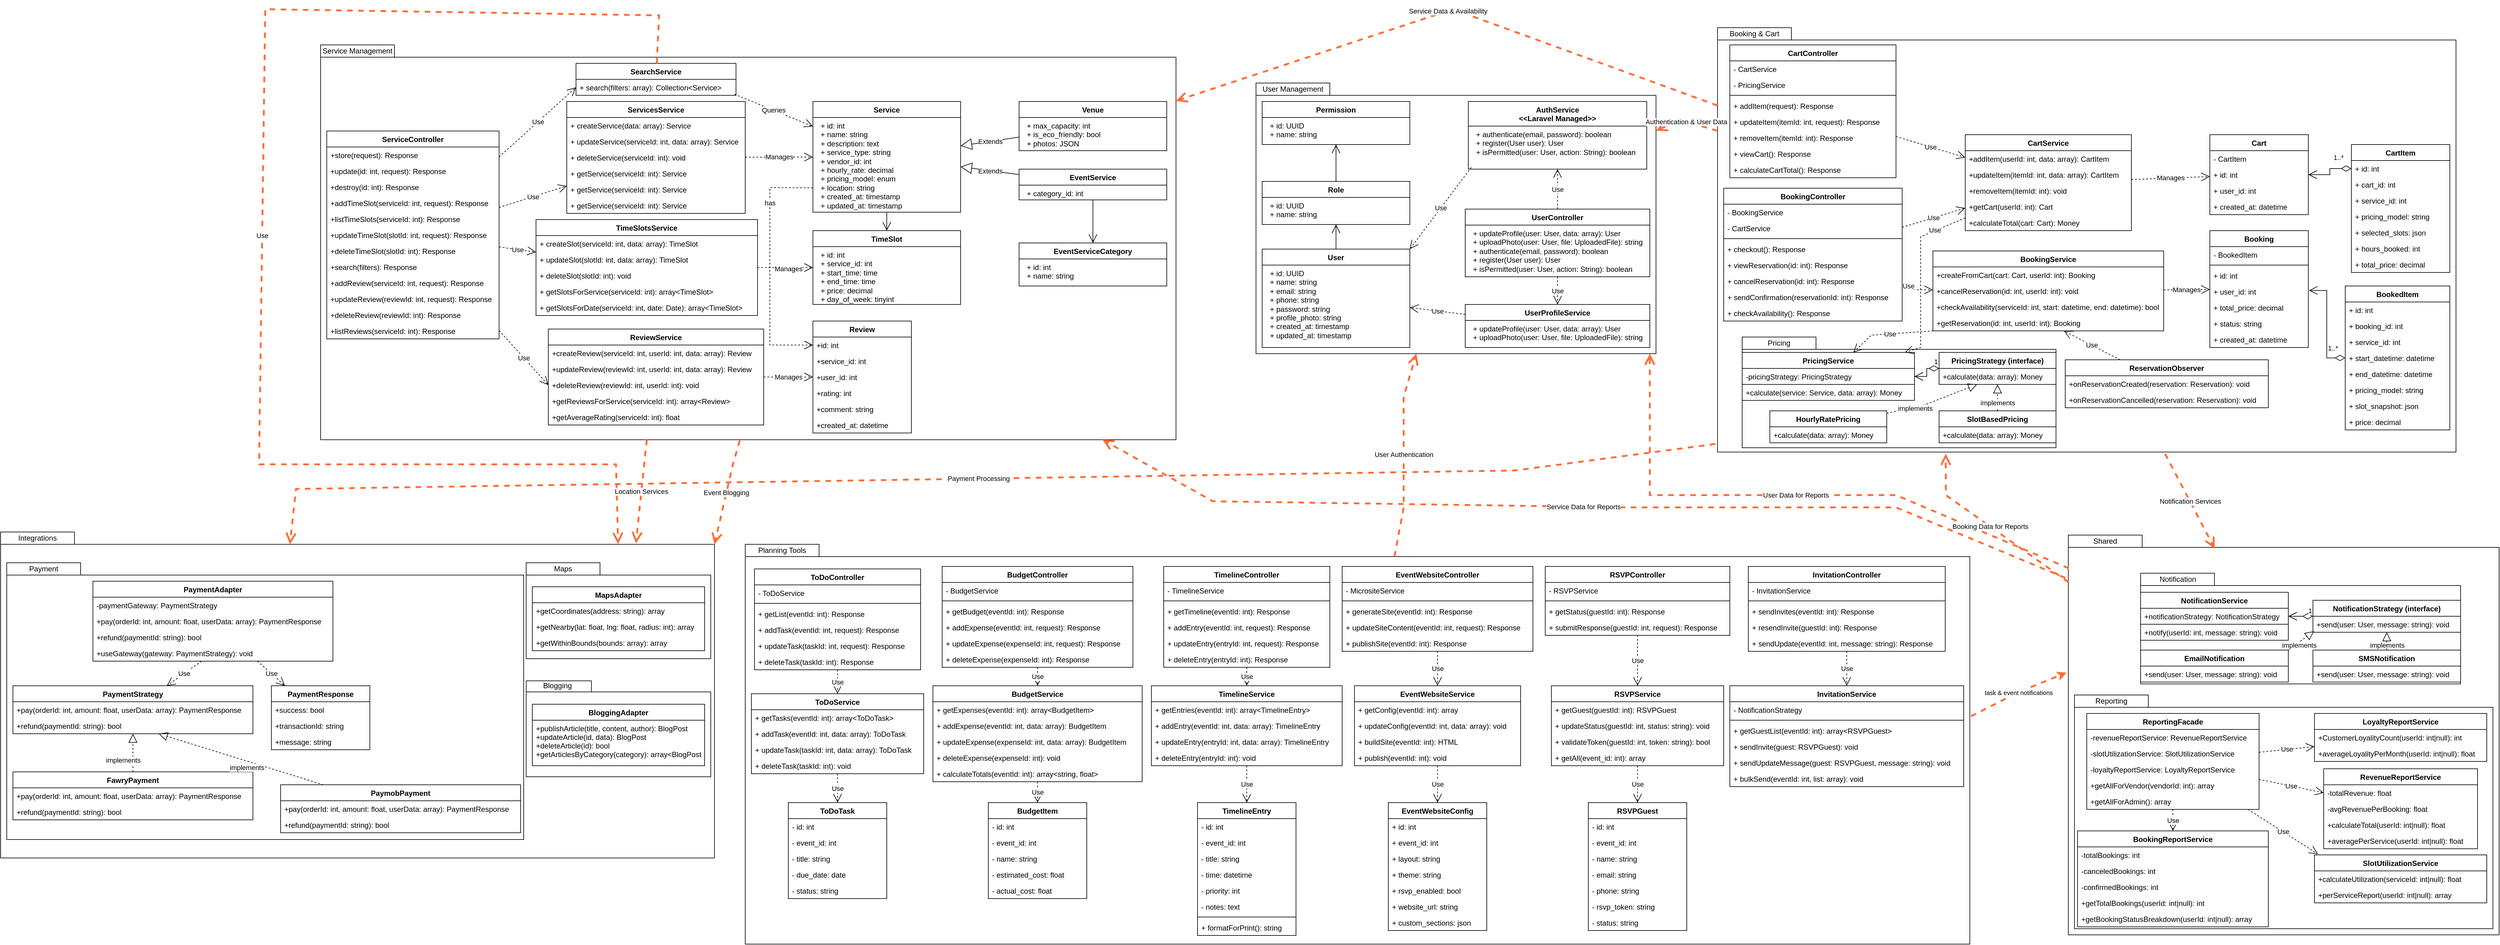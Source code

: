 <mxfile>
    <diagram name="Page-1" id="jn9MllfhFKzNz9mtD9UP">
        <mxGraphModel dx="3523" dy="626" grid="1" gridSize="10" guides="1" tooltips="1" connect="1" arrows="1" fold="1" page="1" pageScale="1" pageWidth="850" pageHeight="1100" math="0" shadow="0">
            <root>
                <mxCell id="0"/>
                <mxCell id="1" parent="0"/>
                <mxCell id="8lV5hdK7fzUlzfQ0OUB3-443" value="&amp;nbsp;&amp;nbsp;" style="shape=folder;fontStyle=1;spacingTop=10;tabWidth=120;tabHeight=20;tabPosition=left;html=1;whiteSpace=wrap;movable=1;resizable=1;rotatable=1;deletable=1;editable=1;locked=0;connectable=1;" parent="1" vertex="1">
                    <mxGeometry x="-870" y="1040" width="1990" height="650" as="geometry"/>
                </mxCell>
                <mxCell id="8lV5hdK7fzUlzfQ0OUB3-318" value="&amp;nbsp;&amp;nbsp;" style="shape=folder;fontStyle=1;spacingTop=10;tabWidth=120;tabHeight=20;tabPosition=left;html=1;whiteSpace=wrap;movable=1;resizable=1;rotatable=1;deletable=1;editable=1;locked=0;connectable=1;" parent="1" vertex="1">
                    <mxGeometry x="1280" y="1025" width="700" height="650" as="geometry"/>
                </mxCell>
                <mxCell id="8lV5hdK7fzUlzfQ0OUB3-283" value="&amp;nbsp;&amp;nbsp;" style="shape=folder;fontStyle=1;spacingTop=10;tabWidth=120;tabHeight=20;tabPosition=left;html=1;whiteSpace=wrap;movable=1;resizable=1;rotatable=1;deletable=1;editable=1;locked=0;connectable=1;" parent="1" vertex="1">
                    <mxGeometry x="710" y="200" width="1200" height="690" as="geometry"/>
                </mxCell>
                <mxCell id="8lV5hdK7fzUlzfQ0OUB3-25" value="" style="shape=folder;fontStyle=1;spacingTop=10;tabWidth=120;tabHeight=20;tabPosition=left;html=1;whiteSpace=wrap;" parent="1" vertex="1">
                    <mxGeometry x="-40" y="290" width="650" height="440" as="geometry"/>
                </mxCell>
                <mxCell id="8lV5hdK7fzUlzfQ0OUB3-1" value="User" style="swimlane;fontStyle=1;align=center;verticalAlign=top;childLayout=stackLayout;horizontal=1;startSize=26;horizontalStack=0;resizeParent=1;resizeParentMax=0;resizeLast=0;collapsible=1;marginBottom=0;whiteSpace=wrap;html=1;" parent="1" vertex="1">
                    <mxGeometry x="-30" y="560" width="240" height="160" as="geometry"/>
                </mxCell>
                <mxCell id="8lV5hdK7fzUlzfQ0OUB3-2" value="&lt;div&gt;&amp;nbsp; + id: UUID&lt;/div&gt;&lt;div&gt;&amp;nbsp; + name: string&lt;/div&gt;&lt;div&gt;&amp;nbsp; + email: string&lt;/div&gt;&lt;div&gt;&amp;nbsp; + phone: string&lt;/div&gt;&lt;div&gt;&amp;nbsp; + password: string&lt;/div&gt;&lt;div&gt;&amp;nbsp; + profile_photo: string&lt;/div&gt;&lt;div&gt;&lt;span style=&quot;background-color: transparent; color: light-dark(rgb(0, 0, 0), rgb(255, 255, 255));&quot;&gt;&amp;nbsp; + created_at: timestamp&lt;/span&gt;&lt;/div&gt;&lt;div&gt;&amp;nbsp; + updated_at: timestamp&lt;/div&gt;" style="text;strokeColor=none;fillColor=none;align=left;verticalAlign=top;spacingLeft=4;spacingRight=4;overflow=hidden;rotatable=0;points=[[0,0.5],[1,0.5]];portConstraint=eastwest;whiteSpace=wrap;html=1;" parent="8lV5hdK7fzUlzfQ0OUB3-1" vertex="1">
                    <mxGeometry y="26" width="240" height="134" as="geometry"/>
                </mxCell>
                <mxCell id="8lV5hdK7fzUlzfQ0OUB3-5" value="Role" style="swimlane;fontStyle=1;align=center;verticalAlign=top;childLayout=stackLayout;horizontal=1;startSize=26;horizontalStack=0;resizeParent=1;resizeParentMax=0;resizeLast=0;collapsible=1;marginBottom=0;whiteSpace=wrap;html=1;" parent="1" vertex="1">
                    <mxGeometry x="-30" y="450" width="240" height="70" as="geometry"/>
                </mxCell>
                <mxCell id="8lV5hdK7fzUlzfQ0OUB3-6" value="&lt;div&gt;&amp;nbsp; + id: UUID&lt;/div&gt;&lt;div&gt;&amp;nbsp; + name: string&lt;/div&gt;" style="text;strokeColor=none;fillColor=none;align=left;verticalAlign=top;spacingLeft=4;spacingRight=4;overflow=hidden;rotatable=0;points=[[0,0.5],[1,0.5]];portConstraint=eastwest;whiteSpace=wrap;html=1;" parent="8lV5hdK7fzUlzfQ0OUB3-5" vertex="1">
                    <mxGeometry y="26" width="240" height="44" as="geometry"/>
                </mxCell>
                <mxCell id="8lV5hdK7fzUlzfQ0OUB3-9" value="UserProfileService" style="swimlane;fontStyle=1;align=center;verticalAlign=top;childLayout=stackLayout;horizontal=1;startSize=26;horizontalStack=0;resizeParent=1;resizeParentMax=0;resizeLast=0;collapsible=1;marginBottom=0;whiteSpace=wrap;html=1;" parent="1" vertex="1">
                    <mxGeometry x="300" y="650" width="300" height="70" as="geometry"/>
                </mxCell>
                <mxCell id="8lV5hdK7fzUlzfQ0OUB3-10" value="&lt;div&gt;&amp;nbsp; + updateProfile(user: User, data: array): User&lt;/div&gt;&lt;div&gt;&amp;nbsp; + uploadPhoto(user: User, file: UploadedFile): string&lt;/div&gt;" style="text;strokeColor=none;fillColor=none;align=left;verticalAlign=top;spacingLeft=4;spacingRight=4;overflow=hidden;rotatable=0;points=[[0,0.5],[1,0.5]];portConstraint=eastwest;whiteSpace=wrap;html=1;" parent="8lV5hdK7fzUlzfQ0OUB3-9" vertex="1">
                    <mxGeometry y="26" width="300" height="44" as="geometry"/>
                </mxCell>
                <mxCell id="8lV5hdK7fzUlzfQ0OUB3-11" value="AuthService&lt;div&gt;&amp;lt;&amp;lt;Laravel Managed&amp;gt;&amp;gt;&lt;/div&gt;" style="swimlane;fontStyle=1;align=center;verticalAlign=top;childLayout=stackLayout;horizontal=1;startSize=40;horizontalStack=0;resizeParent=1;resizeParentMax=0;resizeLast=0;collapsible=1;marginBottom=0;whiteSpace=wrap;html=1;" parent="1" vertex="1">
                    <mxGeometry x="305" y="320" width="290" height="110" as="geometry">
                        <mxRectangle x="520" y="240" width="160" height="40" as="alternateBounds"/>
                    </mxGeometry>
                </mxCell>
                <mxCell id="8lV5hdK7fzUlzfQ0OUB3-12" value="&amp;nbsp; + authenticate(email, password): boolean&lt;div&gt;&amp;nbsp; + register(User user): User&lt;/div&gt;&lt;div&gt;&amp;nbsp; + isPermitted(user: User, action: String): boolean&lt;/div&gt;" style="text;strokeColor=none;fillColor=none;align=left;verticalAlign=top;spacingLeft=4;spacingRight=4;overflow=hidden;rotatable=0;points=[[0,0.5],[1,0.5]];portConstraint=eastwest;whiteSpace=wrap;html=1;" parent="8lV5hdK7fzUlzfQ0OUB3-11" vertex="1">
                    <mxGeometry y="40" width="290" height="70" as="geometry"/>
                </mxCell>
                <mxCell id="8lV5hdK7fzUlzfQ0OUB3-13" value="UserController" style="swimlane;fontStyle=1;align=center;verticalAlign=top;childLayout=stackLayout;horizontal=1;startSize=26;horizontalStack=0;resizeParent=1;resizeParentMax=0;resizeLast=0;collapsible=1;marginBottom=0;whiteSpace=wrap;html=1;" parent="1" vertex="1">
                    <mxGeometry x="300" y="495" width="300" height="110" as="geometry"/>
                </mxCell>
                <mxCell id="8lV5hdK7fzUlzfQ0OUB3-14" value="&lt;div&gt;&amp;nbsp; + updateProfile(user: User, data: array): User&lt;/div&gt;&lt;div&gt;&amp;nbsp; + uploadPhoto(user: User, file: UploadedFile): string&lt;/div&gt;&lt;div&gt;&amp;nbsp;&amp;nbsp;&lt;span style=&quot;background-color: transparent; color: light-dark(rgb(0, 0, 0), rgb(255, 255, 255));&quot;&gt;+ authenticate(email, password): boolean&lt;/span&gt;&lt;/div&gt;&lt;div&gt;&amp;nbsp; + register(User user): User&lt;/div&gt;&lt;div&gt;&amp;nbsp; + isPermitted(user: User, action: String): boolean&lt;/div&gt;" style="text;strokeColor=none;fillColor=none;align=left;verticalAlign=top;spacingLeft=4;spacingRight=4;overflow=hidden;rotatable=0;points=[[0,0.5],[1,0.5]];portConstraint=eastwest;whiteSpace=wrap;html=1;" parent="8lV5hdK7fzUlzfQ0OUB3-13" vertex="1">
                    <mxGeometry y="26" width="300" height="84" as="geometry"/>
                </mxCell>
                <mxCell id="8lV5hdK7fzUlzfQ0OUB3-17" value="Use" style="endArrow=open;endSize=12;dashed=1;html=1;rounded=0;" parent="1" source="8lV5hdK7fzUlzfQ0OUB3-9" target="8lV5hdK7fzUlzfQ0OUB3-1" edge="1">
                    <mxGeometry width="160" relative="1" as="geometry">
                        <mxPoint x="450" y="340" as="sourcePoint"/>
                        <mxPoint x="430" y="380" as="targetPoint"/>
                    </mxGeometry>
                </mxCell>
                <mxCell id="8lV5hdK7fzUlzfQ0OUB3-18" value="" style="endArrow=open;endFill=1;endSize=12;html=1;rounded=0;" parent="1" source="8lV5hdK7fzUlzfQ0OUB3-1" target="8lV5hdK7fzUlzfQ0OUB3-6" edge="1">
                    <mxGeometry width="160" relative="1" as="geometry">
                        <mxPoint x="160" y="360" as="sourcePoint"/>
                        <mxPoint x="320" y="360" as="targetPoint"/>
                    </mxGeometry>
                </mxCell>
                <mxCell id="8lV5hdK7fzUlzfQ0OUB3-19" value="Use" style="endArrow=open;endSize=12;dashed=1;html=1;rounded=0;" parent="1" source="8lV5hdK7fzUlzfQ0OUB3-13" target="8lV5hdK7fzUlzfQ0OUB3-9" edge="1">
                    <mxGeometry width="160" relative="1" as="geometry">
                        <mxPoint x="680" y="490" as="sourcePoint"/>
                        <mxPoint x="732" y="550" as="targetPoint"/>
                    </mxGeometry>
                </mxCell>
                <mxCell id="8lV5hdK7fzUlzfQ0OUB3-20" value="Use" style="endArrow=open;endSize=12;dashed=1;html=1;rounded=0;" parent="1" source="8lV5hdK7fzUlzfQ0OUB3-13" target="8lV5hdK7fzUlzfQ0OUB3-11" edge="1">
                    <mxGeometry width="160" relative="1" as="geometry">
                        <mxPoint x="740" y="594" as="sourcePoint"/>
                        <mxPoint x="630" y="611" as="targetPoint"/>
                    </mxGeometry>
                </mxCell>
                <mxCell id="8lV5hdK7fzUlzfQ0OUB3-21" value="Use" style="endArrow=open;endSize=12;dashed=1;html=1;rounded=0;exitX=0.017;exitY=0.957;exitDx=0;exitDy=0;exitPerimeter=0;entryX=1;entryY=0;entryDx=0;entryDy=0;" parent="1" source="8lV5hdK7fzUlzfQ0OUB3-12" target="8lV5hdK7fzUlzfQ0OUB3-1" edge="1">
                    <mxGeometry width="160" relative="1" as="geometry">
                        <mxPoint x="740" y="536" as="sourcePoint"/>
                        <mxPoint x="600" y="505" as="targetPoint"/>
                    </mxGeometry>
                </mxCell>
                <mxCell id="8lV5hdK7fzUlzfQ0OUB3-22" value="Permission" style="swimlane;fontStyle=1;align=center;verticalAlign=top;childLayout=stackLayout;horizontal=1;startSize=26;horizontalStack=0;resizeParent=1;resizeParentMax=0;resizeLast=0;collapsible=1;marginBottom=0;whiteSpace=wrap;html=1;" parent="1" vertex="1">
                    <mxGeometry x="-30" y="320" width="240" height="70" as="geometry"/>
                </mxCell>
                <mxCell id="8lV5hdK7fzUlzfQ0OUB3-23" value="&lt;div&gt;&amp;nbsp; + id: UUID&lt;/div&gt;&lt;div&gt;&amp;nbsp; + name: string&lt;/div&gt;" style="text;strokeColor=none;fillColor=none;align=left;verticalAlign=top;spacingLeft=4;spacingRight=4;overflow=hidden;rotatable=0;points=[[0,0.5],[1,0.5]];portConstraint=eastwest;whiteSpace=wrap;html=1;" parent="8lV5hdK7fzUlzfQ0OUB3-22" vertex="1">
                    <mxGeometry y="26" width="240" height="44" as="geometry"/>
                </mxCell>
                <mxCell id="8lV5hdK7fzUlzfQ0OUB3-24" value="" style="endArrow=open;endFill=1;endSize=12;html=1;rounded=0;" parent="1" source="8lV5hdK7fzUlzfQ0OUB3-5" target="8lV5hdK7fzUlzfQ0OUB3-22" edge="1">
                    <mxGeometry width="160" relative="1" as="geometry">
                        <mxPoint x="100" y="570" as="sourcePoint"/>
                        <mxPoint x="100" y="530" as="targetPoint"/>
                    </mxGeometry>
                </mxCell>
                <mxCell id="8lV5hdK7fzUlzfQ0OUB3-26" value="User Management" style="text;html=1;align=center;verticalAlign=middle;whiteSpace=wrap;rounded=0;" parent="1" vertex="1">
                    <mxGeometry x="-40" y="290" width="120" height="20" as="geometry"/>
                </mxCell>
                <mxCell id="8lV5hdK7fzUlzfQ0OUB3-27" value="&amp;nbsp;&amp;nbsp;" style="shape=folder;fontStyle=1;spacingTop=10;tabWidth=120;tabHeight=20;tabPosition=left;html=1;whiteSpace=wrap;movable=1;resizable=1;rotatable=1;deletable=1;editable=1;locked=0;connectable=1;" parent="1" vertex="1">
                    <mxGeometry x="-1560" y="228" width="1390" height="642" as="geometry"/>
                </mxCell>
                <mxCell id="8lV5hdK7fzUlzfQ0OUB3-28" value="Service Management" style="text;html=1;align=center;verticalAlign=middle;whiteSpace=wrap;rounded=0;" parent="1" vertex="1">
                    <mxGeometry x="-1560" y="228" width="120" height="20" as="geometry"/>
                </mxCell>
                <mxCell id="8lV5hdK7fzUlzfQ0OUB3-29" value="Service" style="swimlane;fontStyle=1;align=center;verticalAlign=top;childLayout=stackLayout;horizontal=1;startSize=26;horizontalStack=0;resizeParent=1;resizeParentMax=0;resizeLast=0;collapsible=1;marginBottom=0;whiteSpace=wrap;html=1;" parent="1" vertex="1">
                    <mxGeometry x="-760" y="320" width="240" height="180" as="geometry"/>
                </mxCell>
                <mxCell id="8lV5hdK7fzUlzfQ0OUB3-30" value="&lt;div&gt;&amp;nbsp; + id: int&amp;nbsp;&lt;/div&gt;&lt;div&gt;&amp;nbsp; + name: string&lt;/div&gt;&lt;div&gt;&amp;nbsp; + description: text&lt;/div&gt;&lt;div&gt;&amp;nbsp; + service_type: string&lt;/div&gt;&lt;div&gt;&amp;nbsp; + vendor_id: int&lt;/div&gt;&lt;div&gt;&amp;nbsp; + hourly_rate: decimal&lt;/div&gt;&lt;div&gt;&amp;nbsp; + pricing_model: enum&lt;/div&gt;&lt;div&gt;&amp;nbsp; + location: string&lt;/div&gt;&lt;div&gt;&amp;nbsp; + created_at: timestamp&lt;/div&gt;&lt;div&gt;&amp;nbsp; + updated_at: timestamp&lt;/div&gt;" style="text;strokeColor=none;fillColor=none;align=left;verticalAlign=top;spacingLeft=4;spacingRight=4;overflow=hidden;rotatable=0;points=[[0,0.5],[1,0.5]];portConstraint=eastwest;whiteSpace=wrap;html=1;" parent="8lV5hdK7fzUlzfQ0OUB3-29" vertex="1">
                    <mxGeometry y="26" width="240" height="154" as="geometry"/>
                </mxCell>
                <mxCell id="8lV5hdK7fzUlzfQ0OUB3-31" value="Venue" style="swimlane;fontStyle=1;align=center;verticalAlign=top;childLayout=stackLayout;horizontal=1;startSize=26;horizontalStack=0;resizeParent=1;resizeParentMax=0;resizeLast=0;collapsible=1;marginBottom=0;whiteSpace=wrap;html=1;" parent="1" vertex="1">
                    <mxGeometry x="-425" y="320" width="240" height="80" as="geometry"/>
                </mxCell>
                <mxCell id="8lV5hdK7fzUlzfQ0OUB3-39" value="&lt;div&gt;&amp;nbsp; + max_capacity: int&lt;/div&gt;&lt;div&gt;&lt;span style=&quot;background-color: transparent; color: light-dark(rgb(0, 0, 0), rgb(255, 255, 255));&quot;&gt;&amp;nbsp; + is_eco_friendly: bool&lt;/span&gt;&lt;/div&gt;&lt;div&gt;&amp;nbsp; + photos: JSON&lt;/div&gt;" style="text;strokeColor=none;fillColor=none;align=left;verticalAlign=top;spacingLeft=4;spacingRight=4;overflow=hidden;rotatable=0;points=[[0,0.5],[1,0.5]];portConstraint=eastwest;whiteSpace=wrap;html=1;" parent="8lV5hdK7fzUlzfQ0OUB3-31" vertex="1">
                    <mxGeometry y="26" width="240" height="54" as="geometry"/>
                </mxCell>
                <mxCell id="8lV5hdK7fzUlzfQ0OUB3-33" value="Extends" style="endArrow=block;endSize=16;endFill=0;html=1;rounded=0;" parent="1" source="8lV5hdK7fzUlzfQ0OUB3-31" target="8lV5hdK7fzUlzfQ0OUB3-29" edge="1">
                    <mxGeometry width="160" relative="1" as="geometry">
                        <mxPoint x="-470" y="490" as="sourcePoint"/>
                        <mxPoint x="-310" y="490" as="targetPoint"/>
                    </mxGeometry>
                </mxCell>
                <mxCell id="8lV5hdK7fzUlzfQ0OUB3-40" value="EventService" style="swimlane;fontStyle=1;align=center;verticalAlign=top;childLayout=stackLayout;horizontal=1;startSize=26;horizontalStack=0;resizeParent=1;resizeParentMax=0;resizeLast=0;collapsible=1;marginBottom=0;whiteSpace=wrap;html=1;" parent="1" vertex="1">
                    <mxGeometry x="-425" y="430" width="240" height="50" as="geometry"/>
                </mxCell>
                <mxCell id="8lV5hdK7fzUlzfQ0OUB3-41" value="&lt;div&gt;&amp;nbsp; + category_id: int&lt;/div&gt;" style="text;strokeColor=none;fillColor=none;align=left;verticalAlign=top;spacingLeft=4;spacingRight=4;overflow=hidden;rotatable=0;points=[[0,0.5],[1,0.5]];portConstraint=eastwest;whiteSpace=wrap;html=1;" parent="8lV5hdK7fzUlzfQ0OUB3-40" vertex="1">
                    <mxGeometry y="26" width="240" height="24" as="geometry"/>
                </mxCell>
                <mxCell id="8lV5hdK7fzUlzfQ0OUB3-42" value="Extends" style="endArrow=block;endSize=16;endFill=0;html=1;rounded=0;" parent="1" source="8lV5hdK7fzUlzfQ0OUB3-40" target="8lV5hdK7fzUlzfQ0OUB3-29" edge="1">
                    <mxGeometry x="-0.009" width="160" relative="1" as="geometry">
                        <mxPoint x="-415" y="369" as="sourcePoint"/>
                        <mxPoint x="-510" y="391" as="targetPoint"/>
                        <mxPoint as="offset"/>
                    </mxGeometry>
                </mxCell>
                <mxCell id="8lV5hdK7fzUlzfQ0OUB3-43" value="TimeSlot" style="swimlane;fontStyle=1;align=center;verticalAlign=top;childLayout=stackLayout;horizontal=1;startSize=26;horizontalStack=0;resizeParent=1;resizeParentMax=0;resizeLast=0;collapsible=1;marginBottom=0;whiteSpace=wrap;html=1;" parent="1" vertex="1">
                    <mxGeometry x="-760" y="530" width="240" height="120" as="geometry"/>
                </mxCell>
                <mxCell id="8lV5hdK7fzUlzfQ0OUB3-44" value="&lt;div&gt;&amp;nbsp; + id: int&lt;/div&gt;&lt;div&gt;&amp;nbsp; + service_id: int&lt;/div&gt;&lt;div&gt;&amp;nbsp; + start_time: time&lt;/div&gt;&lt;div&gt;&amp;nbsp; + end_time: time&lt;/div&gt;&lt;div&gt;&amp;nbsp; + price: decimal&lt;/div&gt;&lt;div&gt;&amp;nbsp; + day_of_week: tinyint&lt;/div&gt;" style="text;strokeColor=none;fillColor=none;align=left;verticalAlign=top;spacingLeft=4;spacingRight=4;overflow=hidden;rotatable=0;points=[[0,0.5],[1,0.5]];portConstraint=eastwest;whiteSpace=wrap;html=1;" parent="8lV5hdK7fzUlzfQ0OUB3-43" vertex="1">
                    <mxGeometry y="26" width="240" height="94" as="geometry"/>
                </mxCell>
                <mxCell id="8lV5hdK7fzUlzfQ0OUB3-45" value="" style="endArrow=open;endFill=1;endSize=12;html=1;rounded=0;" parent="1" source="8lV5hdK7fzUlzfQ0OUB3-30" target="8lV5hdK7fzUlzfQ0OUB3-43" edge="1">
                    <mxGeometry width="160" relative="1" as="geometry">
                        <mxPoint x="-560" y="550" as="sourcePoint"/>
                        <mxPoint x="-620" y="530" as="targetPoint"/>
                    </mxGeometry>
                </mxCell>
                <mxCell id="8lV5hdK7fzUlzfQ0OUB3-46" value="EventServiceCategory" style="swimlane;fontStyle=1;align=center;verticalAlign=top;childLayout=stackLayout;horizontal=1;startSize=26;horizontalStack=0;resizeParent=1;resizeParentMax=0;resizeLast=0;collapsible=1;marginBottom=0;whiteSpace=wrap;html=1;" parent="1" vertex="1">
                    <mxGeometry x="-425" y="550" width="240" height="70" as="geometry"/>
                </mxCell>
                <mxCell id="8lV5hdK7fzUlzfQ0OUB3-47" value="&lt;div&gt;&amp;nbsp; + id: int&lt;/div&gt;&lt;div&gt;&amp;nbsp; + name: string&lt;/div&gt;" style="text;strokeColor=none;fillColor=none;align=left;verticalAlign=top;spacingLeft=4;spacingRight=4;overflow=hidden;rotatable=0;points=[[0,0.5],[1,0.5]];portConstraint=eastwest;whiteSpace=wrap;html=1;" parent="8lV5hdK7fzUlzfQ0OUB3-46" vertex="1">
                    <mxGeometry y="26" width="240" height="44" as="geometry"/>
                </mxCell>
                <mxCell id="8lV5hdK7fzUlzfQ0OUB3-48" value="" style="endArrow=open;endFill=1;endSize=12;html=1;rounded=0;" parent="1" source="8lV5hdK7fzUlzfQ0OUB3-40" target="8lV5hdK7fzUlzfQ0OUB3-46" edge="1">
                    <mxGeometry width="160" relative="1" as="geometry">
                        <mxPoint x="-630" y="510" as="sourcePoint"/>
                        <mxPoint x="-630" y="560" as="targetPoint"/>
                    </mxGeometry>
                </mxCell>
                <mxCell id="8lV5hdK7fzUlzfQ0OUB3-70" value="Manages" style="endArrow=open;endSize=12;dashed=1;html=1;rounded=0;" parent="1" source="8lV5hdK7fzUlzfQ0OUB3-49" target="8lV5hdK7fzUlzfQ0OUB3-29" edge="1">
                    <mxGeometry width="160" relative="1" as="geometry">
                        <mxPoint x="-720" y="461" as="sourcePoint"/>
                        <mxPoint x="-810" y="450" as="targetPoint"/>
                        <mxPoint as="offset"/>
                    </mxGeometry>
                </mxCell>
                <mxCell id="8lV5hdK7fzUlzfQ0OUB3-78" value="TimeSlotsService" style="swimlane;fontStyle=1;childLayout=stackLayout;horizontal=1;startSize=26;horizontalStack=0;resizeParent=1;resizeParentMax=0;resizeLast=0;collapsible=1;marginBottom=0;" parent="1" vertex="1">
                    <mxGeometry x="-1210" y="512" width="360" height="156" as="geometry"/>
                </mxCell>
                <mxCell id="8lV5hdK7fzUlzfQ0OUB3-79" value="  + createSlot(serviceId: int, data: array): TimeSlot" style="text;strokeColor=none;fillColor=none;align=left;verticalAlign=top;spacingLeft=4;spacingRight=4;overflow=hidden;rotatable=0;points=[[0,0.5],[1,0.5]];portConstraint=eastwest;" parent="8lV5hdK7fzUlzfQ0OUB3-78" vertex="1">
                    <mxGeometry y="26" width="360" height="26" as="geometry"/>
                </mxCell>
                <mxCell id="8lV5hdK7fzUlzfQ0OUB3-80" value="  + updateSlot(slotId: int, data: array): TimeSlot" style="text;strokeColor=none;fillColor=none;align=left;verticalAlign=top;spacingLeft=4;spacingRight=4;overflow=hidden;rotatable=0;points=[[0,0.5],[1,0.5]];portConstraint=eastwest;" parent="8lV5hdK7fzUlzfQ0OUB3-78" vertex="1">
                    <mxGeometry y="52" width="360" height="26" as="geometry"/>
                </mxCell>
                <mxCell id="8lV5hdK7fzUlzfQ0OUB3-81" value="  + deleteSlot(slotId: int): void" style="text;strokeColor=none;fillColor=none;align=left;verticalAlign=top;spacingLeft=4;spacingRight=4;overflow=hidden;rotatable=0;points=[[0,0.5],[1,0.5]];portConstraint=eastwest;" parent="8lV5hdK7fzUlzfQ0OUB3-78" vertex="1">
                    <mxGeometry y="78" width="360" height="26" as="geometry"/>
                </mxCell>
                <mxCell id="8lV5hdK7fzUlzfQ0OUB3-82" value="  + getSlotsForService(serviceId: int): array&lt;TimeSlot&gt;" style="text;strokeColor=none;fillColor=none;align=left;verticalAlign=top;spacingLeft=4;spacingRight=4;overflow=hidden;rotatable=0;points=[[0,0.5],[1,0.5]];portConstraint=eastwest;" parent="8lV5hdK7fzUlzfQ0OUB3-78" vertex="1">
                    <mxGeometry y="104" width="360" height="26" as="geometry"/>
                </mxCell>
                <mxCell id="8lV5hdK7fzUlzfQ0OUB3-83" value="  + getSlotsForDate(serviceId: int, date: Date): array&lt;TimeSlot&gt;" style="text;strokeColor=none;fillColor=none;align=left;verticalAlign=top;spacingLeft=4;spacingRight=4;overflow=hidden;rotatable=0;points=[[0,0.5],[1,0.5]];portConstraint=eastwest;" parent="8lV5hdK7fzUlzfQ0OUB3-78" vertex="1">
                    <mxGeometry y="130" width="360" height="26" as="geometry"/>
                </mxCell>
                <mxCell id="8lV5hdK7fzUlzfQ0OUB3-85" value="Manages" style="endArrow=open;endSize=12;dashed=1;html=1;rounded=0;" parent="1" source="8lV5hdK7fzUlzfQ0OUB3-78" target="8lV5hdK7fzUlzfQ0OUB3-43" edge="1">
                    <mxGeometry x="0.112" y="-2" width="160" relative="1" as="geometry">
                        <mxPoint x="-830" y="421" as="sourcePoint"/>
                        <mxPoint x="-750" y="420" as="targetPoint"/>
                        <mxPoint as="offset"/>
                    </mxGeometry>
                </mxCell>
                <mxCell id="8lV5hdK7fzUlzfQ0OUB3-86" value="SearchService" style="swimlane;fontStyle=1;childLayout=stackLayout;horizontal=1;startSize=26;horizontalStack=0;resizeParent=1;resizeParentMax=0;resizeLast=0;collapsible=1;marginBottom=0;" parent="1" vertex="1">
                    <mxGeometry x="-1145" y="258" width="260" height="52" as="geometry"/>
                </mxCell>
                <mxCell id="8lV5hdK7fzUlzfQ0OUB3-87" value="  + search(filters: array): Collection&lt;Service&gt;" style="text;strokeColor=none;fillColor=none;align=left;verticalAlign=top;spacingLeft=4;spacingRight=4;overflow=hidden;rotatable=0;points=[[0,0.5],[1,0.5]];portConstraint=eastwest;" parent="8lV5hdK7fzUlzfQ0OUB3-86" vertex="1">
                    <mxGeometry y="26" width="260" height="26" as="geometry"/>
                </mxCell>
                <mxCell id="8lV5hdK7fzUlzfQ0OUB3-89" value="Queries" style="endArrow=open;endSize=12;dashed=1;html=1;rounded=0;exitX=0.99;exitY=0.928;exitDx=0;exitDy=0;exitPerimeter=0;" parent="1" source="8lV5hdK7fzUlzfQ0OUB3-87" target="8lV5hdK7fzUlzfQ0OUB3-29" edge="1">
                    <mxGeometry width="160" relative="1" as="geometry">
                        <mxPoint x="-810" y="331" as="sourcePoint"/>
                        <mxPoint x="-730" y="330" as="targetPoint"/>
                        <mxPoint as="offset"/>
                    </mxGeometry>
                </mxCell>
                <mxCell id="8lV5hdK7fzUlzfQ0OUB3-90" value="ServiceController" style="swimlane;fontStyle=1;childLayout=stackLayout;horizontal=1;startSize=26;horizontalStack=0;resizeParent=1;resizeParentMax=0;resizeLast=0;collapsible=1;marginBottom=0;" parent="1" vertex="1">
                    <mxGeometry x="-1550" y="368" width="280" height="338" as="geometry"/>
                </mxCell>
                <mxCell id="8lV5hdK7fzUlzfQ0OUB3-91" value="+store(request): Response" style="text;strokeColor=none;fillColor=none;align=left;verticalAlign=top;spacingLeft=4;spacingRight=4;overflow=hidden;rotatable=0;points=[[0,0.5],[1,0.5]];portConstraint=eastwest;" parent="8lV5hdK7fzUlzfQ0OUB3-90" vertex="1">
                    <mxGeometry y="26" width="280" height="26" as="geometry"/>
                </mxCell>
                <mxCell id="8lV5hdK7fzUlzfQ0OUB3-92" value="+update(id: int, request): Response" style="text;strokeColor=none;fillColor=none;align=left;verticalAlign=top;spacingLeft=4;spacingRight=4;overflow=hidden;rotatable=0;points=[[0,0.5],[1,0.5]];portConstraint=eastwest;" parent="8lV5hdK7fzUlzfQ0OUB3-90" vertex="1">
                    <mxGeometry y="52" width="280" height="26" as="geometry"/>
                </mxCell>
                <mxCell id="8lV5hdK7fzUlzfQ0OUB3-93" value="+destroy(id: int): Response" style="text;strokeColor=none;fillColor=none;align=left;verticalAlign=top;spacingLeft=4;spacingRight=4;overflow=hidden;rotatable=0;points=[[0,0.5],[1,0.5]];portConstraint=eastwest;" parent="8lV5hdK7fzUlzfQ0OUB3-90" vertex="1">
                    <mxGeometry y="78" width="280" height="26" as="geometry"/>
                </mxCell>
                <mxCell id="8lV5hdK7fzUlzfQ0OUB3-94" value="+addTimeSlot(serviceId: int, request): Response" style="text;strokeColor=none;fillColor=none;align=left;verticalAlign=top;spacingLeft=4;spacingRight=4;overflow=hidden;rotatable=0;points=[[0,0.5],[1,0.5]];portConstraint=eastwest;" parent="8lV5hdK7fzUlzfQ0OUB3-90" vertex="1">
                    <mxGeometry y="104" width="280" height="26" as="geometry"/>
                </mxCell>
                <mxCell id="8lV5hdK7fzUlzfQ0OUB3-95" value="+listTimeSlots(serviceId: int): Response" style="text;strokeColor=none;fillColor=none;align=left;verticalAlign=top;spacingLeft=4;spacingRight=4;overflow=hidden;rotatable=0;points=[[0,0.5],[1,0.5]];portConstraint=eastwest;" parent="8lV5hdK7fzUlzfQ0OUB3-90" vertex="1">
                    <mxGeometry y="130" width="280" height="26" as="geometry"/>
                </mxCell>
                <mxCell id="8lV5hdK7fzUlzfQ0OUB3-96" value="+updateTimeSlot(slotId: int, request): Response" style="text;strokeColor=none;fillColor=none;align=left;verticalAlign=top;spacingLeft=4;spacingRight=4;overflow=hidden;rotatable=0;points=[[0,0.5],[1,0.5]];portConstraint=eastwest;" parent="8lV5hdK7fzUlzfQ0OUB3-90" vertex="1">
                    <mxGeometry y="156" width="280" height="26" as="geometry"/>
                </mxCell>
                <mxCell id="8lV5hdK7fzUlzfQ0OUB3-97" value="+deleteTimeSlot(slotId: int): Response" style="text;strokeColor=none;fillColor=none;align=left;verticalAlign=top;spacingLeft=4;spacingRight=4;overflow=hidden;rotatable=0;points=[[0,0.5],[1,0.5]];portConstraint=eastwest;" parent="8lV5hdK7fzUlzfQ0OUB3-90" vertex="1">
                    <mxGeometry y="182" width="280" height="26" as="geometry"/>
                </mxCell>
                <mxCell id="8lV5hdK7fzUlzfQ0OUB3-98" value="+search(filters): Response" style="text;strokeColor=none;fillColor=none;align=left;verticalAlign=top;spacingLeft=4;spacingRight=4;overflow=hidden;rotatable=0;points=[[0,0.5],[1,0.5]];portConstraint=eastwest;" parent="8lV5hdK7fzUlzfQ0OUB3-90" vertex="1">
                    <mxGeometry y="208" width="280" height="26" as="geometry"/>
                </mxCell>
                <mxCell id="8lV5hdK7fzUlzfQ0OUB3-126" value="+addReview(serviceId: int, request): Response" style="text;strokeColor=none;fillColor=none;align=left;verticalAlign=top;spacingLeft=4;spacingRight=4;overflow=hidden;rotatable=0;points=[[0,0.5],[1,0.5]];portConstraint=eastwest;" parent="8lV5hdK7fzUlzfQ0OUB3-90" vertex="1">
                    <mxGeometry y="234" width="280" height="26" as="geometry"/>
                </mxCell>
                <mxCell id="8lV5hdK7fzUlzfQ0OUB3-123" value="+updateReview(reviewId: int, request): Response" style="text;strokeColor=none;fillColor=none;align=left;verticalAlign=top;spacingLeft=4;spacingRight=4;overflow=hidden;rotatable=0;points=[[0,0.5],[1,0.5]];portConstraint=eastwest;" parent="8lV5hdK7fzUlzfQ0OUB3-90" vertex="1">
                    <mxGeometry y="260" width="280" height="26" as="geometry"/>
                </mxCell>
                <mxCell id="8lV5hdK7fzUlzfQ0OUB3-124" value="+deleteReview(reviewId: int): Response" style="text;strokeColor=none;fillColor=none;align=left;verticalAlign=top;spacingLeft=4;spacingRight=4;overflow=hidden;rotatable=0;points=[[0,0.5],[1,0.5]];portConstraint=eastwest;" parent="8lV5hdK7fzUlzfQ0OUB3-90" vertex="1">
                    <mxGeometry y="286" width="280" height="26" as="geometry"/>
                </mxCell>
                <mxCell id="8lV5hdK7fzUlzfQ0OUB3-127" value="+listReviews(serviceId: int): Response" style="text;strokeColor=none;fillColor=none;align=left;verticalAlign=top;spacingLeft=4;spacingRight=4;overflow=hidden;rotatable=0;points=[[0,0.5],[1,0.5]];portConstraint=eastwest;fontStyle=0" parent="8lV5hdK7fzUlzfQ0OUB3-90" vertex="1">
                    <mxGeometry y="312" width="280" height="26" as="geometry"/>
                </mxCell>
                <mxCell id="8lV5hdK7fzUlzfQ0OUB3-99" value="Use" style="endArrow=open;endSize=12;dashed=1;html=1;rounded=0;" parent="1" source="8lV5hdK7fzUlzfQ0OUB3-90" target="8lV5hdK7fzUlzfQ0OUB3-49" edge="1">
                    <mxGeometry width="160" relative="1" as="geometry">
                        <mxPoint x="-1150" y="370" as="sourcePoint"/>
                        <mxPoint x="-1250" y="503" as="targetPoint"/>
                    </mxGeometry>
                </mxCell>
                <mxCell id="8lV5hdK7fzUlzfQ0OUB3-100" value="Use" style="endArrow=open;endSize=12;dashed=1;html=1;rounded=0;" parent="1" source="8lV5hdK7fzUlzfQ0OUB3-90" target="8lV5hdK7fzUlzfQ0OUB3-78" edge="1">
                    <mxGeometry x="0.002" width="160" relative="1" as="geometry">
                        <mxPoint x="-1250" y="434" as="sourcePoint"/>
                        <mxPoint x="-1190" y="430" as="targetPoint"/>
                        <mxPoint as="offset"/>
                    </mxGeometry>
                </mxCell>
                <mxCell id="8lV5hdK7fzUlzfQ0OUB3-101" value="Use" style="endArrow=open;endSize=12;dashed=1;html=1;rounded=0;entryX=0;entryY=0.5;entryDx=0;entryDy=0;" parent="1" source="8lV5hdK7fzUlzfQ0OUB3-90" target="8lV5hdK7fzUlzfQ0OUB3-87" edge="1">
                    <mxGeometry width="160" relative="1" as="geometry">
                        <mxPoint x="-1250" y="504" as="sourcePoint"/>
                        <mxPoint x="-1190" y="530" as="targetPoint"/>
                    </mxGeometry>
                </mxCell>
                <mxCell id="8lV5hdK7fzUlzfQ0OUB3-49" value="ServicesService" style="swimlane;fontStyle=1;childLayout=stackLayout;horizontal=1;startSize=26;horizontalStack=0;resizeParent=1;resizeParentMax=0;resizeLast=0;collapsible=1;marginBottom=0;" parent="1" vertex="1">
                    <mxGeometry x="-1160" y="320" width="290" height="182" as="geometry"/>
                </mxCell>
                <mxCell id="8lV5hdK7fzUlzfQ0OUB3-50" value="  + createService(data: array): Service" style="text;strokeColor=none;fillColor=none;align=left;verticalAlign=top;spacingLeft=4;spacingRight=4;overflow=hidden;rotatable=0;points=[[0,0.5],[1,0.5]];portConstraint=eastwest;" parent="8lV5hdK7fzUlzfQ0OUB3-49" vertex="1">
                    <mxGeometry y="26" width="290" height="26" as="geometry"/>
                </mxCell>
                <mxCell id="8lV5hdK7fzUlzfQ0OUB3-51" value="  + updateService(serviceId: int, data: array): Service" style="text;strokeColor=none;fillColor=none;align=left;verticalAlign=top;spacingLeft=4;spacingRight=4;overflow=hidden;rotatable=0;points=[[0,0.5],[1,0.5]];portConstraint=eastwest;" parent="8lV5hdK7fzUlzfQ0OUB3-49" vertex="1">
                    <mxGeometry y="52" width="290" height="26" as="geometry"/>
                </mxCell>
                <mxCell id="8lV5hdK7fzUlzfQ0OUB3-52" value="  + deleteService(serviceId: int): void" style="text;strokeColor=none;fillColor=none;align=left;verticalAlign=top;spacingLeft=4;spacingRight=4;overflow=hidden;rotatable=0;points=[[0,0.5],[1,0.5]];portConstraint=eastwest;" parent="8lV5hdK7fzUlzfQ0OUB3-49" vertex="1">
                    <mxGeometry y="78" width="290" height="26" as="geometry"/>
                </mxCell>
                <mxCell id="8lV5hdK7fzUlzfQ0OUB3-53" value="  + getService(serviceId: int): Service" style="text;strokeColor=none;fillColor=none;align=left;verticalAlign=top;spacingLeft=4;spacingRight=4;overflow=hidden;rotatable=0;points=[[0,0.5],[1,0.5]];portConstraint=eastwest;" parent="8lV5hdK7fzUlzfQ0OUB3-49" vertex="1">
                    <mxGeometry y="104" width="290" height="26" as="geometry"/>
                </mxCell>
                <mxCell id="8lV5hdK7fzUlzfQ0OUB3-68" value="  + getService(serviceId: int): Service" style="text;strokeColor=none;fillColor=none;align=left;verticalAlign=top;spacingLeft=4;spacingRight=4;overflow=hidden;rotatable=0;points=[[0,0.5],[1,0.5]];portConstraint=eastwest;" parent="8lV5hdK7fzUlzfQ0OUB3-49" vertex="1">
                    <mxGeometry y="130" width="290" height="26" as="geometry"/>
                </mxCell>
                <mxCell id="8lV5hdK7fzUlzfQ0OUB3-69" value="  + getService(serviceId: int): Service" style="text;strokeColor=none;fillColor=none;align=left;verticalAlign=top;spacingLeft=4;spacingRight=4;overflow=hidden;rotatable=0;points=[[0,0.5],[1,0.5]];portConstraint=eastwest;" parent="8lV5hdK7fzUlzfQ0OUB3-49" vertex="1">
                    <mxGeometry y="156" width="290" height="26" as="geometry"/>
                </mxCell>
                <mxCell id="8lV5hdK7fzUlzfQ0OUB3-105" value="Review" style="swimlane;fontStyle=1;childLayout=stackLayout;horizontal=1;startSize=26;horizontalStack=0;resizeParent=1;resizeParentMax=0;resizeLast=0;collapsible=1;marginBottom=0;" parent="1" vertex="1">
                    <mxGeometry x="-760" y="677" width="160" height="182" as="geometry"/>
                </mxCell>
                <mxCell id="8lV5hdK7fzUlzfQ0OUB3-106" value="+id: int" style="text;strokeColor=none;fillColor=none;align=left;verticalAlign=top;spacingLeft=4;spacingRight=4;overflow=hidden;rotatable=0;points=[[0,0.5],[1,0.5]];portConstraint=eastwest;" parent="8lV5hdK7fzUlzfQ0OUB3-105" vertex="1">
                    <mxGeometry y="26" width="160" height="26" as="geometry"/>
                </mxCell>
                <mxCell id="8lV5hdK7fzUlzfQ0OUB3-107" value="+service_id: int" style="text;strokeColor=none;fillColor=none;align=left;verticalAlign=top;spacingLeft=4;spacingRight=4;overflow=hidden;rotatable=0;points=[[0,0.5],[1,0.5]];portConstraint=eastwest;" parent="8lV5hdK7fzUlzfQ0OUB3-105" vertex="1">
                    <mxGeometry y="52" width="160" height="26" as="geometry"/>
                </mxCell>
                <mxCell id="8lV5hdK7fzUlzfQ0OUB3-108" value="+user_id: int" style="text;strokeColor=none;fillColor=none;align=left;verticalAlign=top;spacingLeft=4;spacingRight=4;overflow=hidden;rotatable=0;points=[[0,0.5],[1,0.5]];portConstraint=eastwest;" parent="8lV5hdK7fzUlzfQ0OUB3-105" vertex="1">
                    <mxGeometry y="78" width="160" height="26" as="geometry"/>
                </mxCell>
                <mxCell id="8lV5hdK7fzUlzfQ0OUB3-109" value="+rating: int" style="text;strokeColor=none;fillColor=none;align=left;verticalAlign=top;spacingLeft=4;spacingRight=4;overflow=hidden;rotatable=0;points=[[0,0.5],[1,0.5]];portConstraint=eastwest;" parent="8lV5hdK7fzUlzfQ0OUB3-105" vertex="1">
                    <mxGeometry y="104" width="160" height="26" as="geometry"/>
                </mxCell>
                <mxCell id="8lV5hdK7fzUlzfQ0OUB3-110" value="+comment: string" style="text;strokeColor=none;fillColor=none;align=left;verticalAlign=top;spacingLeft=4;spacingRight=4;overflow=hidden;rotatable=0;points=[[0,0.5],[1,0.5]];portConstraint=eastwest;" parent="8lV5hdK7fzUlzfQ0OUB3-105" vertex="1">
                    <mxGeometry y="130" width="160" height="26" as="geometry"/>
                </mxCell>
                <mxCell id="8lV5hdK7fzUlzfQ0OUB3-111" value="+created_at: datetime" style="text;strokeColor=none;fillColor=none;align=left;verticalAlign=top;spacingLeft=4;spacingRight=4;overflow=hidden;rotatable=0;points=[[0,0.5],[1,0.5]];portConstraint=eastwest;" parent="8lV5hdK7fzUlzfQ0OUB3-105" vertex="1">
                    <mxGeometry y="156" width="160" height="26" as="geometry"/>
                </mxCell>
                <mxCell id="8lV5hdK7fzUlzfQ0OUB3-112" value="ReviewService" style="swimlane;fontStyle=1;childLayout=stackLayout;horizontal=1;startSize=26;horizontalStack=0;resizeParent=1;resizeParentMax=0;resizeLast=0;collapsible=1;marginBottom=0;" parent="1" vertex="1">
                    <mxGeometry x="-1190" y="690" width="350" height="156" as="geometry"/>
                </mxCell>
                <mxCell id="8lV5hdK7fzUlzfQ0OUB3-113" value="+createReview(serviceId: int, userId: int, data: array): Review" style="text;strokeColor=none;fillColor=none;align=left;verticalAlign=top;spacingLeft=4;spacingRight=4;overflow=hidden;rotatable=0;points=[[0,0.5],[1,0.5]];portConstraint=eastwest;" parent="8lV5hdK7fzUlzfQ0OUB3-112" vertex="1">
                    <mxGeometry y="26" width="350" height="26" as="geometry"/>
                </mxCell>
                <mxCell id="8lV5hdK7fzUlzfQ0OUB3-114" value="+updateReview(reviewId: int, userId: int, data: array): Review" style="text;strokeColor=none;fillColor=none;align=left;verticalAlign=top;spacingLeft=4;spacingRight=4;overflow=hidden;rotatable=0;points=[[0,0.5],[1,0.5]];portConstraint=eastwest;" parent="8lV5hdK7fzUlzfQ0OUB3-112" vertex="1">
                    <mxGeometry y="52" width="350" height="26" as="geometry"/>
                </mxCell>
                <mxCell id="8lV5hdK7fzUlzfQ0OUB3-115" value="+deleteReview(reviewId: int, userId: int): void" style="text;strokeColor=none;fillColor=none;align=left;verticalAlign=top;spacingLeft=4;spacingRight=4;overflow=hidden;rotatable=0;points=[[0,0.5],[1,0.5]];portConstraint=eastwest;" parent="8lV5hdK7fzUlzfQ0OUB3-112" vertex="1">
                    <mxGeometry y="78" width="350" height="26" as="geometry"/>
                </mxCell>
                <mxCell id="8lV5hdK7fzUlzfQ0OUB3-116" value="+getReviewsForService(serviceId: int): array&lt;Review&gt;" style="text;strokeColor=none;fillColor=none;align=left;verticalAlign=top;spacingLeft=4;spacingRight=4;overflow=hidden;rotatable=0;points=[[0,0.5],[1,0.5]];portConstraint=eastwest;" parent="8lV5hdK7fzUlzfQ0OUB3-112" vertex="1">
                    <mxGeometry y="104" width="350" height="26" as="geometry"/>
                </mxCell>
                <mxCell id="8lV5hdK7fzUlzfQ0OUB3-117" value="+getAverageRating(serviceId: int): float" style="text;strokeColor=none;fillColor=none;align=left;verticalAlign=top;spacingLeft=4;spacingRight=4;overflow=hidden;rotatable=0;points=[[0,0.5],[1,0.5]];portConstraint=eastwest;" parent="8lV5hdK7fzUlzfQ0OUB3-112" vertex="1">
                    <mxGeometry y="130" width="350" height="26" as="geometry"/>
                </mxCell>
                <mxCell id="8lV5hdK7fzUlzfQ0OUB3-118" value="Manages" style="endArrow=open;endSize=12;dashed=1;html=1;rounded=0;" parent="1" source="8lV5hdK7fzUlzfQ0OUB3-112" target="8lV5hdK7fzUlzfQ0OUB3-105" edge="1">
                    <mxGeometry width="160" relative="1" as="geometry">
                        <mxPoint x="-825" y="600" as="sourcePoint"/>
                        <mxPoint x="-750" y="600" as="targetPoint"/>
                        <mxPoint as="offset"/>
                    </mxGeometry>
                </mxCell>
                <mxCell id="8lV5hdK7fzUlzfQ0OUB3-119" value="has" style="endArrow=open;endSize=12;dashed=1;html=1;rounded=0;entryX=0;entryY=0.5;entryDx=0;entryDy=0;exitX=0;exitY=0.743;exitDx=0;exitDy=0;exitPerimeter=0;" parent="1" source="8lV5hdK7fzUlzfQ0OUB3-30" target="8lV5hdK7fzUlzfQ0OUB3-106" edge="1">
                    <mxGeometry x="-0.521" width="160" relative="1" as="geometry">
                        <mxPoint x="-825" y="600" as="sourcePoint"/>
                        <mxPoint x="-750" y="600" as="targetPoint"/>
                        <Array as="points">
                            <mxPoint x="-830" y="460"/>
                            <mxPoint x="-830" y="716"/>
                        </Array>
                        <mxPoint as="offset"/>
                    </mxGeometry>
                </mxCell>
                <mxCell id="8lV5hdK7fzUlzfQ0OUB3-120" value="Use" style="endArrow=open;endSize=12;dashed=1;html=1;rounded=0;entryX=0;entryY=0.5;entryDx=0;entryDy=0;" parent="1" source="8lV5hdK7fzUlzfQ0OUB3-90" target="8lV5hdK7fzUlzfQ0OUB3-115" edge="1">
                    <mxGeometry x="0.002" width="160" relative="1" as="geometry">
                        <mxPoint x="-1260" y="532" as="sourcePoint"/>
                        <mxPoint x="-1200" y="548" as="targetPoint"/>
                        <mxPoint as="offset"/>
                    </mxGeometry>
                </mxCell>
                <mxCell id="8lV5hdK7fzUlzfQ0OUB3-181" value="CartService" style="swimlane;fontStyle=1;childLayout=stackLayout;horizontal=1;startSize=26;horizontalStack=0;resizeParent=1;resizeParentMax=0;resizeLast=0;collapsible=1;marginBottom=0;" parent="1" vertex="1">
                    <mxGeometry x="1112.5" y="374" width="270" height="156" as="geometry"/>
                </mxCell>
                <mxCell id="8lV5hdK7fzUlzfQ0OUB3-182" value="+addItem(userId: int, data: array): CartItem" style="text;strokeColor=none;fillColor=none;align=left;verticalAlign=top;spacingLeft=4;spacingRight=4;overflow=hidden;rotatable=0;points=[[0,0.5],[1,0.5]];portConstraint=eastwest;" parent="8lV5hdK7fzUlzfQ0OUB3-181" vertex="1">
                    <mxGeometry y="26" width="270" height="26" as="geometry"/>
                </mxCell>
                <mxCell id="8lV5hdK7fzUlzfQ0OUB3-183" value="+updateItem(itemId: int, data: array): CartItem" style="text;strokeColor=none;fillColor=none;align=left;verticalAlign=top;spacingLeft=4;spacingRight=4;overflow=hidden;rotatable=0;points=[[0,0.5],[1,0.5]];portConstraint=eastwest;" parent="8lV5hdK7fzUlzfQ0OUB3-181" vertex="1">
                    <mxGeometry y="52" width="270" height="26" as="geometry"/>
                </mxCell>
                <mxCell id="8lV5hdK7fzUlzfQ0OUB3-184" value="+removeItem(itemId: int): void" style="text;strokeColor=none;fillColor=none;align=left;verticalAlign=top;spacingLeft=4;spacingRight=4;overflow=hidden;rotatable=0;points=[[0,0.5],[1,0.5]];portConstraint=eastwest;" parent="8lV5hdK7fzUlzfQ0OUB3-181" vertex="1">
                    <mxGeometry y="78" width="270" height="26" as="geometry"/>
                </mxCell>
                <mxCell id="8lV5hdK7fzUlzfQ0OUB3-185" value="+getCart(userId: int): Cart" style="text;strokeColor=none;fillColor=none;align=left;verticalAlign=top;spacingLeft=4;spacingRight=4;overflow=hidden;rotatable=0;points=[[0,0.5],[1,0.5]];portConstraint=eastwest;" parent="8lV5hdK7fzUlzfQ0OUB3-181" vertex="1">
                    <mxGeometry y="104" width="270" height="26" as="geometry"/>
                </mxCell>
                <mxCell id="8lV5hdK7fzUlzfQ0OUB3-186" value="+calculateTotal(cart: Cart): Money" style="text;strokeColor=none;fillColor=none;align=left;verticalAlign=top;spacingLeft=4;spacingRight=4;overflow=hidden;rotatable=0;points=[[0,0.5],[1,0.5]];portConstraint=eastwest;" parent="8lV5hdK7fzUlzfQ0OUB3-181" vertex="1">
                    <mxGeometry y="130" width="270" height="26" as="geometry"/>
                </mxCell>
                <mxCell id="8lV5hdK7fzUlzfQ0OUB3-187" value="BookingService" style="swimlane;fontStyle=1;childLayout=stackLayout;horizontal=1;startSize=26;horizontalStack=0;resizeParent=1;resizeParentMax=0;resizeLast=0;collapsible=1;marginBottom=0;" parent="1" vertex="1">
                    <mxGeometry x="1060" y="563" width="375" height="130" as="geometry"/>
                </mxCell>
                <mxCell id="8lV5hdK7fzUlzfQ0OUB3-188" value="+createFromCart(cart: Cart, userId: int): Booking" style="text;strokeColor=none;fillColor=none;align=left;verticalAlign=top;spacingLeft=4;spacingRight=4;overflow=hidden;rotatable=0;points=[[0,0.5],[1,0.5]];portConstraint=eastwest;" parent="8lV5hdK7fzUlzfQ0OUB3-187" vertex="1">
                    <mxGeometry y="26" width="375" height="26" as="geometry"/>
                </mxCell>
                <mxCell id="8lV5hdK7fzUlzfQ0OUB3-189" value="+cancelReservation(id: int, userId: int): void" style="text;strokeColor=none;fillColor=none;align=left;verticalAlign=top;spacingLeft=4;spacingRight=4;overflow=hidden;rotatable=0;points=[[0,0.5],[1,0.5]];portConstraint=eastwest;" parent="8lV5hdK7fzUlzfQ0OUB3-187" vertex="1">
                    <mxGeometry y="52" width="375" height="26" as="geometry"/>
                </mxCell>
                <mxCell id="8lV5hdK7fzUlzfQ0OUB3-279" value="+checkAvailability(serviceId: int, start: datetime, end: datetime): bool" style="text;strokeColor=none;fillColor=none;align=left;verticalAlign=top;spacingLeft=4;spacingRight=4;overflow=hidden;rotatable=0;points=[[0,0.5],[1,0.5]];portConstraint=eastwest;" parent="8lV5hdK7fzUlzfQ0OUB3-187" vertex="1">
                    <mxGeometry y="78" width="375" height="26" as="geometry"/>
                </mxCell>
                <mxCell id="8lV5hdK7fzUlzfQ0OUB3-190" value="+getReservation(id: int, userId: int): Booking" style="text;strokeColor=none;fillColor=none;align=left;verticalAlign=top;spacingLeft=4;spacingRight=4;overflow=hidden;rotatable=0;points=[[0,0.5],[1,0.5]];portConstraint=eastwest;" parent="8lV5hdK7fzUlzfQ0OUB3-187" vertex="1">
                    <mxGeometry y="104" width="375" height="26" as="geometry"/>
                </mxCell>
                <mxCell id="8lV5hdK7fzUlzfQ0OUB3-202" value="ReservationObserver" style="swimlane;fontStyle=1;childLayout=stackLayout;horizontal=1;startSize=26;horizontalStack=0;resizeParent=1;resizeParentMax=0;resizeLast=0;collapsible=1;marginBottom=0;" parent="1" vertex="1">
                    <mxGeometry x="1275" y="740" width="330" height="78" as="geometry"/>
                </mxCell>
                <mxCell id="8lV5hdK7fzUlzfQ0OUB3-203" value="+onReservationCreated(reservation: Reservation): void" style="text;strokeColor=none;fillColor=none;align=left;verticalAlign=top;spacingLeft=4;spacingRight=4;overflow=hidden;rotatable=0;points=[[0,0.5],[1,0.5]];portConstraint=eastwest;" parent="8lV5hdK7fzUlzfQ0OUB3-202" vertex="1">
                    <mxGeometry y="26" width="330" height="26" as="geometry"/>
                </mxCell>
                <mxCell id="8lV5hdK7fzUlzfQ0OUB3-204" value="+onReservationCancelled(reservation: Reservation): void" style="text;strokeColor=none;fillColor=none;align=left;verticalAlign=top;spacingLeft=4;spacingRight=4;overflow=hidden;rotatable=0;points=[[0,0.5],[1,0.5]];portConstraint=eastwest;" parent="8lV5hdK7fzUlzfQ0OUB3-202" vertex="1">
                    <mxGeometry y="52" width="330" height="26" as="geometry"/>
                </mxCell>
                <mxCell id="8lV5hdK7fzUlzfQ0OUB3-225" value="Cart" style="swimlane;fontStyle=1;childLayout=stackLayout;horizontal=1;startSize=26;horizontalStack=0;resizeParent=1;resizeParentMax=0;resizeLast=0;collapsible=1;marginBottom=0;" parent="1" vertex="1">
                    <mxGeometry x="1510" y="374" width="160" height="130" as="geometry"/>
                </mxCell>
                <mxCell id="8lV5hdK7fzUlzfQ0OUB3-226" value="- CartItem" style="text;strokeColor=none;fillColor=none;align=left;verticalAlign=top;spacingLeft=4;spacingRight=4;overflow=hidden;rotatable=0;points=[[0,0.5],[1,0.5]];portConstraint=eastwest;" parent="8lV5hdK7fzUlzfQ0OUB3-225" vertex="1">
                    <mxGeometry y="26" width="160" height="26" as="geometry"/>
                </mxCell>
                <mxCell id="8lV5hdK7fzUlzfQ0OUB3-227" value="+ id: int" style="text;strokeColor=none;fillColor=none;align=left;verticalAlign=top;spacingLeft=4;spacingRight=4;overflow=hidden;rotatable=0;points=[[0,0.5],[1,0.5]];portConstraint=eastwest;" parent="8lV5hdK7fzUlzfQ0OUB3-225" vertex="1">
                    <mxGeometry y="52" width="160" height="26" as="geometry"/>
                </mxCell>
                <mxCell id="8lV5hdK7fzUlzfQ0OUB3-228" value="+ user_id: int" style="text;strokeColor=none;fillColor=none;align=left;verticalAlign=top;spacingLeft=4;spacingRight=4;overflow=hidden;rotatable=0;points=[[0,0.5],[1,0.5]];portConstraint=eastwest;" parent="8lV5hdK7fzUlzfQ0OUB3-225" vertex="1">
                    <mxGeometry y="78" width="160" height="26" as="geometry"/>
                </mxCell>
                <mxCell id="8lV5hdK7fzUlzfQ0OUB3-229" value="+ created_at: datetime" style="text;strokeColor=none;fillColor=none;align=left;verticalAlign=top;spacingLeft=4;spacingRight=4;overflow=hidden;rotatable=0;points=[[0,0.5],[1,0.5]];portConstraint=eastwest;" parent="8lV5hdK7fzUlzfQ0OUB3-225" vertex="1">
                    <mxGeometry y="104" width="160" height="26" as="geometry"/>
                </mxCell>
                <mxCell id="8lV5hdK7fzUlzfQ0OUB3-230" value="CartItem" style="swimlane;fontStyle=1;childLayout=stackLayout;horizontal=1;startSize=26;horizontalStack=0;resizeParent=1;resizeParentMax=0;resizeLast=0;collapsible=1;marginBottom=0;" parent="1" vertex="1">
                    <mxGeometry x="1740" y="390" width="160" height="208" as="geometry"/>
                </mxCell>
                <mxCell id="8lV5hdK7fzUlzfQ0OUB3-232" value="+ id: int" style="text;strokeColor=none;fillColor=none;align=left;verticalAlign=top;spacingLeft=4;spacingRight=4;overflow=hidden;rotatable=0;points=[[0,0.5],[1,0.5]];portConstraint=eastwest;" parent="8lV5hdK7fzUlzfQ0OUB3-230" vertex="1">
                    <mxGeometry y="26" width="160" height="26" as="geometry"/>
                </mxCell>
                <mxCell id="8lV5hdK7fzUlzfQ0OUB3-233" value="+ cart_id: int" style="text;strokeColor=none;fillColor=none;align=left;verticalAlign=top;spacingLeft=4;spacingRight=4;overflow=hidden;rotatable=0;points=[[0,0.5],[1,0.5]];portConstraint=eastwest;" parent="8lV5hdK7fzUlzfQ0OUB3-230" vertex="1">
                    <mxGeometry y="52" width="160" height="26" as="geometry"/>
                </mxCell>
                <mxCell id="8lV5hdK7fzUlzfQ0OUB3-234" value="+ service_id: int" style="text;strokeColor=none;fillColor=none;align=left;verticalAlign=top;spacingLeft=4;spacingRight=4;overflow=hidden;rotatable=0;points=[[0,0.5],[1,0.5]];portConstraint=eastwest;" parent="8lV5hdK7fzUlzfQ0OUB3-230" vertex="1">
                    <mxGeometry y="78" width="160" height="26" as="geometry"/>
                </mxCell>
                <mxCell id="8lV5hdK7fzUlzfQ0OUB3-235" value="+ pricing_model: string" style="text;strokeColor=none;fillColor=none;align=left;verticalAlign=top;spacingLeft=4;spacingRight=4;overflow=hidden;rotatable=0;points=[[0,0.5],[1,0.5]];portConstraint=eastwest;" parent="8lV5hdK7fzUlzfQ0OUB3-230" vertex="1">
                    <mxGeometry y="104" width="160" height="26" as="geometry"/>
                </mxCell>
                <mxCell id="8lV5hdK7fzUlzfQ0OUB3-236" value="+ selected_slots: json" style="text;strokeColor=none;fillColor=none;align=left;verticalAlign=top;spacingLeft=4;spacingRight=4;overflow=hidden;rotatable=0;points=[[0,0.5],[1,0.5]];portConstraint=eastwest;" parent="8lV5hdK7fzUlzfQ0OUB3-230" vertex="1">
                    <mxGeometry y="130" width="160" height="26" as="geometry"/>
                </mxCell>
                <mxCell id="8lV5hdK7fzUlzfQ0OUB3-237" value="+ hours_booked: int" style="text;strokeColor=none;fillColor=none;align=left;verticalAlign=top;spacingLeft=4;spacingRight=4;overflow=hidden;rotatable=0;points=[[0,0.5],[1,0.5]];portConstraint=eastwest;" parent="8lV5hdK7fzUlzfQ0OUB3-230" vertex="1">
                    <mxGeometry y="156" width="160" height="26" as="geometry"/>
                </mxCell>
                <mxCell id="8lV5hdK7fzUlzfQ0OUB3-238" value="+ total_price: decimal" style="text;strokeColor=none;fillColor=none;align=left;verticalAlign=top;spacingLeft=4;spacingRight=4;overflow=hidden;rotatable=0;points=[[0,0.5],[1,0.5]];portConstraint=eastwest;" parent="8lV5hdK7fzUlzfQ0OUB3-230" vertex="1">
                    <mxGeometry y="182" width="160" height="26" as="geometry"/>
                </mxCell>
                <mxCell id="8lV5hdK7fzUlzfQ0OUB3-239" value="Booking" style="swimlane;fontStyle=1;childLayout=stackLayout;horizontal=1;startSize=26;horizontalStack=0;resizeParent=1;resizeParentMax=0;resizeLast=0;collapsible=1;marginBottom=0;" parent="1" vertex="1">
                    <mxGeometry x="1510" y="530" width="160" height="190" as="geometry"/>
                </mxCell>
                <mxCell id="8lV5hdK7fzUlzfQ0OUB3-240" value="- BookedItem" style="text;strokeColor=none;fillColor=none;align=left;verticalAlign=top;spacingLeft=4;spacingRight=4;overflow=hidden;rotatable=0;points=[[0,0.5],[1,0.5]];portConstraint=eastwest;" parent="8lV5hdK7fzUlzfQ0OUB3-239" vertex="1">
                    <mxGeometry y="26" width="160" height="26" as="geometry"/>
                </mxCell>
                <mxCell id="8lV5hdK7fzUlzfQ0OUB3-241" value="" style="line;strokeWidth=1;fillColor=none;align=left;verticalAlign=middle;spacingTop=-1;spacingLeft=3;spacingRight=3;rotatable=0;labelPosition=right;points=[];portConstraint=eastwest;" parent="8lV5hdK7fzUlzfQ0OUB3-239" vertex="1">
                    <mxGeometry y="52" width="160" height="8" as="geometry"/>
                </mxCell>
                <mxCell id="8lV5hdK7fzUlzfQ0OUB3-242" value="+ id: int" style="text;strokeColor=none;fillColor=none;align=left;verticalAlign=top;spacingLeft=4;spacingRight=4;overflow=hidden;rotatable=0;points=[[0,0.5],[1,0.5]];portConstraint=eastwest;" parent="8lV5hdK7fzUlzfQ0OUB3-239" vertex="1">
                    <mxGeometry y="60" width="160" height="26" as="geometry"/>
                </mxCell>
                <mxCell id="8lV5hdK7fzUlzfQ0OUB3-243" value="+ user_id: int" style="text;strokeColor=none;fillColor=none;align=left;verticalAlign=top;spacingLeft=4;spacingRight=4;overflow=hidden;rotatable=0;points=[[0,0.5],[1,0.5]];portConstraint=eastwest;" parent="8lV5hdK7fzUlzfQ0OUB3-239" vertex="1">
                    <mxGeometry y="86" width="160" height="26" as="geometry"/>
                </mxCell>
                <mxCell id="8lV5hdK7fzUlzfQ0OUB3-244" value="+ total_price: decimal" style="text;strokeColor=none;fillColor=none;align=left;verticalAlign=top;spacingLeft=4;spacingRight=4;overflow=hidden;rotatable=0;points=[[0,0.5],[1,0.5]];portConstraint=eastwest;" parent="8lV5hdK7fzUlzfQ0OUB3-239" vertex="1">
                    <mxGeometry y="112" width="160" height="26" as="geometry"/>
                </mxCell>
                <mxCell id="8lV5hdK7fzUlzfQ0OUB3-245" value="+ status: string" style="text;strokeColor=none;fillColor=none;align=left;verticalAlign=top;spacingLeft=4;spacingRight=4;overflow=hidden;rotatable=0;points=[[0,0.5],[1,0.5]];portConstraint=eastwest;" parent="8lV5hdK7fzUlzfQ0OUB3-239" vertex="1">
                    <mxGeometry y="138" width="160" height="26" as="geometry"/>
                </mxCell>
                <mxCell id="8lV5hdK7fzUlzfQ0OUB3-246" value="+ created_at: datetime" style="text;strokeColor=none;fillColor=none;align=left;verticalAlign=top;spacingLeft=4;spacingRight=4;overflow=hidden;rotatable=0;points=[[0,0.5],[1,0.5]];portConstraint=eastwest;" parent="8lV5hdK7fzUlzfQ0OUB3-239" vertex="1">
                    <mxGeometry y="164" width="160" height="26" as="geometry"/>
                </mxCell>
                <mxCell id="8lV5hdK7fzUlzfQ0OUB3-247" value="BookedItem" style="swimlane;fontStyle=1;childLayout=stackLayout;horizontal=1;startSize=26;horizontalStack=0;resizeParent=1;resizeParentMax=0;resizeLast=0;collapsible=1;marginBottom=0;" parent="1" vertex="1">
                    <mxGeometry x="1730" y="620" width="170" height="234" as="geometry"/>
                </mxCell>
                <mxCell id="8lV5hdK7fzUlzfQ0OUB3-249" value="+ id: int" style="text;strokeColor=none;fillColor=none;align=left;verticalAlign=top;spacingLeft=4;spacingRight=4;overflow=hidden;rotatable=0;points=[[0,0.5],[1,0.5]];portConstraint=eastwest;" parent="8lV5hdK7fzUlzfQ0OUB3-247" vertex="1">
                    <mxGeometry y="26" width="170" height="26" as="geometry"/>
                </mxCell>
                <mxCell id="8lV5hdK7fzUlzfQ0OUB3-250" value="+ booking_id: int" style="text;strokeColor=none;fillColor=none;align=left;verticalAlign=top;spacingLeft=4;spacingRight=4;overflow=hidden;rotatable=0;points=[[0,0.5],[1,0.5]];portConstraint=eastwest;" parent="8lV5hdK7fzUlzfQ0OUB3-247" vertex="1">
                    <mxGeometry y="52" width="170" height="26" as="geometry"/>
                </mxCell>
                <mxCell id="8lV5hdK7fzUlzfQ0OUB3-251" value="+ service_id: int" style="text;strokeColor=none;fillColor=none;align=left;verticalAlign=top;spacingLeft=4;spacingRight=4;overflow=hidden;rotatable=0;points=[[0,0.5],[1,0.5]];portConstraint=eastwest;" parent="8lV5hdK7fzUlzfQ0OUB3-247" vertex="1">
                    <mxGeometry y="78" width="170" height="26" as="geometry"/>
                </mxCell>
                <mxCell id="8lV5hdK7fzUlzfQ0OUB3-252" value="+ start_datetime: datetime" style="text;strokeColor=none;fillColor=none;align=left;verticalAlign=top;spacingLeft=4;spacingRight=4;overflow=hidden;rotatable=0;points=[[0,0.5],[1,0.5]];portConstraint=eastwest;" parent="8lV5hdK7fzUlzfQ0OUB3-247" vertex="1">
                    <mxGeometry y="104" width="170" height="26" as="geometry"/>
                </mxCell>
                <mxCell id="8lV5hdK7fzUlzfQ0OUB3-253" value="+ end_datetime: datetime" style="text;strokeColor=none;fillColor=none;align=left;verticalAlign=top;spacingLeft=4;spacingRight=4;overflow=hidden;rotatable=0;points=[[0,0.5],[1,0.5]];portConstraint=eastwest;" parent="8lV5hdK7fzUlzfQ0OUB3-247" vertex="1">
                    <mxGeometry y="130" width="170" height="26" as="geometry"/>
                </mxCell>
                <mxCell id="8lV5hdK7fzUlzfQ0OUB3-254" value="+ pricing_model: string" style="text;strokeColor=none;fillColor=none;align=left;verticalAlign=top;spacingLeft=4;spacingRight=4;overflow=hidden;rotatable=0;points=[[0,0.5],[1,0.5]];portConstraint=eastwest;" parent="8lV5hdK7fzUlzfQ0OUB3-247" vertex="1">
                    <mxGeometry y="156" width="170" height="26" as="geometry"/>
                </mxCell>
                <mxCell id="8lV5hdK7fzUlzfQ0OUB3-255" value="+ slot_snapshot: json" style="text;strokeColor=none;fillColor=none;align=left;verticalAlign=top;spacingLeft=4;spacingRight=4;overflow=hidden;rotatable=0;points=[[0,0.5],[1,0.5]];portConstraint=eastwest;" parent="8lV5hdK7fzUlzfQ0OUB3-247" vertex="1">
                    <mxGeometry y="182" width="170" height="26" as="geometry"/>
                </mxCell>
                <mxCell id="8lV5hdK7fzUlzfQ0OUB3-256" value="+ price: decimal" style="text;strokeColor=none;fillColor=none;align=left;verticalAlign=top;spacingLeft=4;spacingRight=4;overflow=hidden;rotatable=0;points=[[0,0.5],[1,0.5]];portConstraint=eastwest;" parent="8lV5hdK7fzUlzfQ0OUB3-247" vertex="1">
                    <mxGeometry y="208" width="170" height="26" as="geometry"/>
                </mxCell>
                <mxCell id="8lV5hdK7fzUlzfQ0OUB3-270" value="Manages" style="endArrow=open;endSize=12;dashed=1;html=1;rounded=0;" parent="1" source="8lV5hdK7fzUlzfQ0OUB3-187" target="8lV5hdK7fzUlzfQ0OUB3-239" edge="1">
                    <mxGeometry width="160" relative="1" as="geometry">
                        <mxPoint x="1480" y="630" as="sourcePoint"/>
                        <mxPoint x="1560" y="630" as="targetPoint"/>
                        <mxPoint as="offset"/>
                    </mxGeometry>
                </mxCell>
                <mxCell id="8lV5hdK7fzUlzfQ0OUB3-271" value="Manages" style="endArrow=open;endSize=12;dashed=1;html=1;rounded=0;" parent="1" source="8lV5hdK7fzUlzfQ0OUB3-181" target="8lV5hdK7fzUlzfQ0OUB3-225" edge="1">
                    <mxGeometry width="160" relative="1" as="geometry">
                        <mxPoint x="1440" y="621" as="sourcePoint"/>
                        <mxPoint x="1550" y="620" as="targetPoint"/>
                        <mxPoint as="offset"/>
                    </mxGeometry>
                </mxCell>
                <mxCell id="8lV5hdK7fzUlzfQ0OUB3-274" value="" style="group" parent="1" vertex="1" connectable="0">
                    <mxGeometry x="750" y="703" width="510" height="180" as="geometry"/>
                </mxCell>
                <mxCell id="8lV5hdK7fzUlzfQ0OUB3-272" value="" style="shape=folder;fontStyle=1;spacingTop=10;tabWidth=120;tabHeight=20;tabPosition=left;html=1;whiteSpace=wrap;" parent="8lV5hdK7fzUlzfQ0OUB3-274" vertex="1">
                    <mxGeometry width="510" height="180" as="geometry"/>
                </mxCell>
                <mxCell id="8lV5hdK7fzUlzfQ0OUB3-273" value="Pricing" style="text;html=1;align=center;verticalAlign=middle;whiteSpace=wrap;rounded=0;" parent="8lV5hdK7fzUlzfQ0OUB3-274" vertex="1">
                    <mxGeometry width="120" height="20" as="geometry"/>
                </mxCell>
                <mxCell id="8lV5hdK7fzUlzfQ0OUB3-194" value="PricingService" style="swimlane;fontStyle=1;childLayout=stackLayout;horizontal=1;startSize=26;horizontalStack=0;resizeParent=1;resizeParentMax=0;resizeLast=0;collapsible=1;marginBottom=0;" parent="8lV5hdK7fzUlzfQ0OUB3-274" vertex="1">
                    <mxGeometry y="25" width="280" height="78" as="geometry"/>
                </mxCell>
                <mxCell id="8lV5hdK7fzUlzfQ0OUB3-267" value="-pricingStrategy: PricingStrategy" style="text;strokeColor=none;fillColor=none;align=left;verticalAlign=top;spacingLeft=4;spacingRight=4;overflow=hidden;rotatable=0;points=[[0,0.5],[1,0.5]];portConstraint=eastwest;" parent="8lV5hdK7fzUlzfQ0OUB3-194" vertex="1">
                    <mxGeometry y="26" width="280" height="26" as="geometry"/>
                </mxCell>
                <mxCell id="8lV5hdK7fzUlzfQ0OUB3-195" value="+calculate(service: Service, data: array): Money" style="text;strokeColor=default;fillColor=none;align=left;verticalAlign=top;spacingLeft=4;spacingRight=4;overflow=hidden;rotatable=0;points=[[0,0.5],[1,0.5]];portConstraint=eastwest;" parent="8lV5hdK7fzUlzfQ0OUB3-194" vertex="1">
                    <mxGeometry y="52" width="280" height="26" as="geometry"/>
                </mxCell>
                <mxCell id="8lV5hdK7fzUlzfQ0OUB3-196" value="PricingStrategy (interface)" style="swimlane;fontStyle=1;childLayout=stackLayout;horizontal=1;startSize=26;horizontalStack=0;resizeParent=1;resizeParentMax=0;resizeLast=0;collapsible=1;marginBottom=0;" parent="8lV5hdK7fzUlzfQ0OUB3-274" vertex="1">
                    <mxGeometry x="320" y="25" width="190" height="52" as="geometry"/>
                </mxCell>
                <mxCell id="8lV5hdK7fzUlzfQ0OUB3-197" value="+calculate(data: array): Money" style="text;strokeColor=none;fillColor=none;align=left;verticalAlign=top;spacingLeft=4;spacingRight=4;overflow=hidden;rotatable=0;points=[[0,0.5],[1,0.5]];portConstraint=eastwest;" parent="8lV5hdK7fzUlzfQ0OUB3-196" vertex="1">
                    <mxGeometry y="26" width="190" height="26" as="geometry"/>
                </mxCell>
                <mxCell id="8lV5hdK7fzUlzfQ0OUB3-198" value="SlotBasedPricing" style="swimlane;fontStyle=1;childLayout=stackLayout;horizontal=1;startSize=26;horizontalStack=0;resizeParent=1;resizeParentMax=0;resizeLast=0;collapsible=1;marginBottom=0;" parent="8lV5hdK7fzUlzfQ0OUB3-274" vertex="1">
                    <mxGeometry x="320" y="120" width="190" height="52" as="geometry"/>
                </mxCell>
                <mxCell id="8lV5hdK7fzUlzfQ0OUB3-199" value="+calculate(data: array): Money" style="text;strokeColor=none;fillColor=none;align=left;verticalAlign=top;spacingLeft=4;spacingRight=4;overflow=hidden;rotatable=0;points=[[0,0.5],[1,0.5]];portConstraint=eastwest;" parent="8lV5hdK7fzUlzfQ0OUB3-198" vertex="1">
                    <mxGeometry y="26" width="190" height="26" as="geometry"/>
                </mxCell>
                <mxCell id="8lV5hdK7fzUlzfQ0OUB3-200" value="HourlyRatePricing" style="swimlane;fontStyle=1;childLayout=stackLayout;horizontal=1;startSize=26;horizontalStack=0;resizeParent=1;resizeParentMax=0;resizeLast=0;collapsible=1;marginBottom=0;" parent="8lV5hdK7fzUlzfQ0OUB3-274" vertex="1">
                    <mxGeometry x="45" y="120" width="190" height="52" as="geometry"/>
                </mxCell>
                <mxCell id="8lV5hdK7fzUlzfQ0OUB3-201" value="+calculate(data: array): Money" style="text;strokeColor=none;fillColor=none;align=left;verticalAlign=top;spacingLeft=4;spacingRight=4;overflow=hidden;rotatable=0;points=[[0,0.5],[1,0.5]];portConstraint=eastwest;" parent="8lV5hdK7fzUlzfQ0OUB3-200" vertex="1">
                    <mxGeometry y="26" width="190" height="26" as="geometry"/>
                </mxCell>
                <mxCell id="8lV5hdK7fzUlzfQ0OUB3-262" value="" style="endArrow=block;dashed=1;endFill=0;endSize=12;html=1;rounded=0;" parent="8lV5hdK7fzUlzfQ0OUB3-274" source="8lV5hdK7fzUlzfQ0OUB3-198" target="8lV5hdK7fzUlzfQ0OUB3-197" edge="1">
                    <mxGeometry width="160" relative="1" as="geometry">
                        <mxPoint x="420" y="105" as="sourcePoint"/>
                        <mxPoint x="462" y="75" as="targetPoint"/>
                    </mxGeometry>
                </mxCell>
                <mxCell id="8lV5hdK7fzUlzfQ0OUB3-263" value="implements" style="edgeLabel;html=1;align=center;verticalAlign=middle;resizable=0;points=[];" parent="8lV5hdK7fzUlzfQ0OUB3-262" vertex="1" connectable="0">
                    <mxGeometry x="-0.187" relative="1" as="geometry">
                        <mxPoint y="4" as="offset"/>
                    </mxGeometry>
                </mxCell>
                <mxCell id="8lV5hdK7fzUlzfQ0OUB3-265" value="" style="endArrow=block;dashed=1;endFill=0;endSize=12;html=1;rounded=0;" parent="8lV5hdK7fzUlzfQ0OUB3-274" source="8lV5hdK7fzUlzfQ0OUB3-200" target="8lV5hdK7fzUlzfQ0OUB3-197" edge="1">
                    <mxGeometry width="160" relative="1" as="geometry">
                        <mxPoint x="390" y="130" as="sourcePoint"/>
                        <mxPoint x="332" y="87" as="targetPoint"/>
                        <Array as="points">
                            <mxPoint x="300" y="109"/>
                        </Array>
                    </mxGeometry>
                </mxCell>
                <mxCell id="8lV5hdK7fzUlzfQ0OUB3-266" value="implements" style="edgeLabel;html=1;align=center;verticalAlign=middle;resizable=0;points=[];" parent="8lV5hdK7fzUlzfQ0OUB3-265" vertex="1" connectable="0">
                    <mxGeometry x="-0.187" relative="1" as="geometry">
                        <mxPoint x="-16" y="6" as="offset"/>
                    </mxGeometry>
                </mxCell>
                <mxCell id="8lV5hdK7fzUlzfQ0OUB3-268" value="1" style="endArrow=open;html=1;endSize=12;startArrow=diamondThin;startSize=14;startFill=0;edgeStyle=orthogonalEdgeStyle;align=left;verticalAlign=bottom;rounded=0;" parent="8lV5hdK7fzUlzfQ0OUB3-274" source="8lV5hdK7fzUlzfQ0OUB3-196" target="8lV5hdK7fzUlzfQ0OUB3-194" edge="1">
                    <mxGeometry x="-0.623" y="-2" relative="1" as="geometry">
                        <mxPoint x="390" y="9" as="sourcePoint"/>
                        <mxPoint x="390" y="9" as="targetPoint"/>
                        <mxPoint as="offset"/>
                    </mxGeometry>
                </mxCell>
                <mxCell id="8lV5hdK7fzUlzfQ0OUB3-275" value="Use" style="endArrow=open;endSize=12;dashed=1;html=1;rounded=0;" parent="1" source="8lV5hdK7fzUlzfQ0OUB3-190" target="8lV5hdK7fzUlzfQ0OUB3-194" edge="1">
                    <mxGeometry width="160" relative="1" as="geometry">
                        <mxPoint x="1415" y="678" as="sourcePoint"/>
                        <mxPoint x="1520" y="770" as="targetPoint"/>
                        <Array as="points">
                            <mxPoint x="960" y="700"/>
                        </Array>
                    </mxGeometry>
                </mxCell>
                <mxCell id="8lV5hdK7fzUlzfQ0OUB3-276" value="1..*" style="endArrow=open;html=1;endSize=12;startArrow=diamondThin;startSize=14;startFill=0;edgeStyle=orthogonalEdgeStyle;align=left;verticalAlign=bottom;rounded=0;entryX=1.007;entryY=0.431;entryDx=0;entryDy=0;entryPerimeter=0;" parent="1" source="8lV5hdK7fzUlzfQ0OUB3-247" target="8lV5hdK7fzUlzfQ0OUB3-243" edge="1">
                    <mxGeometry x="-0.561" relative="1" as="geometry">
                        <mxPoint x="1730" y="620" as="sourcePoint"/>
                        <mxPoint x="1690" y="620" as="targetPoint"/>
                        <mxPoint as="offset"/>
                    </mxGeometry>
                </mxCell>
                <mxCell id="8lV5hdK7fzUlzfQ0OUB3-277" value="1..*" style="endArrow=open;html=1;endSize=12;startArrow=diamondThin;startSize=14;startFill=0;edgeStyle=orthogonalEdgeStyle;align=left;verticalAlign=bottom;rounded=0;" parent="1" source="8lV5hdK7fzUlzfQ0OUB3-232" target="8lV5hdK7fzUlzfQ0OUB3-227" edge="1">
                    <mxGeometry x="-0.215" y="-9" relative="1" as="geometry">
                        <mxPoint x="1720" y="439" as="sourcePoint"/>
                        <mxPoint x="1671" y="430" as="targetPoint"/>
                        <mxPoint as="offset"/>
                    </mxGeometry>
                </mxCell>
                <mxCell id="8lV5hdK7fzUlzfQ0OUB3-280" value="" style="group" parent="1" vertex="1" connectable="0">
                    <mxGeometry x="1397.5" y="1087" width="520" height="180" as="geometry"/>
                </mxCell>
                <mxCell id="8lV5hdK7fzUlzfQ0OUB3-221" value="" style="shape=folder;fontStyle=1;spacingTop=10;tabWidth=120;tabHeight=20;tabPosition=left;html=1;whiteSpace=wrap;" parent="8lV5hdK7fzUlzfQ0OUB3-280" vertex="1">
                    <mxGeometry width="520" height="180" as="geometry"/>
                </mxCell>
                <mxCell id="8lV5hdK7fzUlzfQ0OUB3-205" value="NotificationService" style="swimlane;fontStyle=1;childLayout=stackLayout;horizontal=1;startSize=26;horizontalStack=0;resizeParent=1;resizeParentMax=0;resizeLast=0;collapsible=1;marginBottom=0;" parent="8lV5hdK7fzUlzfQ0OUB3-280" vertex="1">
                    <mxGeometry y="31" width="240" height="78" as="geometry"/>
                </mxCell>
                <mxCell id="8lV5hdK7fzUlzfQ0OUB3-216" value="+notificationStrategy: NotificationStrategy" style="text;strokeColor=none;fillColor=none;align=left;verticalAlign=top;spacingLeft=4;spacingRight=4;overflow=hidden;rotatable=0;points=[[0,0.5],[1,0.5]];portConstraint=eastwest;" parent="8lV5hdK7fzUlzfQ0OUB3-205" vertex="1">
                    <mxGeometry y="26" width="240" height="26" as="geometry"/>
                </mxCell>
                <mxCell id="8lV5hdK7fzUlzfQ0OUB3-206" value="+notify(userId: int, message: string): void" style="text;strokeColor=default;fillColor=none;align=left;verticalAlign=top;spacingLeft=4;spacingRight=4;overflow=hidden;rotatable=0;points=[[0,0.5],[1,0.5]];portConstraint=eastwest;" parent="8lV5hdK7fzUlzfQ0OUB3-205" vertex="1">
                    <mxGeometry y="52" width="240" height="26" as="geometry"/>
                </mxCell>
                <mxCell id="8lV5hdK7fzUlzfQ0OUB3-207" value="NotificationStrategy (interface)" style="swimlane;fontStyle=1;childLayout=stackLayout;horizontal=1;startSize=26;horizontalStack=0;resizeParent=1;resizeParentMax=0;resizeLast=0;collapsible=1;marginBottom=0;" parent="8lV5hdK7fzUlzfQ0OUB3-280" vertex="1">
                    <mxGeometry x="280" y="44" width="240" height="52" as="geometry"/>
                </mxCell>
                <mxCell id="8lV5hdK7fzUlzfQ0OUB3-208" value="+send(user: User, message: string): void" style="text;strokeColor=none;fillColor=none;align=left;verticalAlign=top;spacingLeft=4;spacingRight=4;overflow=hidden;rotatable=0;points=[[0,0.5],[1,0.5]];portConstraint=eastwest;" parent="8lV5hdK7fzUlzfQ0OUB3-207" vertex="1">
                    <mxGeometry y="26" width="240" height="26" as="geometry"/>
                </mxCell>
                <mxCell id="8lV5hdK7fzUlzfQ0OUB3-209" value="EmailNotification" style="swimlane;fontStyle=1;childLayout=stackLayout;horizontal=1;startSize=26;horizontalStack=0;resizeParent=1;resizeParentMax=0;resizeLast=0;collapsible=1;marginBottom=0;" parent="8lV5hdK7fzUlzfQ0OUB3-280" vertex="1">
                    <mxGeometry y="125" width="240" height="52" as="geometry"/>
                </mxCell>
                <mxCell id="8lV5hdK7fzUlzfQ0OUB3-210" value="+send(user: User, message: string): void" style="text;strokeColor=none;fillColor=none;align=left;verticalAlign=top;spacingLeft=4;spacingRight=4;overflow=hidden;rotatable=0;points=[[0,0.5],[1,0.5]];portConstraint=eastwest;" parent="8lV5hdK7fzUlzfQ0OUB3-209" vertex="1">
                    <mxGeometry y="26" width="240" height="26" as="geometry"/>
                </mxCell>
                <mxCell id="8lV5hdK7fzUlzfQ0OUB3-211" value="SMSNotification" style="swimlane;fontStyle=1;childLayout=stackLayout;horizontal=1;startSize=26;horizontalStack=0;resizeParent=1;resizeParentMax=0;resizeLast=0;collapsible=1;marginBottom=0;" parent="8lV5hdK7fzUlzfQ0OUB3-280" vertex="1">
                    <mxGeometry x="280" y="125" width="240" height="52" as="geometry">
                        <mxRectangle x="2070" y="599" width="130" height="30" as="alternateBounds"/>
                    </mxGeometry>
                </mxCell>
                <mxCell id="8lV5hdK7fzUlzfQ0OUB3-212" value="+send(user: User, message: string): void" style="text;strokeColor=none;fillColor=none;align=left;verticalAlign=top;spacingLeft=4;spacingRight=4;overflow=hidden;rotatable=0;points=[[0,0.5],[1,0.5]];portConstraint=eastwest;" parent="8lV5hdK7fzUlzfQ0OUB3-211" vertex="1">
                    <mxGeometry y="26" width="240" height="26" as="geometry"/>
                </mxCell>
                <mxCell id="8lV5hdK7fzUlzfQ0OUB3-217" value="1" style="endArrow=open;html=1;endSize=12;startArrow=diamondThin;startSize=14;startFill=0;edgeStyle=orthogonalEdgeStyle;align=left;verticalAlign=bottom;rounded=0;" parent="8lV5hdK7fzUlzfQ0OUB3-280" source="8lV5hdK7fzUlzfQ0OUB3-207" target="8lV5hdK7fzUlzfQ0OUB3-216" edge="1">
                    <mxGeometry x="-0.5" relative="1" as="geometry">
                        <mxPoint x="410" y="-10" as="sourcePoint"/>
                        <mxPoint x="300" y="50" as="targetPoint"/>
                        <mxPoint as="offset"/>
                    </mxGeometry>
                </mxCell>
                <mxCell id="8lV5hdK7fzUlzfQ0OUB3-218" value="" style="endArrow=block;dashed=1;endFill=0;endSize=12;html=1;rounded=0;exitX=1;exitY=0;exitDx=0;exitDy=0;entryX=0.007;entryY=0.943;entryDx=0;entryDy=0;entryPerimeter=0;" parent="8lV5hdK7fzUlzfQ0OUB3-280" source="8lV5hdK7fzUlzfQ0OUB3-209" target="8lV5hdK7fzUlzfQ0OUB3-208" edge="1">
                    <mxGeometry width="160" relative="1" as="geometry">
                        <mxPoint x="350" y="40" as="sourcePoint"/>
                        <mxPoint x="510" y="40" as="targetPoint"/>
                    </mxGeometry>
                </mxCell>
                <mxCell id="8lV5hdK7fzUlzfQ0OUB3-260" value="implements" style="edgeLabel;html=1;align=center;verticalAlign=middle;resizable=0;points=[];" parent="8lV5hdK7fzUlzfQ0OUB3-218" vertex="1" connectable="0">
                    <mxGeometry x="-0.187" relative="1" as="geometry">
                        <mxPoint y="4" as="offset"/>
                    </mxGeometry>
                </mxCell>
                <mxCell id="8lV5hdK7fzUlzfQ0OUB3-261" value="implements" style="edgeLabel;html=1;align=center;verticalAlign=middle;resizable=0;points=[];" parent="8lV5hdK7fzUlzfQ0OUB3-218" vertex="1" connectable="0">
                    <mxGeometry x="-0.187" relative="1" as="geometry">
                        <mxPoint x="143" y="4" as="offset"/>
                    </mxGeometry>
                </mxCell>
                <mxCell id="8lV5hdK7fzUlzfQ0OUB3-219" value="" style="endArrow=block;dashed=1;endFill=0;endSize=12;html=1;rounded=0;" parent="8lV5hdK7fzUlzfQ0OUB3-280" source="8lV5hdK7fzUlzfQ0OUB3-211" target="8lV5hdK7fzUlzfQ0OUB3-208" edge="1">
                    <mxGeometry width="160" relative="1" as="geometry">
                        <mxPoint x="587" y="25" as="sourcePoint"/>
                        <mxPoint x="493" y="54" as="targetPoint"/>
                    </mxGeometry>
                </mxCell>
                <mxCell id="8lV5hdK7fzUlzfQ0OUB3-222" value="Notification" style="text;html=1;align=center;verticalAlign=middle;whiteSpace=wrap;rounded=0;" parent="8lV5hdK7fzUlzfQ0OUB3-280" vertex="1">
                    <mxGeometry width="120" height="20" as="geometry"/>
                </mxCell>
                <mxCell id="8lV5hdK7fzUlzfQ0OUB3-281" value="Use" style="endArrow=open;endSize=12;dashed=1;html=1;rounded=0;" parent="1" source="8lV5hdK7fzUlzfQ0OUB3-202" target="8lV5hdK7fzUlzfQ0OUB3-190" edge="1">
                    <mxGeometry width="160" relative="1" as="geometry">
                        <mxPoint x="1480" y="720" as="sourcePoint"/>
                        <mxPoint x="1350" y="755" as="targetPoint"/>
                        <Array as="points"/>
                    </mxGeometry>
                </mxCell>
                <mxCell id="8lV5hdK7fzUlzfQ0OUB3-282" value="Notification Services" style="endArrow=open;endSize=12;dashed=1;html=1;rounded=0;exitX=0.606;exitY=1.004;exitDx=0;exitDy=0;exitPerimeter=0;entryX=0.34;entryY=0.034;entryDx=0;entryDy=0;entryPerimeter=0;strokeColor=#333333;strokeWidth=2;strokeColor=#FF6B35;strokeWidth=3;" parent="1" source="8lV5hdK7fzUlzfQ0OUB3-283" target="8lV5hdK7fzUlzfQ0OUB3-318" edge="1">
                    <mxGeometry width="160" relative="1" as="geometry">
                        <mxPoint x="1441" y="767" as="sourcePoint"/>
                        <mxPoint x="1350" y="720" as="targetPoint"/>
                        <Array as="points"/>
                    </mxGeometry>
                </mxCell>
                <mxCell id="8lV5hdK7fzUlzfQ0OUB3-284" value="Booking &amp;amp; Cart" style="text;html=1;align=center;verticalAlign=middle;whiteSpace=wrap;rounded=0;" parent="1" vertex="1">
                    <mxGeometry x="710" y="200" width="120" height="20" as="geometry"/>
                </mxCell>
                <mxCell id="8lV5hdK7fzUlzfQ0OUB3-285" value="Use" style="endArrow=open;endSize=12;dashed=1;html=1;rounded=0;" parent="1" target="8lV5hdK7fzUlzfQ0OUB3-187" edge="1">
                    <mxGeometry x="-0.602" y="6" width="160" relative="1" as="geometry">
                        <mxPoint x="1010" y="625.979" as="sourcePoint"/>
                        <mxPoint x="941" y="738" as="targetPoint"/>
                        <Array as="points"/>
                        <mxPoint as="offset"/>
                    </mxGeometry>
                </mxCell>
                <mxCell id="8lV5hdK7fzUlzfQ0OUB3-286" value="Use" style="endArrow=open;endSize=12;dashed=1;html=1;rounded=0;" parent="1" source="8lV5hdK7fzUlzfQ0OUB3-287" target="8lV5hdK7fzUlzfQ0OUB3-181" edge="1">
                    <mxGeometry width="160" relative="1" as="geometry">
                        <mxPoint x="1025" y="464.624" as="sourcePoint"/>
                        <mxPoint x="1070" y="636" as="targetPoint"/>
                        <Array as="points"/>
                    </mxGeometry>
                </mxCell>
                <mxCell id="8lV5hdK7fzUlzfQ0OUB3-287" value="CartController" style="swimlane;fontStyle=1;childLayout=stackLayout;horizontal=1;startSize=26;horizontalStack=0;resizeParent=1;resizeParentMax=0;resizeLast=0;collapsible=1;marginBottom=0;" parent="1" vertex="1">
                    <mxGeometry x="730" y="228" width="270" height="216" as="geometry"/>
                </mxCell>
                <mxCell id="8lV5hdK7fzUlzfQ0OUB3-288" value="- CartService" style="text;strokeColor=none;fillColor=none;align=left;verticalAlign=top;spacingLeft=4;spacingRight=4;overflow=hidden;rotatable=0;points=[[0,0.5],[1,0.5]];portConstraint=eastwest;" parent="8lV5hdK7fzUlzfQ0OUB3-287" vertex="1">
                    <mxGeometry y="26" width="270" height="26" as="geometry"/>
                </mxCell>
                <mxCell id="8lV5hdK7fzUlzfQ0OUB3-289" value="- PricingService" style="text;strokeColor=none;fillColor=none;align=left;verticalAlign=top;spacingLeft=4;spacingRight=4;overflow=hidden;rotatable=0;points=[[0,0.5],[1,0.5]];portConstraint=eastwest;" parent="8lV5hdK7fzUlzfQ0OUB3-287" vertex="1">
                    <mxGeometry y="52" width="270" height="26" as="geometry"/>
                </mxCell>
                <mxCell id="8lV5hdK7fzUlzfQ0OUB3-290" value="" style="line;strokeWidth=1;fillColor=none;align=left;verticalAlign=middle;spacingTop=-1;spacingLeft=3;spacingRight=3;rotatable=0;labelPosition=right;points=[];portConstraint=eastwest;" parent="8lV5hdK7fzUlzfQ0OUB3-287" vertex="1">
                    <mxGeometry y="78" width="270" height="8" as="geometry"/>
                </mxCell>
                <mxCell id="8lV5hdK7fzUlzfQ0OUB3-291" value="+ addItem(request): Response" style="text;strokeColor=none;fillColor=none;align=left;verticalAlign=top;spacingLeft=4;spacingRight=4;overflow=hidden;rotatable=0;points=[[0,0.5],[1,0.5]];portConstraint=eastwest;" parent="8lV5hdK7fzUlzfQ0OUB3-287" vertex="1">
                    <mxGeometry y="86" width="270" height="26" as="geometry"/>
                </mxCell>
                <mxCell id="8lV5hdK7fzUlzfQ0OUB3-292" value="+ updateItem(itemId: int, request): Response" style="text;strokeColor=none;fillColor=none;align=left;verticalAlign=top;spacingLeft=4;spacingRight=4;overflow=hidden;rotatable=0;points=[[0,0.5],[1,0.5]];portConstraint=eastwest;" parent="8lV5hdK7fzUlzfQ0OUB3-287" vertex="1">
                    <mxGeometry y="112" width="270" height="26" as="geometry"/>
                </mxCell>
                <mxCell id="8lV5hdK7fzUlzfQ0OUB3-293" value="+ removeItem(itemId: int): Response" style="text;strokeColor=none;fillColor=none;align=left;verticalAlign=top;spacingLeft=4;spacingRight=4;overflow=hidden;rotatable=0;points=[[0,0.5],[1,0.5]];portConstraint=eastwest;" parent="8lV5hdK7fzUlzfQ0OUB3-287" vertex="1">
                    <mxGeometry y="138" width="270" height="26" as="geometry"/>
                </mxCell>
                <mxCell id="8lV5hdK7fzUlzfQ0OUB3-294" value="+ viewCart(): Response" style="text;strokeColor=none;fillColor=none;align=left;verticalAlign=top;spacingLeft=4;spacingRight=4;overflow=hidden;rotatable=0;points=[[0,0.5],[1,0.5]];portConstraint=eastwest;" parent="8lV5hdK7fzUlzfQ0OUB3-287" vertex="1">
                    <mxGeometry y="164" width="270" height="26" as="geometry"/>
                </mxCell>
                <mxCell id="8lV5hdK7fzUlzfQ0OUB3-295" value="+ calculateCartTotal(): Response" style="text;strokeColor=none;fillColor=none;align=left;verticalAlign=top;spacingLeft=4;spacingRight=4;overflow=hidden;rotatable=0;points=[[0,0.5],[1,0.5]];portConstraint=eastwest;" parent="8lV5hdK7fzUlzfQ0OUB3-287" vertex="1">
                    <mxGeometry y="190" width="270" height="26" as="geometry"/>
                </mxCell>
                <mxCell id="8lV5hdK7fzUlzfQ0OUB3-296" value="BookingController" style="swimlane;fontStyle=1;childLayout=stackLayout;horizontal=1;startSize=26;horizontalStack=0;resizeParent=1;resizeParentMax=0;resizeLast=0;collapsible=1;marginBottom=0;" parent="1" vertex="1">
                    <mxGeometry x="720" y="461" width="290" height="216" as="geometry">
                        <mxRectangle x="720" y="461" width="150" height="30" as="alternateBounds"/>
                    </mxGeometry>
                </mxCell>
                <mxCell id="8lV5hdK7fzUlzfQ0OUB3-297" value="- BookingService" style="text;strokeColor=none;fillColor=none;align=left;verticalAlign=top;spacingLeft=4;spacingRight=4;overflow=hidden;rotatable=0;points=[[0,0.5],[1,0.5]];portConstraint=eastwest;" parent="8lV5hdK7fzUlzfQ0OUB3-296" vertex="1">
                    <mxGeometry y="26" width="290" height="26" as="geometry"/>
                </mxCell>
                <mxCell id="8lV5hdK7fzUlzfQ0OUB3-298" value="- CartService" style="text;strokeColor=none;fillColor=none;align=left;verticalAlign=top;spacingLeft=4;spacingRight=4;overflow=hidden;rotatable=0;points=[[0,0.5],[1,0.5]];portConstraint=eastwest;" parent="8lV5hdK7fzUlzfQ0OUB3-296" vertex="1">
                    <mxGeometry y="52" width="290" height="26" as="geometry"/>
                </mxCell>
                <mxCell id="8lV5hdK7fzUlzfQ0OUB3-301" value="" style="line;strokeWidth=1;fillColor=none;align=left;verticalAlign=middle;spacingTop=-1;spacingLeft=3;spacingRight=3;rotatable=0;labelPosition=right;points=[];portConstraint=eastwest;" parent="8lV5hdK7fzUlzfQ0OUB3-296" vertex="1">
                    <mxGeometry y="78" width="290" height="8" as="geometry"/>
                </mxCell>
                <mxCell id="8lV5hdK7fzUlzfQ0OUB3-302" value="+ checkout(): Response" style="text;strokeColor=none;fillColor=none;align=left;verticalAlign=top;spacingLeft=4;spacingRight=4;overflow=hidden;rotatable=0;points=[[0,0.5],[1,0.5]];portConstraint=eastwest;" parent="8lV5hdK7fzUlzfQ0OUB3-296" vertex="1">
                    <mxGeometry y="86" width="290" height="26" as="geometry"/>
                </mxCell>
                <mxCell id="8lV5hdK7fzUlzfQ0OUB3-303" value="+ viewReservation(id: int): Response" style="text;strokeColor=none;fillColor=none;align=left;verticalAlign=top;spacingLeft=4;spacingRight=4;overflow=hidden;rotatable=0;points=[[0,0.5],[1,0.5]];portConstraint=eastwest;" parent="8lV5hdK7fzUlzfQ0OUB3-296" vertex="1">
                    <mxGeometry y="112" width="290" height="26" as="geometry"/>
                </mxCell>
                <mxCell id="8lV5hdK7fzUlzfQ0OUB3-304" value="+ cancelReservation(id: int): Response" style="text;strokeColor=none;fillColor=none;align=left;verticalAlign=top;spacingLeft=4;spacingRight=4;overflow=hidden;rotatable=0;points=[[0,0.5],[1,0.5]];portConstraint=eastwest;" parent="8lV5hdK7fzUlzfQ0OUB3-296" vertex="1">
                    <mxGeometry y="138" width="290" height="26" as="geometry"/>
                </mxCell>
                <mxCell id="8lV5hdK7fzUlzfQ0OUB3-305" value="+ sendConfirmation(reservationId: int): Response" style="text;strokeColor=none;fillColor=none;align=left;verticalAlign=top;spacingLeft=4;spacingRight=4;overflow=hidden;rotatable=0;points=[[0,0.5],[1,0.5]];portConstraint=eastwest;" parent="8lV5hdK7fzUlzfQ0OUB3-296" vertex="1">
                    <mxGeometry y="164" width="290" height="26" as="geometry"/>
                </mxCell>
                <mxCell id="8lV5hdK7fzUlzfQ0OUB3-306" value="+ checkAvailability(): Response" style="text;strokeColor=none;fillColor=none;align=left;verticalAlign=top;spacingLeft=4;spacingRight=4;overflow=hidden;rotatable=0;points=[[0,0.5],[1,0.5]];portConstraint=eastwest;" parent="8lV5hdK7fzUlzfQ0OUB3-296" vertex="1">
                    <mxGeometry y="190" width="290" height="26" as="geometry"/>
                </mxCell>
                <mxCell id="8lV5hdK7fzUlzfQ0OUB3-315" value="Use" style="endArrow=open;endSize=12;dashed=1;html=1;rounded=0;" parent="1" source="8lV5hdK7fzUlzfQ0OUB3-296" target="8lV5hdK7fzUlzfQ0OUB3-181" edge="1">
                    <mxGeometry width="160" relative="1" as="geometry">
                        <mxPoint x="1010" y="358" as="sourcePoint"/>
                        <mxPoint x="1123" y="406" as="targetPoint"/>
                        <Array as="points"/>
                    </mxGeometry>
                </mxCell>
                <mxCell id="8lV5hdK7fzUlzfQ0OUB3-316" value="Use" style="endArrow=open;endSize=12;dashed=1;html=1;rounded=0;" parent="1" source="8lV5hdK7fzUlzfQ0OUB3-181" target="8lV5hdK7fzUlzfQ0OUB3-194" edge="1">
                    <mxGeometry x="-0.629" y="-1" width="160" relative="1" as="geometry">
                        <mxPoint x="1020" y="535" as="sourcePoint"/>
                        <mxPoint x="1123" y="503" as="targetPoint"/>
                        <Array as="points">
                            <mxPoint x="1040" y="540"/>
                            <mxPoint x="1040" y="720"/>
                        </Array>
                        <mxPoint as="offset"/>
                    </mxGeometry>
                </mxCell>
                <mxCell id="8lV5hdK7fzUlzfQ0OUB3-319" value="&lt;div&gt;Shared&lt;/div&gt;" style="text;html=1;align=center;verticalAlign=middle;whiteSpace=wrap;rounded=0;" parent="1" vertex="1">
                    <mxGeometry x="1280" y="1025" width="120" height="20" as="geometry"/>
                </mxCell>
                <mxCell id="8lV5hdK7fzUlzfQ0OUB3-320" value="ToDoController" style="swimlane;fontStyle=1;childLayout=stackLayout;horizontal=1;startSize=26;horizontalStack=0;resizeParent=1;resizeParentMax=0;resizeLast=0;collapsible=1;marginBottom=0;" parent="1" vertex="1">
                    <mxGeometry x="-855" y="1080" width="270" height="164" as="geometry"/>
                </mxCell>
                <mxCell id="8lV5hdK7fzUlzfQ0OUB3-321" value="- ToDoService" style="text;strokeColor=none;fillColor=none;align=left;verticalAlign=top;spacingLeft=4;spacingRight=4;overflow=hidden;rotatable=0;points=[[0,0.5],[1,0.5]];portConstraint=eastwest;" parent="8lV5hdK7fzUlzfQ0OUB3-320" vertex="1">
                    <mxGeometry y="26" width="270" height="26" as="geometry"/>
                </mxCell>
                <mxCell id="8lV5hdK7fzUlzfQ0OUB3-322" value="" style="line;strokeWidth=1;fillColor=none;align=left;verticalAlign=middle;spacingTop=-1;spacingLeft=3;spacingRight=3;rotatable=0;labelPosition=right;points=[];portConstraint=eastwest;" parent="8lV5hdK7fzUlzfQ0OUB3-320" vertex="1">
                    <mxGeometry y="52" width="270" height="8" as="geometry"/>
                </mxCell>
                <mxCell id="8lV5hdK7fzUlzfQ0OUB3-323" value="+ getList(eventId: int): Response" style="text;strokeColor=none;fillColor=none;align=left;verticalAlign=top;spacingLeft=4;spacingRight=4;overflow=hidden;rotatable=0;points=[[0,0.5],[1,0.5]];portConstraint=eastwest;" parent="8lV5hdK7fzUlzfQ0OUB3-320" vertex="1">
                    <mxGeometry y="60" width="270" height="26" as="geometry"/>
                </mxCell>
                <mxCell id="8lV5hdK7fzUlzfQ0OUB3-324" value="+ addTask(eventId: int, request): Response" style="text;strokeColor=none;fillColor=none;align=left;verticalAlign=top;spacingLeft=4;spacingRight=4;overflow=hidden;rotatable=0;points=[[0,0.5],[1,0.5]];portConstraint=eastwest;" parent="8lV5hdK7fzUlzfQ0OUB3-320" vertex="1">
                    <mxGeometry y="86" width="270" height="26" as="geometry"/>
                </mxCell>
                <mxCell id="8lV5hdK7fzUlzfQ0OUB3-325" value="+ updateTask(taskId: int, request): Response" style="text;strokeColor=none;fillColor=none;align=left;verticalAlign=top;spacingLeft=4;spacingRight=4;overflow=hidden;rotatable=0;points=[[0,0.5],[1,0.5]];portConstraint=eastwest;" parent="8lV5hdK7fzUlzfQ0OUB3-320" vertex="1">
                    <mxGeometry y="112" width="270" height="26" as="geometry"/>
                </mxCell>
                <mxCell id="8lV5hdK7fzUlzfQ0OUB3-326" value="+ deleteTask(taskId: int): Response" style="text;strokeColor=none;fillColor=none;align=left;verticalAlign=top;spacingLeft=4;spacingRight=4;overflow=hidden;rotatable=0;points=[[0,0.5],[1,0.5]];portConstraint=eastwest;" parent="8lV5hdK7fzUlzfQ0OUB3-320" vertex="1">
                    <mxGeometry y="138" width="270" height="26" as="geometry"/>
                </mxCell>
                <mxCell id="8lV5hdK7fzUlzfQ0OUB3-327" value="ToDoService" style="swimlane;fontStyle=1;childLayout=stackLayout;horizontal=1;startSize=26;horizontalStack=0;resizeParent=1;resizeParentMax=0;resizeLast=0;collapsible=1;marginBottom=0;" parent="1" vertex="1">
                    <mxGeometry x="-860" y="1283" width="280" height="130" as="geometry"/>
                </mxCell>
                <mxCell id="8lV5hdK7fzUlzfQ0OUB3-328" value="+ getTasks(eventId: int): array&lt;ToDoTask&gt;" style="text;strokeColor=none;fillColor=none;align=left;verticalAlign=top;spacingLeft=4;spacingRight=4;overflow=hidden;rotatable=0;points=[[0,0.5],[1,0.5]];portConstraint=eastwest;" parent="8lV5hdK7fzUlzfQ0OUB3-327" vertex="1">
                    <mxGeometry y="26" width="280" height="26" as="geometry"/>
                </mxCell>
                <mxCell id="8lV5hdK7fzUlzfQ0OUB3-329" value="+ addTask(eventId: int, data: array): ToDoTask" style="text;strokeColor=none;fillColor=none;align=left;verticalAlign=top;spacingLeft=4;spacingRight=4;overflow=hidden;rotatable=0;points=[[0,0.5],[1,0.5]];portConstraint=eastwest;" parent="8lV5hdK7fzUlzfQ0OUB3-327" vertex="1">
                    <mxGeometry y="52" width="280" height="26" as="geometry"/>
                </mxCell>
                <mxCell id="8lV5hdK7fzUlzfQ0OUB3-330" value="+ updateTask(taskId: int, data: array): ToDoTask" style="text;strokeColor=none;fillColor=none;align=left;verticalAlign=top;spacingLeft=4;spacingRight=4;overflow=hidden;rotatable=0;points=[[0,0.5],[1,0.5]];portConstraint=eastwest;" parent="8lV5hdK7fzUlzfQ0OUB3-327" vertex="1">
                    <mxGeometry y="78" width="280" height="26" as="geometry"/>
                </mxCell>
                <mxCell id="8lV5hdK7fzUlzfQ0OUB3-331" value="+ deleteTask(taskId: int): void" style="text;strokeColor=none;fillColor=none;align=left;verticalAlign=top;spacingLeft=4;spacingRight=4;overflow=hidden;rotatable=0;points=[[0,0.5],[1,0.5]];portConstraint=eastwest;" parent="8lV5hdK7fzUlzfQ0OUB3-327" vertex="1">
                    <mxGeometry y="104" width="280" height="26" as="geometry"/>
                </mxCell>
                <mxCell id="8lV5hdK7fzUlzfQ0OUB3-332" value="ToDoTask" style="swimlane;fontStyle=1;childLayout=stackLayout;horizontal=1;startSize=26;horizontalStack=0;resizeParent=1;resizeParentMax=0;resizeLast=0;collapsible=1;marginBottom=0;" parent="1" vertex="1">
                    <mxGeometry x="-800" y="1460" width="160" height="156" as="geometry"/>
                </mxCell>
                <mxCell id="8lV5hdK7fzUlzfQ0OUB3-333" value="- id: int" style="text;strokeColor=none;fillColor=none;align=left;verticalAlign=top;spacingLeft=4;spacingRight=4;overflow=hidden;rotatable=0;points=[[0,0.5],[1,0.5]];portConstraint=eastwest;" parent="8lV5hdK7fzUlzfQ0OUB3-332" vertex="1">
                    <mxGeometry y="26" width="160" height="26" as="geometry"/>
                </mxCell>
                <mxCell id="8lV5hdK7fzUlzfQ0OUB3-334" value="- event_id: int" style="text;strokeColor=none;fillColor=none;align=left;verticalAlign=top;spacingLeft=4;spacingRight=4;overflow=hidden;rotatable=0;points=[[0,0.5],[1,0.5]];portConstraint=eastwest;" parent="8lV5hdK7fzUlzfQ0OUB3-332" vertex="1">
                    <mxGeometry y="52" width="160" height="26" as="geometry"/>
                </mxCell>
                <mxCell id="8lV5hdK7fzUlzfQ0OUB3-335" value="- title: string" style="text;strokeColor=none;fillColor=none;align=left;verticalAlign=top;spacingLeft=4;spacingRight=4;overflow=hidden;rotatable=0;points=[[0,0.5],[1,0.5]];portConstraint=eastwest;" parent="8lV5hdK7fzUlzfQ0OUB3-332" vertex="1">
                    <mxGeometry y="78" width="160" height="26" as="geometry"/>
                </mxCell>
                <mxCell id="8lV5hdK7fzUlzfQ0OUB3-336" value="- due_date: date" style="text;strokeColor=none;fillColor=none;align=left;verticalAlign=top;spacingLeft=4;spacingRight=4;overflow=hidden;rotatable=0;points=[[0,0.5],[1,0.5]];portConstraint=eastwest;" parent="8lV5hdK7fzUlzfQ0OUB3-332" vertex="1">
                    <mxGeometry y="104" width="160" height="26" as="geometry"/>
                </mxCell>
                <mxCell id="8lV5hdK7fzUlzfQ0OUB3-337" value="- status: string" style="text;strokeColor=none;fillColor=none;align=left;verticalAlign=top;spacingLeft=4;spacingRight=4;overflow=hidden;rotatable=0;points=[[0,0.5],[1,0.5]];portConstraint=eastwest;" parent="8lV5hdK7fzUlzfQ0OUB3-332" vertex="1">
                    <mxGeometry y="130" width="160" height="26" as="geometry"/>
                </mxCell>
                <mxCell id="8lV5hdK7fzUlzfQ0OUB3-338" value="BudgetController" style="swimlane;fontStyle=1;childLayout=stackLayout;horizontal=1;startSize=26;horizontalStack=0;resizeParent=1;resizeParentMax=0;resizeLast=0;collapsible=1;marginBottom=0;" parent="1" vertex="1">
                    <mxGeometry x="-550" y="1076" width="310" height="164" as="geometry"/>
                </mxCell>
                <mxCell id="8lV5hdK7fzUlzfQ0OUB3-339" value="- BudgetService" style="text;strokeColor=none;fillColor=none;align=left;verticalAlign=top;spacingLeft=4;spacingRight=4;overflow=hidden;rotatable=0;points=[[0,0.5],[1,0.5]];portConstraint=eastwest;" parent="8lV5hdK7fzUlzfQ0OUB3-338" vertex="1">
                    <mxGeometry y="26" width="310" height="26" as="geometry"/>
                </mxCell>
                <mxCell id="8lV5hdK7fzUlzfQ0OUB3-340" value="" style="line;strokeWidth=1;fillColor=none;align=left;verticalAlign=middle;spacingTop=-1;spacingLeft=3;spacingRight=3;rotatable=0;labelPosition=right;points=[];portConstraint=eastwest;" parent="8lV5hdK7fzUlzfQ0OUB3-338" vertex="1">
                    <mxGeometry y="52" width="310" height="8" as="geometry"/>
                </mxCell>
                <mxCell id="8lV5hdK7fzUlzfQ0OUB3-341" value="+ getBudget(eventId: int): Response" style="text;strokeColor=none;fillColor=none;align=left;verticalAlign=top;spacingLeft=4;spacingRight=4;overflow=hidden;rotatable=0;points=[[0,0.5],[1,0.5]];portConstraint=eastwest;" parent="8lV5hdK7fzUlzfQ0OUB3-338" vertex="1">
                    <mxGeometry y="60" width="310" height="26" as="geometry"/>
                </mxCell>
                <mxCell id="8lV5hdK7fzUlzfQ0OUB3-342" value="+ addExpense(eventId: int, request): Response" style="text;strokeColor=none;fillColor=none;align=left;verticalAlign=top;spacingLeft=4;spacingRight=4;overflow=hidden;rotatable=0;points=[[0,0.5],[1,0.5]];portConstraint=eastwest;" parent="8lV5hdK7fzUlzfQ0OUB3-338" vertex="1">
                    <mxGeometry y="86" width="310" height="26" as="geometry"/>
                </mxCell>
                <mxCell id="8lV5hdK7fzUlzfQ0OUB3-343" value="+ updateExpense(expenseId: int, request): Response" style="text;strokeColor=none;fillColor=none;align=left;verticalAlign=top;spacingLeft=4;spacingRight=4;overflow=hidden;rotatable=0;points=[[0,0.5],[1,0.5]];portConstraint=eastwest;" parent="8lV5hdK7fzUlzfQ0OUB3-338" vertex="1">
                    <mxGeometry y="112" width="310" height="26" as="geometry"/>
                </mxCell>
                <mxCell id="8lV5hdK7fzUlzfQ0OUB3-344" value="+ deleteExpense(expenseId: int): Response" style="text;strokeColor=none;fillColor=none;align=left;verticalAlign=top;spacingLeft=4;spacingRight=4;overflow=hidden;rotatable=0;points=[[0,0.5],[1,0.5]];portConstraint=eastwest;" parent="8lV5hdK7fzUlzfQ0OUB3-338" vertex="1">
                    <mxGeometry y="138" width="310" height="26" as="geometry"/>
                </mxCell>
                <mxCell id="8lV5hdK7fzUlzfQ0OUB3-345" value="BudgetService" style="swimlane;fontStyle=1;childLayout=stackLayout;horizontal=1;startSize=26;horizontalStack=0;resizeParent=1;resizeParentMax=0;resizeLast=0;collapsible=1;marginBottom=0;" parent="1" vertex="1">
                    <mxGeometry x="-565" y="1270" width="340" height="156" as="geometry"/>
                </mxCell>
                <mxCell id="8lV5hdK7fzUlzfQ0OUB3-346" value="+ getExpenses(eventId: int): array&lt;BudgetItem&gt;" style="text;strokeColor=none;fillColor=none;align=left;verticalAlign=top;spacingLeft=4;spacingRight=4;overflow=hidden;rotatable=0;points=[[0,0.5],[1,0.5]];portConstraint=eastwest;" parent="8lV5hdK7fzUlzfQ0OUB3-345" vertex="1">
                    <mxGeometry y="26" width="340" height="26" as="geometry"/>
                </mxCell>
                <mxCell id="8lV5hdK7fzUlzfQ0OUB3-347" value="+ addExpense(eventId: int, data: array): BudgetItem" style="text;strokeColor=none;fillColor=none;align=left;verticalAlign=top;spacingLeft=4;spacingRight=4;overflow=hidden;rotatable=0;points=[[0,0.5],[1,0.5]];portConstraint=eastwest;" parent="8lV5hdK7fzUlzfQ0OUB3-345" vertex="1">
                    <mxGeometry y="52" width="340" height="26" as="geometry"/>
                </mxCell>
                <mxCell id="8lV5hdK7fzUlzfQ0OUB3-348" value="+ updateExpense(expenseId: int, data: array): BudgetItem" style="text;strokeColor=none;fillColor=none;align=left;verticalAlign=top;spacingLeft=4;spacingRight=4;overflow=hidden;rotatable=0;points=[[0,0.5],[1,0.5]];portConstraint=eastwest;" parent="8lV5hdK7fzUlzfQ0OUB3-345" vertex="1">
                    <mxGeometry y="78" width="340" height="26" as="geometry"/>
                </mxCell>
                <mxCell id="8lV5hdK7fzUlzfQ0OUB3-349" value="+ deleteExpense(expenseId: int): void" style="text;strokeColor=none;fillColor=none;align=left;verticalAlign=top;spacingLeft=4;spacingRight=4;overflow=hidden;rotatable=0;points=[[0,0.5],[1,0.5]];portConstraint=eastwest;" parent="8lV5hdK7fzUlzfQ0OUB3-345" vertex="1">
                    <mxGeometry y="104" width="340" height="26" as="geometry"/>
                </mxCell>
                <mxCell id="8lV5hdK7fzUlzfQ0OUB3-350" value="+ calculateTotals(eventId: int): array&lt;string, float&gt;" style="text;strokeColor=none;fillColor=none;align=left;verticalAlign=top;spacingLeft=4;spacingRight=4;overflow=hidden;rotatable=0;points=[[0,0.5],[1,0.5]];portConstraint=eastwest;" parent="8lV5hdK7fzUlzfQ0OUB3-345" vertex="1">
                    <mxGeometry y="130" width="340" height="26" as="geometry"/>
                </mxCell>
                <mxCell id="8lV5hdK7fzUlzfQ0OUB3-351" value="BudgetItem" style="swimlane;fontStyle=1;childLayout=stackLayout;horizontal=1;startSize=26;horizontalStack=0;resizeParent=1;resizeParentMax=0;resizeLast=0;collapsible=1;marginBottom=0;" parent="1" vertex="1">
                    <mxGeometry x="-475" y="1460" width="160" height="156" as="geometry"/>
                </mxCell>
                <mxCell id="8lV5hdK7fzUlzfQ0OUB3-353" value="- id: int" style="text;strokeColor=none;fillColor=none;align=left;verticalAlign=top;spacingLeft=4;spacingRight=4;overflow=hidden;rotatable=0;points=[[0,0.5],[1,0.5]];portConstraint=eastwest;" parent="8lV5hdK7fzUlzfQ0OUB3-351" vertex="1">
                    <mxGeometry y="26" width="160" height="26" as="geometry"/>
                </mxCell>
                <mxCell id="8lV5hdK7fzUlzfQ0OUB3-354" value="- event_id: int" style="text;strokeColor=none;fillColor=none;align=left;verticalAlign=top;spacingLeft=4;spacingRight=4;overflow=hidden;rotatable=0;points=[[0,0.5],[1,0.5]];portConstraint=eastwest;" parent="8lV5hdK7fzUlzfQ0OUB3-351" vertex="1">
                    <mxGeometry y="52" width="160" height="26" as="geometry"/>
                </mxCell>
                <mxCell id="8lV5hdK7fzUlzfQ0OUB3-355" value="- name: string" style="text;strokeColor=none;fillColor=none;align=left;verticalAlign=top;spacingLeft=4;spacingRight=4;overflow=hidden;rotatable=0;points=[[0,0.5],[1,0.5]];portConstraint=eastwest;" parent="8lV5hdK7fzUlzfQ0OUB3-351" vertex="1">
                    <mxGeometry y="78" width="160" height="26" as="geometry"/>
                </mxCell>
                <mxCell id="8lV5hdK7fzUlzfQ0OUB3-356" value="- estimated_cost: float" style="text;strokeColor=none;fillColor=none;align=left;verticalAlign=top;spacingLeft=4;spacingRight=4;overflow=hidden;rotatable=0;points=[[0,0.5],[1,0.5]];portConstraint=eastwest;" parent="8lV5hdK7fzUlzfQ0OUB3-351" vertex="1">
                    <mxGeometry y="104" width="160" height="26" as="geometry"/>
                </mxCell>
                <mxCell id="8lV5hdK7fzUlzfQ0OUB3-357" value="- actual_cost: float" style="text;strokeColor=none;fillColor=none;align=left;verticalAlign=top;spacingLeft=4;spacingRight=4;overflow=hidden;rotatable=0;points=[[0,0.5],[1,0.5]];portConstraint=eastwest;" parent="8lV5hdK7fzUlzfQ0OUB3-351" vertex="1">
                    <mxGeometry y="130" width="160" height="26" as="geometry"/>
                </mxCell>
                <mxCell id="8lV5hdK7fzUlzfQ0OUB3-358" value="TimelineController" style="swimlane;fontStyle=1;childLayout=stackLayout;horizontal=1;startSize=26;horizontalStack=0;resizeParent=1;resizeParentMax=0;resizeLast=0;collapsible=1;marginBottom=0;" parent="1" vertex="1">
                    <mxGeometry x="-190" y="1076" width="270" height="164" as="geometry"/>
                </mxCell>
                <mxCell id="8lV5hdK7fzUlzfQ0OUB3-359" value="- TimelineService" style="text;strokeColor=none;fillColor=none;align=left;verticalAlign=top;spacingLeft=4;spacingRight=4;overflow=hidden;rotatable=0;points=[[0,0.5],[1,0.5]];portConstraint=eastwest;" parent="8lV5hdK7fzUlzfQ0OUB3-358" vertex="1">
                    <mxGeometry y="26" width="270" height="26" as="geometry"/>
                </mxCell>
                <mxCell id="8lV5hdK7fzUlzfQ0OUB3-360" value="" style="line;strokeWidth=1;fillColor=none;align=left;verticalAlign=middle;spacingTop=-1;spacingLeft=3;spacingRight=3;rotatable=0;labelPosition=right;points=[];portConstraint=eastwest;" parent="8lV5hdK7fzUlzfQ0OUB3-358" vertex="1">
                    <mxGeometry y="52" width="270" height="8" as="geometry"/>
                </mxCell>
                <mxCell id="8lV5hdK7fzUlzfQ0OUB3-361" value="+ getTimeline(eventId: int): Response" style="text;strokeColor=none;fillColor=none;align=left;verticalAlign=top;spacingLeft=4;spacingRight=4;overflow=hidden;rotatable=0;points=[[0,0.5],[1,0.5]];portConstraint=eastwest;" parent="8lV5hdK7fzUlzfQ0OUB3-358" vertex="1">
                    <mxGeometry y="60" width="270" height="26" as="geometry"/>
                </mxCell>
                <mxCell id="8lV5hdK7fzUlzfQ0OUB3-362" value="+ addEntry(eventId: int, request): Response" style="text;strokeColor=none;fillColor=none;align=left;verticalAlign=top;spacingLeft=4;spacingRight=4;overflow=hidden;rotatable=0;points=[[0,0.5],[1,0.5]];portConstraint=eastwest;" parent="8lV5hdK7fzUlzfQ0OUB3-358" vertex="1">
                    <mxGeometry y="86" width="270" height="26" as="geometry"/>
                </mxCell>
                <mxCell id="8lV5hdK7fzUlzfQ0OUB3-363" value="+ updateEntry(entryId: int, request): Response" style="text;strokeColor=none;fillColor=none;align=left;verticalAlign=top;spacingLeft=4;spacingRight=4;overflow=hidden;rotatable=0;points=[[0,0.5],[1,0.5]];portConstraint=eastwest;" parent="8lV5hdK7fzUlzfQ0OUB3-358" vertex="1">
                    <mxGeometry y="112" width="270" height="26" as="geometry"/>
                </mxCell>
                <mxCell id="8lV5hdK7fzUlzfQ0OUB3-364" value="+ deleteEntry(entryId: int): Response" style="text;strokeColor=none;fillColor=none;align=left;verticalAlign=top;spacingLeft=4;spacingRight=4;overflow=hidden;rotatable=0;points=[[0,0.5],[1,0.5]];portConstraint=eastwest;" parent="8lV5hdK7fzUlzfQ0OUB3-358" vertex="1">
                    <mxGeometry y="138" width="270" height="26" as="geometry"/>
                </mxCell>
                <mxCell id="8lV5hdK7fzUlzfQ0OUB3-365" value="TimelineService" style="swimlane;fontStyle=1;childLayout=stackLayout;horizontal=1;startSize=26;horizontalStack=0;resizeParent=1;resizeParentMax=0;resizeLast=0;collapsible=1;marginBottom=0;" parent="1" vertex="1">
                    <mxGeometry x="-210" y="1270" width="310" height="130" as="geometry"/>
                </mxCell>
                <mxCell id="8lV5hdK7fzUlzfQ0OUB3-366" value="+ getEntries(eventId: int): array&lt;TimelineEntry&gt;" style="text;strokeColor=none;fillColor=none;align=left;verticalAlign=top;spacingLeft=4;spacingRight=4;overflow=hidden;rotatable=0;points=[[0,0.5],[1,0.5]];portConstraint=eastwest;" parent="8lV5hdK7fzUlzfQ0OUB3-365" vertex="1">
                    <mxGeometry y="26" width="310" height="26" as="geometry"/>
                </mxCell>
                <mxCell id="8lV5hdK7fzUlzfQ0OUB3-367" value="+ addEntry(eventId: int, data: array): TimelineEntry" style="text;strokeColor=none;fillColor=none;align=left;verticalAlign=top;spacingLeft=4;spacingRight=4;overflow=hidden;rotatable=0;points=[[0,0.5],[1,0.5]];portConstraint=eastwest;" parent="8lV5hdK7fzUlzfQ0OUB3-365" vertex="1">
                    <mxGeometry y="52" width="310" height="26" as="geometry"/>
                </mxCell>
                <mxCell id="8lV5hdK7fzUlzfQ0OUB3-368" value="+ updateEntry(entryId: int, data: array): TimelineEntry" style="text;strokeColor=none;fillColor=none;align=left;verticalAlign=top;spacingLeft=4;spacingRight=4;overflow=hidden;rotatable=0;points=[[0,0.5],[1,0.5]];portConstraint=eastwest;" parent="8lV5hdK7fzUlzfQ0OUB3-365" vertex="1">
                    <mxGeometry y="78" width="310" height="26" as="geometry"/>
                </mxCell>
                <mxCell id="8lV5hdK7fzUlzfQ0OUB3-369" value="+ deleteEntry(entryId: int): void" style="text;strokeColor=none;fillColor=none;align=left;verticalAlign=top;spacingLeft=4;spacingRight=4;overflow=hidden;rotatable=0;points=[[0,0.5],[1,0.5]];portConstraint=eastwest;" parent="8lV5hdK7fzUlzfQ0OUB3-365" vertex="1">
                    <mxGeometry y="104" width="310" height="26" as="geometry"/>
                </mxCell>
                <mxCell id="8lV5hdK7fzUlzfQ0OUB3-370" value="TimelineEntry" style="swimlane;fontStyle=1;childLayout=stackLayout;horizontal=1;startSize=26;horizontalStack=0;resizeParent=1;resizeParentMax=0;resizeLast=0;collapsible=1;marginBottom=0;" parent="1" vertex="1">
                    <mxGeometry x="-135" y="1460" width="160" height="216" as="geometry"/>
                </mxCell>
                <mxCell id="8lV5hdK7fzUlzfQ0OUB3-371" value="- id: int" style="text;strokeColor=none;fillColor=none;align=left;verticalAlign=top;spacingLeft=4;spacingRight=4;overflow=hidden;rotatable=0;points=[[0,0.5],[1,0.5]];portConstraint=eastwest;" parent="8lV5hdK7fzUlzfQ0OUB3-370" vertex="1">
                    <mxGeometry y="26" width="160" height="26" as="geometry"/>
                </mxCell>
                <mxCell id="8lV5hdK7fzUlzfQ0OUB3-372" value="- event_id: int" style="text;strokeColor=none;fillColor=none;align=left;verticalAlign=top;spacingLeft=4;spacingRight=4;overflow=hidden;rotatable=0;points=[[0,0.5],[1,0.5]];portConstraint=eastwest;" parent="8lV5hdK7fzUlzfQ0OUB3-370" vertex="1">
                    <mxGeometry y="52" width="160" height="26" as="geometry"/>
                </mxCell>
                <mxCell id="8lV5hdK7fzUlzfQ0OUB3-373" value="- title: string" style="text;strokeColor=none;fillColor=none;align=left;verticalAlign=top;spacingLeft=4;spacingRight=4;overflow=hidden;rotatable=0;points=[[0,0.5],[1,0.5]];portConstraint=eastwest;" parent="8lV5hdK7fzUlzfQ0OUB3-370" vertex="1">
                    <mxGeometry y="78" width="160" height="26" as="geometry"/>
                </mxCell>
                <mxCell id="8lV5hdK7fzUlzfQ0OUB3-374" value="- time: datetime" style="text;strokeColor=none;fillColor=none;align=left;verticalAlign=top;spacingLeft=4;spacingRight=4;overflow=hidden;rotatable=0;points=[[0,0.5],[1,0.5]];portConstraint=eastwest;" parent="8lV5hdK7fzUlzfQ0OUB3-370" vertex="1">
                    <mxGeometry y="104" width="160" height="26" as="geometry"/>
                </mxCell>
                <mxCell id="8lV5hdK7fzUlzfQ0OUB3-375" value="- priority: int" style="text;strokeColor=none;fillColor=none;align=left;verticalAlign=top;spacingLeft=4;spacingRight=4;overflow=hidden;rotatable=0;points=[[0,0.5],[1,0.5]];portConstraint=eastwest;" parent="8lV5hdK7fzUlzfQ0OUB3-370" vertex="1">
                    <mxGeometry y="130" width="160" height="26" as="geometry"/>
                </mxCell>
                <mxCell id="8lV5hdK7fzUlzfQ0OUB3-376" value="- notes: text" style="text;strokeColor=none;fillColor=none;align=left;verticalAlign=top;spacingLeft=4;spacingRight=4;overflow=hidden;rotatable=0;points=[[0,0.5],[1,0.5]];portConstraint=eastwest;" parent="8lV5hdK7fzUlzfQ0OUB3-370" vertex="1">
                    <mxGeometry y="156" width="160" height="26" as="geometry"/>
                </mxCell>
                <mxCell id="8lV5hdK7fzUlzfQ0OUB3-377" value="" style="line;strokeWidth=1;fillColor=none;align=left;verticalAlign=middle;spacingTop=-1;spacingLeft=3;spacingRight=3;rotatable=0;labelPosition=right;points=[];portConstraint=eastwest;" parent="8lV5hdK7fzUlzfQ0OUB3-370" vertex="1">
                    <mxGeometry y="182" width="160" height="8" as="geometry"/>
                </mxCell>
                <mxCell id="8lV5hdK7fzUlzfQ0OUB3-378" value="+ formatForPrint(): string" style="text;strokeColor=none;fillColor=none;align=left;verticalAlign=top;spacingLeft=4;spacingRight=4;overflow=hidden;rotatable=0;points=[[0,0.5],[1,0.5]];portConstraint=eastwest;" parent="8lV5hdK7fzUlzfQ0OUB3-370" vertex="1">
                    <mxGeometry y="190" width="160" height="26" as="geometry"/>
                </mxCell>
                <mxCell id="8lV5hdK7fzUlzfQ0OUB3-379" value="EventWebsiteController" style="swimlane;fontStyle=1;childLayout=stackLayout;horizontal=1;startSize=26;horizontalStack=0;resizeParent=1;resizeParentMax=0;resizeLast=0;collapsible=1;marginBottom=0;" parent="1" vertex="1">
                    <mxGeometry x="100" y="1076" width="310" height="138" as="geometry"/>
                </mxCell>
                <mxCell id="8lV5hdK7fzUlzfQ0OUB3-380" value="- MicrositeService" style="text;strokeColor=none;fillColor=none;align=left;verticalAlign=top;spacingLeft=4;spacingRight=4;overflow=hidden;rotatable=0;points=[[0,0.5],[1,0.5]];portConstraint=eastwest;" parent="8lV5hdK7fzUlzfQ0OUB3-379" vertex="1">
                    <mxGeometry y="26" width="310" height="26" as="geometry"/>
                </mxCell>
                <mxCell id="8lV5hdK7fzUlzfQ0OUB3-381" value="" style="line;strokeWidth=1;fillColor=none;align=left;verticalAlign=middle;spacingTop=-1;spacingLeft=3;spacingRight=3;rotatable=0;labelPosition=right;points=[];portConstraint=eastwest;" parent="8lV5hdK7fzUlzfQ0OUB3-379" vertex="1">
                    <mxGeometry y="52" width="310" height="8" as="geometry"/>
                </mxCell>
                <mxCell id="8lV5hdK7fzUlzfQ0OUB3-382" value="+ generateSite(eventId: int): Response" style="text;strokeColor=none;fillColor=none;align=left;verticalAlign=top;spacingLeft=4;spacingRight=4;overflow=hidden;rotatable=0;points=[[0,0.5],[1,0.5]];portConstraint=eastwest;" parent="8lV5hdK7fzUlzfQ0OUB3-379" vertex="1">
                    <mxGeometry y="60" width="310" height="26" as="geometry"/>
                </mxCell>
                <mxCell id="8lV5hdK7fzUlzfQ0OUB3-383" value="+ updateSiteContent(eventId: int, request): Response" style="text;strokeColor=none;fillColor=none;align=left;verticalAlign=top;spacingLeft=4;spacingRight=4;overflow=hidden;rotatable=0;points=[[0,0.5],[1,0.5]];portConstraint=eastwest;" parent="8lV5hdK7fzUlzfQ0OUB3-379" vertex="1">
                    <mxGeometry y="86" width="310" height="26" as="geometry"/>
                </mxCell>
                <mxCell id="8lV5hdK7fzUlzfQ0OUB3-384" value="+ publishSite(eventId: int): Response" style="text;strokeColor=none;fillColor=none;align=left;verticalAlign=top;spacingLeft=4;spacingRight=4;overflow=hidden;rotatable=0;points=[[0,0.5],[1,0.5]];portConstraint=eastwest;" parent="8lV5hdK7fzUlzfQ0OUB3-379" vertex="1">
                    <mxGeometry y="112" width="310" height="26" as="geometry"/>
                </mxCell>
                <mxCell id="8lV5hdK7fzUlzfQ0OUB3-385" value="EventWebsiteService" style="swimlane;fontStyle=1;childLayout=stackLayout;horizontal=1;startSize=26;horizontalStack=0;resizeParent=1;resizeParentMax=0;resizeLast=0;collapsible=1;marginBottom=0;" parent="1" vertex="1">
                    <mxGeometry x="120" y="1270" width="270" height="130" as="geometry"/>
                </mxCell>
                <mxCell id="8lV5hdK7fzUlzfQ0OUB3-386" value="+ getConfig(eventId: int): array" style="text;strokeColor=none;fillColor=none;align=left;verticalAlign=top;spacingLeft=4;spacingRight=4;overflow=hidden;rotatable=0;points=[[0,0.5],[1,0.5]];portConstraint=eastwest;" parent="8lV5hdK7fzUlzfQ0OUB3-385" vertex="1">
                    <mxGeometry y="26" width="270" height="26" as="geometry"/>
                </mxCell>
                <mxCell id="8lV5hdK7fzUlzfQ0OUB3-387" value="+ updateConfig(eventId: int, data: array): void" style="text;strokeColor=none;fillColor=none;align=left;verticalAlign=top;spacingLeft=4;spacingRight=4;overflow=hidden;rotatable=0;points=[[0,0.5],[1,0.5]];portConstraint=eastwest;" parent="8lV5hdK7fzUlzfQ0OUB3-385" vertex="1">
                    <mxGeometry y="52" width="270" height="26" as="geometry"/>
                </mxCell>
                <mxCell id="8lV5hdK7fzUlzfQ0OUB3-388" value="+ buildSite(eventId: int): HTML" style="text;strokeColor=none;fillColor=none;align=left;verticalAlign=top;spacingLeft=4;spacingRight=4;overflow=hidden;rotatable=0;points=[[0,0.5],[1,0.5]];portConstraint=eastwest;" parent="8lV5hdK7fzUlzfQ0OUB3-385" vertex="1">
                    <mxGeometry y="78" width="270" height="26" as="geometry"/>
                </mxCell>
                <mxCell id="8lV5hdK7fzUlzfQ0OUB3-389" value="+ publish(eventId: int): void" style="text;strokeColor=none;fillColor=none;align=left;verticalAlign=top;spacingLeft=4;spacingRight=4;overflow=hidden;rotatable=0;points=[[0,0.5],[1,0.5]];portConstraint=eastwest;" parent="8lV5hdK7fzUlzfQ0OUB3-385" vertex="1">
                    <mxGeometry y="104" width="270" height="26" as="geometry"/>
                </mxCell>
                <mxCell id="8lV5hdK7fzUlzfQ0OUB3-390" value="EventWebsiteConfig" style="swimlane;fontStyle=1;childLayout=stackLayout;horizontal=1;startSize=26;horizontalStack=0;resizeParent=1;resizeParentMax=0;resizeLast=0;collapsible=1;marginBottom=0;" parent="1" vertex="1">
                    <mxGeometry x="175" y="1460" width="160" height="208" as="geometry"/>
                </mxCell>
                <mxCell id="8lV5hdK7fzUlzfQ0OUB3-391" value="+ id: int" style="text;strokeColor=none;fillColor=none;align=left;verticalAlign=top;spacingLeft=4;spacingRight=4;overflow=hidden;rotatable=0;points=[[0,0.5],[1,0.5]];portConstraint=eastwest;" parent="8lV5hdK7fzUlzfQ0OUB3-390" vertex="1">
                    <mxGeometry y="26" width="160" height="26" as="geometry"/>
                </mxCell>
                <mxCell id="8lV5hdK7fzUlzfQ0OUB3-392" value="+ event_id: int" style="text;strokeColor=none;fillColor=none;align=left;verticalAlign=top;spacingLeft=4;spacingRight=4;overflow=hidden;rotatable=0;points=[[0,0.5],[1,0.5]];portConstraint=eastwest;" parent="8lV5hdK7fzUlzfQ0OUB3-390" vertex="1">
                    <mxGeometry y="52" width="160" height="26" as="geometry"/>
                </mxCell>
                <mxCell id="8lV5hdK7fzUlzfQ0OUB3-393" value="+ layout: string" style="text;strokeColor=none;fillColor=none;align=left;verticalAlign=top;spacingLeft=4;spacingRight=4;overflow=hidden;rotatable=0;points=[[0,0.5],[1,0.5]];portConstraint=eastwest;" parent="8lV5hdK7fzUlzfQ0OUB3-390" vertex="1">
                    <mxGeometry y="78" width="160" height="26" as="geometry"/>
                </mxCell>
                <mxCell id="8lV5hdK7fzUlzfQ0OUB3-394" value="+ theme: string" style="text;strokeColor=none;fillColor=none;align=left;verticalAlign=top;spacingLeft=4;spacingRight=4;overflow=hidden;rotatable=0;points=[[0,0.5],[1,0.5]];portConstraint=eastwest;" parent="8lV5hdK7fzUlzfQ0OUB3-390" vertex="1">
                    <mxGeometry y="104" width="160" height="26" as="geometry"/>
                </mxCell>
                <mxCell id="8lV5hdK7fzUlzfQ0OUB3-395" value="+ rsvp_enabled: bool" style="text;strokeColor=none;fillColor=none;align=left;verticalAlign=top;spacingLeft=4;spacingRight=4;overflow=hidden;rotatable=0;points=[[0,0.5],[1,0.5]];portConstraint=eastwest;" parent="8lV5hdK7fzUlzfQ0OUB3-390" vertex="1">
                    <mxGeometry y="130" width="160" height="26" as="geometry"/>
                </mxCell>
                <mxCell id="8lV5hdK7fzUlzfQ0OUB3-396" value="+ website_url: string" style="text;strokeColor=none;fillColor=none;align=left;verticalAlign=top;spacingLeft=4;spacingRight=4;overflow=hidden;rotatable=0;points=[[0,0.5],[1,0.5]];portConstraint=eastwest;" parent="8lV5hdK7fzUlzfQ0OUB3-390" vertex="1">
                    <mxGeometry y="156" width="160" height="26" as="geometry"/>
                </mxCell>
                <mxCell id="8lV5hdK7fzUlzfQ0OUB3-397" value="+ custom_sections: json" style="text;strokeColor=none;fillColor=none;align=left;verticalAlign=top;spacingLeft=4;spacingRight=4;overflow=hidden;rotatable=0;points=[[0,0.5],[1,0.5]];portConstraint=eastwest;" parent="8lV5hdK7fzUlzfQ0OUB3-390" vertex="1">
                    <mxGeometry y="182" width="160" height="26" as="geometry"/>
                </mxCell>
                <mxCell id="8lV5hdK7fzUlzfQ0OUB3-398" value="RSVPController" style="swimlane;fontStyle=1;childLayout=stackLayout;horizontal=1;startSize=26;horizontalStack=0;resizeParent=1;resizeParentMax=0;resizeLast=0;collapsible=1;marginBottom=0;" parent="1" vertex="1">
                    <mxGeometry x="430" y="1076" width="300" height="112" as="geometry"/>
                </mxCell>
                <mxCell id="8lV5hdK7fzUlzfQ0OUB3-399" value="- RSVPService" style="text;strokeColor=none;fillColor=none;align=left;verticalAlign=top;spacingLeft=4;spacingRight=4;overflow=hidden;rotatable=0;points=[[0,0.5],[1,0.5]];portConstraint=eastwest;" parent="8lV5hdK7fzUlzfQ0OUB3-398" vertex="1">
                    <mxGeometry y="26" width="300" height="26" as="geometry"/>
                </mxCell>
                <mxCell id="8lV5hdK7fzUlzfQ0OUB3-400" value="" style="line;strokeWidth=1;fillColor=none;align=left;verticalAlign=middle;spacingTop=-1;spacingLeft=3;spacingRight=3;rotatable=0;labelPosition=right;points=[];portConstraint=eastwest;" parent="8lV5hdK7fzUlzfQ0OUB3-398" vertex="1">
                    <mxGeometry y="52" width="300" height="8" as="geometry"/>
                </mxCell>
                <mxCell id="8lV5hdK7fzUlzfQ0OUB3-401" value="+ getStatus(guestId: int): Response" style="text;strokeColor=none;fillColor=none;align=left;verticalAlign=top;spacingLeft=4;spacingRight=4;overflow=hidden;rotatable=0;points=[[0,0.5],[1,0.5]];portConstraint=eastwest;" parent="8lV5hdK7fzUlzfQ0OUB3-398" vertex="1">
                    <mxGeometry y="60" width="300" height="26" as="geometry"/>
                </mxCell>
                <mxCell id="8lV5hdK7fzUlzfQ0OUB3-402" value="+ submitResponse(guestId: int, request): Response" style="text;strokeColor=none;fillColor=none;align=left;verticalAlign=top;spacingLeft=4;spacingRight=4;overflow=hidden;rotatable=0;points=[[0,0.5],[1,0.5]];portConstraint=eastwest;" parent="8lV5hdK7fzUlzfQ0OUB3-398" vertex="1">
                    <mxGeometry y="86" width="300" height="26" as="geometry"/>
                </mxCell>
                <mxCell id="8lV5hdK7fzUlzfQ0OUB3-403" value="RSVPService" style="swimlane;fontStyle=1;childLayout=stackLayout;horizontal=1;startSize=26;horizontalStack=0;resizeParent=1;resizeParentMax=0;resizeLast=0;collapsible=1;marginBottom=0;" parent="1" vertex="1">
                    <mxGeometry x="440" y="1270" width="280" height="130" as="geometry"/>
                </mxCell>
                <mxCell id="8lV5hdK7fzUlzfQ0OUB3-404" value="+ getGuest(guestId: int): RSVPGuest" style="text;strokeColor=none;fillColor=none;align=left;verticalAlign=top;spacingLeft=4;spacingRight=4;overflow=hidden;rotatable=0;points=[[0,0.5],[1,0.5]];portConstraint=eastwest;" parent="8lV5hdK7fzUlzfQ0OUB3-403" vertex="1">
                    <mxGeometry y="26" width="280" height="26" as="geometry"/>
                </mxCell>
                <mxCell id="8lV5hdK7fzUlzfQ0OUB3-405" value="+ updateStatus(guestId: int, status: string): void" style="text;strokeColor=none;fillColor=none;align=left;verticalAlign=top;spacingLeft=4;spacingRight=4;overflow=hidden;rotatable=0;points=[[0,0.5],[1,0.5]];portConstraint=eastwest;" parent="8lV5hdK7fzUlzfQ0OUB3-403" vertex="1">
                    <mxGeometry y="52" width="280" height="26" as="geometry"/>
                </mxCell>
                <mxCell id="8lV5hdK7fzUlzfQ0OUB3-406" value="+ validateToken(guestId: int, token: string): bool" style="text;strokeColor=none;fillColor=none;align=left;verticalAlign=top;spacingLeft=4;spacingRight=4;overflow=hidden;rotatable=0;points=[[0,0.5],[1,0.5]];portConstraint=eastwest;" parent="8lV5hdK7fzUlzfQ0OUB3-403" vertex="1">
                    <mxGeometry y="78" width="280" height="26" as="geometry"/>
                </mxCell>
                <mxCell id="8lV5hdK7fzUlzfQ0OUB3-407" value="+ getAll(event_id: int): array" style="text;strokeColor=none;fillColor=none;align=left;verticalAlign=top;spacingLeft=4;spacingRight=4;overflow=hidden;rotatable=0;points=[[0,0.5],[1,0.5]];portConstraint=eastwest;" parent="8lV5hdK7fzUlzfQ0OUB3-403" vertex="1">
                    <mxGeometry y="104" width="280" height="26" as="geometry"/>
                </mxCell>
                <mxCell id="8lV5hdK7fzUlzfQ0OUB3-408" value="RSVPGuest" style="swimlane;fontStyle=1;childLayout=stackLayout;horizontal=1;startSize=26;horizontalStack=0;resizeParent=1;resizeParentMax=0;resizeLast=0;collapsible=1;marginBottom=0;" parent="1" vertex="1">
                    <mxGeometry x="500" y="1460" width="160" height="208" as="geometry"/>
                </mxCell>
                <mxCell id="8lV5hdK7fzUlzfQ0OUB3-409" value="- id: int" style="text;strokeColor=none;fillColor=none;align=left;verticalAlign=top;spacingLeft=4;spacingRight=4;overflow=hidden;rotatable=0;points=[[0,0.5],[1,0.5]];portConstraint=eastwest;" parent="8lV5hdK7fzUlzfQ0OUB3-408" vertex="1">
                    <mxGeometry y="26" width="160" height="26" as="geometry"/>
                </mxCell>
                <mxCell id="8lV5hdK7fzUlzfQ0OUB3-410" value="- event_id: int" style="text;strokeColor=none;fillColor=none;align=left;verticalAlign=top;spacingLeft=4;spacingRight=4;overflow=hidden;rotatable=0;points=[[0,0.5],[1,0.5]];portConstraint=eastwest;" parent="8lV5hdK7fzUlzfQ0OUB3-408" vertex="1">
                    <mxGeometry y="52" width="160" height="26" as="geometry"/>
                </mxCell>
                <mxCell id="8lV5hdK7fzUlzfQ0OUB3-411" value="- name: string" style="text;strokeColor=none;fillColor=none;align=left;verticalAlign=top;spacingLeft=4;spacingRight=4;overflow=hidden;rotatable=0;points=[[0,0.5],[1,0.5]];portConstraint=eastwest;" parent="8lV5hdK7fzUlzfQ0OUB3-408" vertex="1">
                    <mxGeometry y="78" width="160" height="26" as="geometry"/>
                </mxCell>
                <mxCell id="8lV5hdK7fzUlzfQ0OUB3-412" value="- email: string" style="text;strokeColor=none;fillColor=none;align=left;verticalAlign=top;spacingLeft=4;spacingRight=4;overflow=hidden;rotatable=0;points=[[0,0.5],[1,0.5]];portConstraint=eastwest;" parent="8lV5hdK7fzUlzfQ0OUB3-408" vertex="1">
                    <mxGeometry y="104" width="160" height="26" as="geometry"/>
                </mxCell>
                <mxCell id="8lV5hdK7fzUlzfQ0OUB3-413" value="- phone: string" style="text;strokeColor=none;fillColor=none;align=left;verticalAlign=top;spacingLeft=4;spacingRight=4;overflow=hidden;rotatable=0;points=[[0,0.5],[1,0.5]];portConstraint=eastwest;" parent="8lV5hdK7fzUlzfQ0OUB3-408" vertex="1">
                    <mxGeometry y="130" width="160" height="26" as="geometry"/>
                </mxCell>
                <mxCell id="8lV5hdK7fzUlzfQ0OUB3-414" value="- rsvp_token: string" style="text;strokeColor=none;fillColor=none;align=left;verticalAlign=top;spacingLeft=4;spacingRight=4;overflow=hidden;rotatable=0;points=[[0,0.5],[1,0.5]];portConstraint=eastwest;" parent="8lV5hdK7fzUlzfQ0OUB3-408" vertex="1">
                    <mxGeometry y="156" width="160" height="26" as="geometry"/>
                </mxCell>
                <mxCell id="8lV5hdK7fzUlzfQ0OUB3-415" value="- status: string" style="text;strokeColor=none;fillColor=none;align=left;verticalAlign=top;spacingLeft=4;spacingRight=4;overflow=hidden;rotatable=0;points=[[0,0.5],[1,0.5]];portConstraint=eastwest;" parent="8lV5hdK7fzUlzfQ0OUB3-408" vertex="1">
                    <mxGeometry y="182" width="160" height="26" as="geometry"/>
                </mxCell>
                <mxCell id="8lV5hdK7fzUlzfQ0OUB3-416" value="InvitationController" style="swimlane;fontStyle=1;childLayout=stackLayout;horizontal=1;startSize=26;horizontalStack=0;resizeParent=1;resizeParentMax=0;resizeLast=0;collapsible=1;marginBottom=0;" parent="1" vertex="1">
                    <mxGeometry x="760" y="1076" width="320" height="138" as="geometry"/>
                </mxCell>
                <mxCell id="8lV5hdK7fzUlzfQ0OUB3-417" value="- InvitationService" style="text;strokeColor=none;fillColor=none;align=left;verticalAlign=top;spacingLeft=4;spacingRight=4;overflow=hidden;rotatable=0;points=[[0,0.5],[1,0.5]];portConstraint=eastwest;" parent="8lV5hdK7fzUlzfQ0OUB3-416" vertex="1">
                    <mxGeometry y="26" width="320" height="26" as="geometry"/>
                </mxCell>
                <mxCell id="8lV5hdK7fzUlzfQ0OUB3-418" value="" style="line;strokeWidth=1;fillColor=none;align=left;verticalAlign=middle;spacingTop=-1;spacingLeft=3;spacingRight=3;rotatable=0;labelPosition=right;points=[];portConstraint=eastwest;" parent="8lV5hdK7fzUlzfQ0OUB3-416" vertex="1">
                    <mxGeometry y="52" width="320" height="8" as="geometry"/>
                </mxCell>
                <mxCell id="8lV5hdK7fzUlzfQ0OUB3-419" value="+ sendInvites(eventId: int): Response" style="text;strokeColor=none;fillColor=none;align=left;verticalAlign=top;spacingLeft=4;spacingRight=4;overflow=hidden;rotatable=0;points=[[0,0.5],[1,0.5]];portConstraint=eastwest;" parent="8lV5hdK7fzUlzfQ0OUB3-416" vertex="1">
                    <mxGeometry y="60" width="320" height="26" as="geometry"/>
                </mxCell>
                <mxCell id="8lV5hdK7fzUlzfQ0OUB3-420" value="+ resendInvite(guestId: int): Response" style="text;strokeColor=none;fillColor=none;align=left;verticalAlign=top;spacingLeft=4;spacingRight=4;overflow=hidden;rotatable=0;points=[[0,0.5],[1,0.5]];portConstraint=eastwest;" parent="8lV5hdK7fzUlzfQ0OUB3-416" vertex="1">
                    <mxGeometry y="86" width="320" height="26" as="geometry"/>
                </mxCell>
                <mxCell id="8lV5hdK7fzUlzfQ0OUB3-421" value="+ sendUpdate(eventId: int, message: string): Response" style="text;strokeColor=none;fillColor=none;align=left;verticalAlign=top;spacingLeft=4;spacingRight=4;overflow=hidden;rotatable=0;points=[[0,0.5],[1,0.5]];portConstraint=eastwest;" parent="8lV5hdK7fzUlzfQ0OUB3-416" vertex="1">
                    <mxGeometry y="112" width="320" height="26" as="geometry"/>
                </mxCell>
                <mxCell id="8lV5hdK7fzUlzfQ0OUB3-422" value="InvitationService" style="swimlane;fontStyle=1;childLayout=stackLayout;horizontal=1;startSize=26;horizontalStack=0;resizeParent=1;resizeParentMax=0;resizeLast=0;collapsible=1;marginBottom=0;" parent="1" vertex="1">
                    <mxGeometry x="730" y="1270" width="380" height="164" as="geometry"/>
                </mxCell>
                <mxCell id="8lV5hdK7fzUlzfQ0OUB3-423" value="- NotificationStrategy" style="text;strokeColor=none;fillColor=none;align=left;verticalAlign=top;spacingLeft=4;spacingRight=4;overflow=hidden;rotatable=0;points=[[0,0.5],[1,0.5]];portConstraint=eastwest;" parent="8lV5hdK7fzUlzfQ0OUB3-422" vertex="1">
                    <mxGeometry y="26" width="380" height="26" as="geometry"/>
                </mxCell>
                <mxCell id="8lV5hdK7fzUlzfQ0OUB3-424" value="" style="line;strokeWidth=1;fillColor=none;align=left;verticalAlign=middle;spacingTop=-1;spacingLeft=3;spacingRight=3;rotatable=0;labelPosition=right;points=[];portConstraint=eastwest;" parent="8lV5hdK7fzUlzfQ0OUB3-422" vertex="1">
                    <mxGeometry y="52" width="380" height="8" as="geometry"/>
                </mxCell>
                <mxCell id="8lV5hdK7fzUlzfQ0OUB3-425" value="+ getGuestList(eventId: int): array&lt;RSVPGuest&gt;" style="text;strokeColor=none;fillColor=none;align=left;verticalAlign=top;spacingLeft=4;spacingRight=4;overflow=hidden;rotatable=0;points=[[0,0.5],[1,0.5]];portConstraint=eastwest;" parent="8lV5hdK7fzUlzfQ0OUB3-422" vertex="1">
                    <mxGeometry y="60" width="380" height="26" as="geometry"/>
                </mxCell>
                <mxCell id="8lV5hdK7fzUlzfQ0OUB3-426" value="+ sendInvite(guest: RSVPGuest): void" style="text;strokeColor=none;fillColor=none;align=left;verticalAlign=top;spacingLeft=4;spacingRight=4;overflow=hidden;rotatable=0;points=[[0,0.5],[1,0.5]];portConstraint=eastwest;" parent="8lV5hdK7fzUlzfQ0OUB3-422" vertex="1">
                    <mxGeometry y="86" width="380" height="26" as="geometry"/>
                </mxCell>
                <mxCell id="8lV5hdK7fzUlzfQ0OUB3-427" value="+ sendUpdateMessage(guest: RSVPGuest, message: string): void" style="text;strokeColor=none;fillColor=none;align=left;verticalAlign=top;spacingLeft=4;spacingRight=4;overflow=hidden;rotatable=0;points=[[0,0.5],[1,0.5]];portConstraint=eastwest;" parent="8lV5hdK7fzUlzfQ0OUB3-422" vertex="1">
                    <mxGeometry y="112" width="380" height="26" as="geometry"/>
                </mxCell>
                <mxCell id="8lV5hdK7fzUlzfQ0OUB3-428" value="+ bulkSend(eventId: int, list: array): void" style="text;strokeColor=none;fillColor=none;align=left;verticalAlign=top;spacingLeft=4;spacingRight=4;overflow=hidden;rotatable=0;points=[[0,0.5],[1,0.5]];portConstraint=eastwest;" parent="8lV5hdK7fzUlzfQ0OUB3-422" vertex="1">
                    <mxGeometry y="138" width="380" height="26" as="geometry"/>
                </mxCell>
                <mxCell id="8lV5hdK7fzUlzfQ0OUB3-429" value="Use" style="endArrow=open;endSize=12;dashed=1;html=1;rounded=0;" parent="1" source="8lV5hdK7fzUlzfQ0OUB3-326" target="8lV5hdK7fzUlzfQ0OUB3-327" edge="1">
                    <mxGeometry x="0.002" width="160" relative="1" as="geometry">
                        <mxPoint x="-940" y="1281" as="sourcePoint"/>
                        <mxPoint x="-860" y="1370" as="targetPoint"/>
                        <mxPoint as="offset"/>
                    </mxGeometry>
                </mxCell>
                <mxCell id="8lV5hdK7fzUlzfQ0OUB3-430" value="Use" style="endArrow=open;endSize=12;dashed=1;html=1;rounded=0;" parent="1" source="8lV5hdK7fzUlzfQ0OUB3-331" target="8lV5hdK7fzUlzfQ0OUB3-332" edge="1">
                    <mxGeometry x="0.002" width="160" relative="1" as="geometry">
                        <mxPoint x="-710" y="1254" as="sourcePoint"/>
                        <mxPoint x="-710" y="1293" as="targetPoint"/>
                        <mxPoint as="offset"/>
                    </mxGeometry>
                </mxCell>
                <mxCell id="8lV5hdK7fzUlzfQ0OUB3-431" value="Use" style="endArrow=open;endSize=12;dashed=1;html=1;rounded=0;" parent="1" source="8lV5hdK7fzUlzfQ0OUB3-350" target="8lV5hdK7fzUlzfQ0OUB3-351" edge="1">
                    <mxGeometry x="0.002" width="160" relative="1" as="geometry">
                        <mxPoint x="-400" y="1440" as="sourcePoint"/>
                        <mxPoint x="-400" y="1487" as="targetPoint"/>
                        <mxPoint as="offset"/>
                    </mxGeometry>
                </mxCell>
                <mxCell id="8lV5hdK7fzUlzfQ0OUB3-432" value="Use" style="endArrow=open;endSize=12;dashed=1;html=1;rounded=0;" parent="1" source="8lV5hdK7fzUlzfQ0OUB3-344" target="8lV5hdK7fzUlzfQ0OUB3-345" edge="1">
                    <mxGeometry x="0.002" width="160" relative="1" as="geometry">
                        <mxPoint x="-400" y="1250" as="sourcePoint"/>
                        <mxPoint x="-400" y="1297" as="targetPoint"/>
                        <mxPoint as="offset"/>
                    </mxGeometry>
                </mxCell>
                <mxCell id="8lV5hdK7fzUlzfQ0OUB3-434" value="Use" style="endArrow=open;endSize=12;dashed=1;html=1;rounded=0;" parent="1" source="8lV5hdK7fzUlzfQ0OUB3-364" target="8lV5hdK7fzUlzfQ0OUB3-365" edge="1">
                    <mxGeometry x="0.002" width="160" relative="1" as="geometry">
                        <mxPoint x="-70" y="1250" as="sourcePoint"/>
                        <mxPoint x="-70" y="1297" as="targetPoint"/>
                        <mxPoint as="offset"/>
                    </mxGeometry>
                </mxCell>
                <mxCell id="8lV5hdK7fzUlzfQ0OUB3-435" value="Use" style="endArrow=open;endSize=12;dashed=1;html=1;rounded=0;" parent="1" source="8lV5hdK7fzUlzfQ0OUB3-369" target="8lV5hdK7fzUlzfQ0OUB3-370" edge="1">
                    <mxGeometry x="0.002" width="160" relative="1" as="geometry">
                        <mxPoint x="-50" y="1420" as="sourcePoint"/>
                        <mxPoint x="-50" y="1467" as="targetPoint"/>
                        <mxPoint as="offset"/>
                    </mxGeometry>
                </mxCell>
                <mxCell id="8lV5hdK7fzUlzfQ0OUB3-436" value="Use" style="endArrow=open;endSize=12;dashed=1;html=1;rounded=0;" parent="1" source="8lV5hdK7fzUlzfQ0OUB3-389" target="8lV5hdK7fzUlzfQ0OUB3-390" edge="1">
                    <mxGeometry x="0.002" width="160" relative="1" as="geometry">
                        <mxPoint x="250" y="1430" as="sourcePoint"/>
                        <mxPoint x="250" y="1477" as="targetPoint"/>
                        <mxPoint as="offset"/>
                    </mxGeometry>
                </mxCell>
                <mxCell id="8lV5hdK7fzUlzfQ0OUB3-437" value="Use" style="endArrow=open;endSize=12;dashed=1;html=1;rounded=0;" parent="1" source="8lV5hdK7fzUlzfQ0OUB3-384" target="8lV5hdK7fzUlzfQ0OUB3-385" edge="1">
                    <mxGeometry x="0.002" width="160" relative="1" as="geometry">
                        <mxPoint x="240" y="1250" as="sourcePoint"/>
                        <mxPoint x="240" y="1297" as="targetPoint"/>
                        <mxPoint as="offset"/>
                    </mxGeometry>
                </mxCell>
                <mxCell id="8lV5hdK7fzUlzfQ0OUB3-438" value="Use" style="endArrow=open;endSize=12;dashed=1;html=1;rounded=0;" parent="1" source="8lV5hdK7fzUlzfQ0OUB3-402" target="8lV5hdK7fzUlzfQ0OUB3-403" edge="1">
                    <mxGeometry x="0.002" width="160" relative="1" as="geometry">
                        <mxPoint x="550" y="1220" as="sourcePoint"/>
                        <mxPoint x="550" y="1267" as="targetPoint"/>
                        <mxPoint as="offset"/>
                    </mxGeometry>
                </mxCell>
                <mxCell id="8lV5hdK7fzUlzfQ0OUB3-439" value="Use" style="endArrow=open;endSize=12;dashed=1;html=1;rounded=0;" parent="1" source="8lV5hdK7fzUlzfQ0OUB3-407" target="8lV5hdK7fzUlzfQ0OUB3-408" edge="1">
                    <mxGeometry x="0.002" width="160" relative="1" as="geometry">
                        <mxPoint x="580" y="1420" as="sourcePoint"/>
                        <mxPoint x="580" y="1467" as="targetPoint"/>
                        <mxPoint as="offset"/>
                    </mxGeometry>
                </mxCell>
                <mxCell id="8lV5hdK7fzUlzfQ0OUB3-440" value="Use" style="endArrow=open;endSize=12;dashed=1;html=1;rounded=0;" parent="1" source="8lV5hdK7fzUlzfQ0OUB3-421" target="8lV5hdK7fzUlzfQ0OUB3-422" edge="1">
                    <mxGeometry x="0.002" width="160" relative="1" as="geometry">
                        <mxPoint x="880" y="1230" as="sourcePoint"/>
                        <mxPoint x="880" y="1277" as="targetPoint"/>
                        <mxPoint as="offset"/>
                    </mxGeometry>
                </mxCell>
                <mxCell id="8lV5hdK7fzUlzfQ0OUB3-442" value="&lt;div&gt;Planning Tools&lt;/div&gt;" style="text;html=1;align=center;verticalAlign=middle;whiteSpace=wrap;rounded=0;" vertex="1" parent="1">
                    <mxGeometry x="-870" y="1040" width="120" height="20" as="geometry"/>
                </mxCell>
                <mxCell id="8lV5hdK7fzUlzfQ0OUB3-481" value="" style="group" connectable="0" vertex="1" parent="1">
                    <mxGeometry x="1290" y="1285" width="680" height="380" as="geometry"/>
                </mxCell>
                <mxCell id="8lV5hdK7fzUlzfQ0OUB3-479" value="&amp;nbsp;&amp;nbsp;" style="shape=folder;fontStyle=1;spacingTop=10;tabWidth=120;tabHeight=20;tabPosition=left;html=1;whiteSpace=wrap;movable=1;resizable=1;rotatable=1;deletable=1;editable=1;locked=0;connectable=1;" vertex="1" parent="8lV5hdK7fzUlzfQ0OUB3-481">
                    <mxGeometry width="680" height="380" as="geometry"/>
                </mxCell>
                <mxCell id="8lV5hdK7fzUlzfQ0OUB3-444" value="ReportingFacade" style="swimlane;fontStyle=1;childLayout=stackLayout;horizontal=1;startSize=26;horizontalStack=0;resizeParent=1;resizeParentMax=0;resizeLast=0;collapsible=1;marginBottom=0;" vertex="1" parent="8lV5hdK7fzUlzfQ0OUB3-481">
                    <mxGeometry x="20" y="30" width="280" height="156" as="geometry"/>
                </mxCell>
                <mxCell id="8lV5hdK7fzUlzfQ0OUB3-446" value="-revenueReportService: RevenueReportService" style="text;strokeColor=none;fillColor=none;align=left;verticalAlign=top;spacingLeft=4;spacingRight=4;overflow=hidden;rotatable=0;points=[[0,0.5],[1,0.5]];portConstraint=eastwest;" vertex="1" parent="8lV5hdK7fzUlzfQ0OUB3-444">
                    <mxGeometry y="26" width="280" height="26" as="geometry"/>
                </mxCell>
                <mxCell id="8lV5hdK7fzUlzfQ0OUB3-447" value="-slotUtilizationService: SlotUtilizationService" style="text;strokeColor=none;fillColor=none;align=left;verticalAlign=top;spacingLeft=4;spacingRight=4;overflow=hidden;rotatable=0;points=[[0,0.5],[1,0.5]];portConstraint=eastwest;" vertex="1" parent="8lV5hdK7fzUlzfQ0OUB3-444">
                    <mxGeometry y="52" width="280" height="26" as="geometry"/>
                </mxCell>
                <mxCell id="8lV5hdK7fzUlzfQ0OUB3-448" value="-loyaltyReportService: LoyaltyReportService" style="text;strokeColor=none;fillColor=none;align=left;verticalAlign=top;spacingLeft=4;spacingRight=4;overflow=hidden;rotatable=0;points=[[0,0.5],[1,0.5]];portConstraint=eastwest;" vertex="1" parent="8lV5hdK7fzUlzfQ0OUB3-444">
                    <mxGeometry y="78" width="280" height="26" as="geometry"/>
                </mxCell>
                <mxCell id="8lV5hdK7fzUlzfQ0OUB3-451" value="+getAllForVendor(vendorId: int): array" style="text;strokeColor=none;fillColor=none;align=left;verticalAlign=top;spacingLeft=4;spacingRight=4;overflow=hidden;rotatable=0;points=[[0,0.5],[1,0.5]];portConstraint=eastwest;" vertex="1" parent="8lV5hdK7fzUlzfQ0OUB3-444">
                    <mxGeometry y="104" width="280" height="26" as="geometry"/>
                </mxCell>
                <mxCell id="8lV5hdK7fzUlzfQ0OUB3-473" value="+getAllForAdmin(): array" style="text;strokeColor=none;fillColor=none;align=left;verticalAlign=top;spacingLeft=4;spacingRight=4;overflow=hidden;rotatable=0;points=[[0,0.5],[1,0.5]];portConstraint=eastwest;" vertex="1" parent="8lV5hdK7fzUlzfQ0OUB3-444">
                    <mxGeometry y="130" width="280" height="26" as="geometry"/>
                </mxCell>
                <mxCell id="8lV5hdK7fzUlzfQ0OUB3-452" value="BookingReportService" style="swimlane;fontStyle=1;childLayout=stackLayout;horizontal=1;startSize=26;horizontalStack=0;resizeParent=1;resizeParentMax=0;resizeLast=0;collapsible=1;marginBottom=0;" vertex="1" parent="8lV5hdK7fzUlzfQ0OUB3-481">
                    <mxGeometry x="5" y="221" width="310" height="156" as="geometry"/>
                </mxCell>
                <mxCell id="8lV5hdK7fzUlzfQ0OUB3-453" value="-totalBookings: int" style="text;strokeColor=none;fillColor=none;align=left;verticalAlign=top;spacingLeft=4;spacingRight=4;overflow=hidden;rotatable=0;points=[[0,0.5],[1,0.5]];portConstraint=eastwest;" vertex="1" parent="8lV5hdK7fzUlzfQ0OUB3-452">
                    <mxGeometry y="26" width="310" height="26" as="geometry"/>
                </mxCell>
                <mxCell id="8lV5hdK7fzUlzfQ0OUB3-454" value="-canceledBookings: int" style="text;strokeColor=none;fillColor=none;align=left;verticalAlign=top;spacingLeft=4;spacingRight=4;overflow=hidden;rotatable=0;points=[[0,0.5],[1,0.5]];portConstraint=eastwest;" vertex="1" parent="8lV5hdK7fzUlzfQ0OUB3-452">
                    <mxGeometry y="52" width="310" height="26" as="geometry"/>
                </mxCell>
                <mxCell id="8lV5hdK7fzUlzfQ0OUB3-455" value="-confirmedBookings: int" style="text;strokeColor=none;fillColor=none;align=left;verticalAlign=top;spacingLeft=4;spacingRight=4;overflow=hidden;rotatable=0;points=[[0,0.5],[1,0.5]];portConstraint=eastwest;" vertex="1" parent="8lV5hdK7fzUlzfQ0OUB3-452">
                    <mxGeometry y="78" width="310" height="26" as="geometry"/>
                </mxCell>
                <mxCell id="8lV5hdK7fzUlzfQ0OUB3-457" value="+getTotalBookings(userId: int|null): int" style="text;strokeColor=none;fillColor=none;align=left;verticalAlign=top;spacingLeft=4;spacingRight=4;overflow=hidden;rotatable=0;points=[[0,0.5],[1,0.5]];portConstraint=eastwest;" vertex="1" parent="8lV5hdK7fzUlzfQ0OUB3-452">
                    <mxGeometry y="104" width="310" height="26" as="geometry"/>
                </mxCell>
                <mxCell id="8lV5hdK7fzUlzfQ0OUB3-458" value="+getBookingStatusBreakdown(userId: int|null): array" style="text;strokeColor=none;fillColor=none;align=left;verticalAlign=top;spacingLeft=4;spacingRight=4;overflow=hidden;rotatable=0;points=[[0,0.5],[1,0.5]];portConstraint=eastwest;" vertex="1" parent="8lV5hdK7fzUlzfQ0OUB3-452">
                    <mxGeometry y="130" width="310" height="26" as="geometry"/>
                </mxCell>
                <mxCell id="8lV5hdK7fzUlzfQ0OUB3-459" value="RevenueReportService" style="swimlane;fontStyle=1;childLayout=stackLayout;horizontal=1;startSize=26;horizontalStack=0;resizeParent=1;resizeParentMax=0;resizeLast=0;collapsible=1;marginBottom=0;" vertex="1" parent="8lV5hdK7fzUlzfQ0OUB3-481">
                    <mxGeometry x="405" y="120" width="250" height="130" as="geometry"/>
                </mxCell>
                <mxCell id="8lV5hdK7fzUlzfQ0OUB3-460" value="-totalRevenue: float" style="text;strokeColor=none;fillColor=none;align=left;verticalAlign=top;spacingLeft=4;spacingRight=4;overflow=hidden;rotatable=0;points=[[0,0.5],[1,0.5]];portConstraint=eastwest;" vertex="1" parent="8lV5hdK7fzUlzfQ0OUB3-459">
                    <mxGeometry y="26" width="250" height="26" as="geometry"/>
                </mxCell>
                <mxCell id="8lV5hdK7fzUlzfQ0OUB3-461" value="-avgRevenuePerBooking: float" style="text;strokeColor=none;fillColor=none;align=left;verticalAlign=top;spacingLeft=4;spacingRight=4;overflow=hidden;rotatable=0;points=[[0,0.5],[1,0.5]];portConstraint=eastwest;" vertex="1" parent="8lV5hdK7fzUlzfQ0OUB3-459">
                    <mxGeometry y="52" width="250" height="26" as="geometry"/>
                </mxCell>
                <mxCell id="8lV5hdK7fzUlzfQ0OUB3-463" value="+calculateTotal(userId: int|null): float" style="text;strokeColor=none;fillColor=none;align=left;verticalAlign=top;spacingLeft=4;spacingRight=4;overflow=hidden;rotatable=0;points=[[0,0.5],[1,0.5]];portConstraint=eastwest;" vertex="1" parent="8lV5hdK7fzUlzfQ0OUB3-459">
                    <mxGeometry y="78" width="250" height="26" as="geometry"/>
                </mxCell>
                <mxCell id="8lV5hdK7fzUlzfQ0OUB3-464" value="+averagePerService(userId: int|null): float" style="text;strokeColor=none;fillColor=none;align=left;verticalAlign=top;spacingLeft=4;spacingRight=4;overflow=hidden;rotatable=0;points=[[0,0.5],[1,0.5]];portConstraint=eastwest;" vertex="1" parent="8lV5hdK7fzUlzfQ0OUB3-459">
                    <mxGeometry y="104" width="250" height="26" as="geometry"/>
                </mxCell>
                <mxCell id="8lV5hdK7fzUlzfQ0OUB3-465" value="SlotUtilizationService" style="swimlane;fontStyle=1;childLayout=stackLayout;horizontal=1;startSize=26;horizontalStack=0;resizeParent=1;resizeParentMax=0;resizeLast=0;collapsible=1;marginBottom=0;" vertex="1" parent="8lV5hdK7fzUlzfQ0OUB3-481">
                    <mxGeometry x="390" y="260" width="280" height="78" as="geometry"/>
                </mxCell>
                <mxCell id="8lV5hdK7fzUlzfQ0OUB3-467" value="+calculateUtilization(serviceId: int|null): float" style="text;strokeColor=none;fillColor=none;align=left;verticalAlign=top;spacingLeft=4;spacingRight=4;overflow=hidden;rotatable=0;points=[[0,0.5],[1,0.5]];portConstraint=eastwest;" vertex="1" parent="8lV5hdK7fzUlzfQ0OUB3-465">
                    <mxGeometry y="26" width="280" height="26" as="geometry"/>
                </mxCell>
                <mxCell id="8lV5hdK7fzUlzfQ0OUB3-468" value="+perServiceReport(userId: int|null): array" style="text;strokeColor=none;fillColor=none;align=left;verticalAlign=top;spacingLeft=4;spacingRight=4;overflow=hidden;rotatable=0;points=[[0,0.5],[1,0.5]];portConstraint=eastwest;" vertex="1" parent="8lV5hdK7fzUlzfQ0OUB3-465">
                    <mxGeometry y="52" width="280" height="26" as="geometry"/>
                </mxCell>
                <mxCell id="8lV5hdK7fzUlzfQ0OUB3-469" value="LoyaltyReportService" style="swimlane;fontStyle=1;childLayout=stackLayout;horizontal=1;startSize=26;horizontalStack=0;resizeParent=1;resizeParentMax=0;resizeLast=0;collapsible=1;marginBottom=0;" vertex="1" parent="8lV5hdK7fzUlzfQ0OUB3-481">
                    <mxGeometry x="390" y="30" width="280" height="78" as="geometry"/>
                </mxCell>
                <mxCell id="8lV5hdK7fzUlzfQ0OUB3-471" value="+CustomerLoyalityCount(userId: int|null): int" style="text;strokeColor=none;fillColor=none;align=left;verticalAlign=top;spacingLeft=4;spacingRight=4;overflow=hidden;rotatable=0;points=[[0,0.5],[1,0.5]];portConstraint=eastwest;" vertex="1" parent="8lV5hdK7fzUlzfQ0OUB3-469">
                    <mxGeometry y="26" width="280" height="26" as="geometry"/>
                </mxCell>
                <mxCell id="8lV5hdK7fzUlzfQ0OUB3-472" value="+averageLoyalityPerMonth(userId: int|null): float" style="text;strokeColor=none;fillColor=none;align=left;verticalAlign=top;spacingLeft=4;spacingRight=4;overflow=hidden;rotatable=0;points=[[0,0.5],[1,0.5]];portConstraint=eastwest;" vertex="1" parent="8lV5hdK7fzUlzfQ0OUB3-469">
                    <mxGeometry y="52" width="280" height="26" as="geometry"/>
                </mxCell>
                <mxCell id="8lV5hdK7fzUlzfQ0OUB3-475" value="Use" style="endArrow=open;endSize=12;dashed=1;html=1;rounded=0;" edge="1" parent="8lV5hdK7fzUlzfQ0OUB3-481" source="8lV5hdK7fzUlzfQ0OUB3-444" target="8lV5hdK7fzUlzfQ0OUB3-452">
                    <mxGeometry x="0.002" width="160" relative="1" as="geometry">
                        <mxPoint x="230" y="220" as="sourcePoint"/>
                        <mxPoint x="230" y="302" as="targetPoint"/>
                        <mxPoint as="offset"/>
                    </mxGeometry>
                </mxCell>
                <mxCell id="8lV5hdK7fzUlzfQ0OUB3-476" value="Use" style="endArrow=open;endSize=12;dashed=1;html=1;rounded=0;" edge="1" parent="8lV5hdK7fzUlzfQ0OUB3-481" source="8lV5hdK7fzUlzfQ0OUB3-444" target="8lV5hdK7fzUlzfQ0OUB3-469">
                    <mxGeometry x="0.002" width="160" relative="1" as="geometry">
                        <mxPoint x="230" y="210" as="sourcePoint"/>
                        <mxPoint x="231" y="264" as="targetPoint"/>
                        <mxPoint as="offset"/>
                    </mxGeometry>
                </mxCell>
                <mxCell id="8lV5hdK7fzUlzfQ0OUB3-477" value="Use" style="endArrow=open;endSize=12;dashed=1;html=1;rounded=0;" edge="1" parent="8lV5hdK7fzUlzfQ0OUB3-481" source="8lV5hdK7fzUlzfQ0OUB3-444" target="8lV5hdK7fzUlzfQ0OUB3-459">
                    <mxGeometry x="0.002" width="160" relative="1" as="geometry">
                        <mxPoint x="310" y="103" as="sourcePoint"/>
                        <mxPoint x="400" y="94" as="targetPoint"/>
                        <mxPoint as="offset"/>
                    </mxGeometry>
                </mxCell>
                <mxCell id="8lV5hdK7fzUlzfQ0OUB3-478" value="Use" style="endArrow=open;endSize=12;dashed=1;html=1;rounded=0;entryX=0.02;entryY=-0.017;entryDx=0;entryDy=0;entryPerimeter=0;" edge="1" parent="8lV5hdK7fzUlzfQ0OUB3-481" source="8lV5hdK7fzUlzfQ0OUB3-444" target="8lV5hdK7fzUlzfQ0OUB3-465">
                    <mxGeometry x="0.002" width="160" relative="1" as="geometry">
                        <mxPoint x="310" y="160" as="sourcePoint"/>
                        <mxPoint x="415" y="191" as="targetPoint"/>
                        <mxPoint as="offset"/>
                        <Array as="points"/>
                    </mxGeometry>
                </mxCell>
                <mxCell id="8lV5hdK7fzUlzfQ0OUB3-480" value="&lt;div&gt;Reporting&lt;/div&gt;" style="text;html=1;align=center;verticalAlign=middle;whiteSpace=wrap;rounded=0;" vertex="1" parent="8lV5hdK7fzUlzfQ0OUB3-481">
                    <mxGeometry width="120" height="20" as="geometry"/>
                </mxCell>
                <mxCell id="8lV5hdK7fzUlzfQ0OUB3-518" value="&amp;nbsp;&amp;nbsp;" style="shape=folder;fontStyle=1;spacingTop=10;tabWidth=120;tabHeight=20;tabPosition=left;html=1;whiteSpace=wrap;movable=1;resizable=1;rotatable=1;deletable=1;editable=1;locked=0;connectable=1;" vertex="1" parent="1">
                    <mxGeometry x="-2080" y="1020" width="1160" height="530" as="geometry"/>
                </mxCell>
                <mxCell id="8lV5hdK7fzUlzfQ0OUB3-522" value="&amp;nbsp; &amp;nbsp;&amp;nbsp;" style="shape=folder;fontStyle=1;spacingTop=10;tabWidth=120;tabHeight=20;tabPosition=left;html=1;whiteSpace=wrap;movable=1;resizable=1;rotatable=1;deletable=1;editable=1;locked=0;connectable=1;" vertex="1" parent="1">
                    <mxGeometry x="-2070" y="1070" width="840" height="450" as="geometry"/>
                </mxCell>
                <mxCell id="8lV5hdK7fzUlzfQ0OUB3-519" value="&lt;div&gt;Integrations&lt;/div&gt;" style="text;html=1;align=center;verticalAlign=middle;whiteSpace=wrap;rounded=0;" vertex="1" parent="1">
                    <mxGeometry x="-2080" y="1020" width="120" height="20" as="geometry"/>
                </mxCell>
                <mxCell id="8lV5hdK7fzUlzfQ0OUB3-487" value="PaymentAdapter" style="swimlane;fontStyle=1;childLayout=stackLayout;horizontal=1;startSize=26;horizontalStack=0;resizeParent=1;resizeParentMax=0;resizeLast=0;collapsible=1;marginBottom=0;" vertex="1" parent="1">
                    <mxGeometry x="-1930" y="1100" width="390" height="130" as="geometry"/>
                </mxCell>
                <mxCell id="8lV5hdK7fzUlzfQ0OUB3-488" value="-paymentGateway: PaymentStrategy" style="text;strokeColor=none;fillColor=none;align=left;verticalAlign=top;spacingLeft=4;spacingRight=4;overflow=hidden;rotatable=0;points=[[0,0.5],[1,0.5]];portConstraint=eastwest;" vertex="1" parent="8lV5hdK7fzUlzfQ0OUB3-487">
                    <mxGeometry y="26" width="390" height="26" as="geometry"/>
                </mxCell>
                <mxCell id="8lV5hdK7fzUlzfQ0OUB3-490" value="+pay(orderId: int, amount: float, userData: array): PaymentResponse" style="text;strokeColor=none;fillColor=none;align=left;verticalAlign=top;spacingLeft=4;spacingRight=4;overflow=hidden;rotatable=0;points=[[0,0.5],[1,0.5]];portConstraint=eastwest;" vertex="1" parent="8lV5hdK7fzUlzfQ0OUB3-487">
                    <mxGeometry y="52" width="390" height="26" as="geometry"/>
                </mxCell>
                <mxCell id="8lV5hdK7fzUlzfQ0OUB3-491" value="+refund(paymentId: string): bool" style="text;strokeColor=none;fillColor=none;align=left;verticalAlign=top;spacingLeft=4;spacingRight=4;overflow=hidden;rotatable=0;points=[[0,0.5],[1,0.5]];portConstraint=eastwest;" vertex="1" parent="8lV5hdK7fzUlzfQ0OUB3-487">
                    <mxGeometry y="78" width="390" height="26" as="geometry"/>
                </mxCell>
                <mxCell id="8lV5hdK7fzUlzfQ0OUB3-492" value="+useGateway(gateway: PaymentStrategy): void" style="text;strokeColor=none;fillColor=none;align=left;verticalAlign=top;spacingLeft=4;spacingRight=4;overflow=hidden;rotatable=0;points=[[0,0.5],[1,0.5]];portConstraint=eastwest;" vertex="1" parent="8lV5hdK7fzUlzfQ0OUB3-487">
                    <mxGeometry y="104" width="390" height="26" as="geometry"/>
                </mxCell>
                <mxCell id="8lV5hdK7fzUlzfQ0OUB3-493" value="PaymentStrategy" style="swimlane;fontStyle=1;childLayout=stackLayout;horizontal=1;startSize=26;horizontalStack=0;resizeParent=1;resizeParentMax=0;resizeLast=0;collapsible=1;marginBottom=0;" vertex="1" parent="1">
                    <mxGeometry x="-2060" y="1270" width="390" height="78" as="geometry"/>
                </mxCell>
                <mxCell id="8lV5hdK7fzUlzfQ0OUB3-495" value="+pay(orderId: int, amount: float, userData: array): PaymentResponse" style="text;strokeColor=none;fillColor=none;align=left;verticalAlign=top;spacingLeft=4;spacingRight=4;overflow=hidden;rotatable=0;points=[[0,0.5],[1,0.5]];portConstraint=eastwest;" vertex="1" parent="8lV5hdK7fzUlzfQ0OUB3-493">
                    <mxGeometry y="26" width="390" height="26" as="geometry"/>
                </mxCell>
                <mxCell id="8lV5hdK7fzUlzfQ0OUB3-496" value="+refund(paymentId: string): bool" style="text;strokeColor=none;fillColor=none;align=left;verticalAlign=top;spacingLeft=4;spacingRight=4;overflow=hidden;rotatable=0;points=[[0,0.5],[1,0.5]];portConstraint=eastwest;" vertex="1" parent="8lV5hdK7fzUlzfQ0OUB3-493">
                    <mxGeometry y="52" width="390" height="26" as="geometry"/>
                </mxCell>
                <mxCell id="8lV5hdK7fzUlzfQ0OUB3-516" value="Use" style="endArrow=open;endSize=12;dashed=1;html=1;rounded=0;" edge="1" parent="1" source="8lV5hdK7fzUlzfQ0OUB3-492" target="8lV5hdK7fzUlzfQ0OUB3-493">
                    <mxGeometry x="0.002" width="160" relative="1" as="geometry">
                        <mxPoint x="-1890" y="1260" as="sourcePoint"/>
                        <mxPoint x="-1890" y="1299" as="targetPoint"/>
                        <mxPoint as="offset"/>
                    </mxGeometry>
                </mxCell>
                <mxCell id="8lV5hdK7fzUlzfQ0OUB3-497" value="FawryPayment" style="swimlane;fontStyle=1;childLayout=stackLayout;horizontal=1;startSize=26;horizontalStack=0;resizeParent=1;resizeParentMax=0;resizeLast=0;collapsible=1;marginBottom=0;" vertex="1" parent="1">
                    <mxGeometry x="-2060" y="1410" width="390" height="78" as="geometry"/>
                </mxCell>
                <mxCell id="8lV5hdK7fzUlzfQ0OUB3-499" value="+pay(orderId: int, amount: float, userData: array): PaymentResponse" style="text;strokeColor=none;fillColor=none;align=left;verticalAlign=top;spacingLeft=4;spacingRight=4;overflow=hidden;rotatable=0;points=[[0,0.5],[1,0.5]];portConstraint=eastwest;" vertex="1" parent="8lV5hdK7fzUlzfQ0OUB3-497">
                    <mxGeometry y="26" width="390" height="26" as="geometry"/>
                </mxCell>
                <mxCell id="8lV5hdK7fzUlzfQ0OUB3-500" value="+refund(paymentId: string): bool" style="text;strokeColor=none;fillColor=none;align=left;verticalAlign=top;spacingLeft=4;spacingRight=4;overflow=hidden;rotatable=0;points=[[0,0.5],[1,0.5]];portConstraint=eastwest;" vertex="1" parent="8lV5hdK7fzUlzfQ0OUB3-497">
                    <mxGeometry y="52" width="390" height="26" as="geometry"/>
                </mxCell>
                <mxCell id="8lV5hdK7fzUlzfQ0OUB3-514" value="" style="endArrow=block;dashed=1;endFill=0;endSize=12;html=1;rounded=0;" edge="1" parent="1" source="8lV5hdK7fzUlzfQ0OUB3-497" target="8lV5hdK7fzUlzfQ0OUB3-496">
                    <mxGeometry width="160" relative="1" as="geometry">
                        <mxPoint x="-1655" y="1450" as="sourcePoint"/>
                        <mxPoint x="-1832" y="1381" as="targetPoint"/>
                        <Array as="points"/>
                    </mxGeometry>
                </mxCell>
                <mxCell id="8lV5hdK7fzUlzfQ0OUB3-515" value="implements" style="edgeLabel;html=1;align=center;verticalAlign=middle;resizable=0;points=[];" connectable="0" vertex="1" parent="8lV5hdK7fzUlzfQ0OUB3-514">
                    <mxGeometry x="-0.187" relative="1" as="geometry">
                        <mxPoint x="-16" y="6" as="offset"/>
                    </mxGeometry>
                </mxCell>
                <mxCell id="8lV5hdK7fzUlzfQ0OUB3-523" value="&lt;div&gt;Payment&lt;/div&gt;" style="text;html=1;align=center;verticalAlign=middle;whiteSpace=wrap;rounded=0;" vertex="1" parent="1">
                    <mxGeometry x="-2070" y="1070" width="120" height="20" as="geometry"/>
                </mxCell>
                <mxCell id="8lV5hdK7fzUlzfQ0OUB3-524" value="&amp;nbsp; &amp;nbsp;&amp;nbsp;" style="shape=folder;fontStyle=1;spacingTop=10;tabWidth=120;tabHeight=20;tabPosition=left;html=1;whiteSpace=wrap;movable=1;resizable=1;rotatable=1;deletable=1;editable=1;locked=0;connectable=1;" vertex="1" parent="1">
                    <mxGeometry x="-1226" y="1070" width="300" height="156" as="geometry"/>
                </mxCell>
                <mxCell id="8lV5hdK7fzUlzfQ0OUB3-501" value="PaymobPayment" style="swimlane;fontStyle=1;childLayout=stackLayout;horizontal=1;startSize=26;horizontalStack=0;resizeParent=1;resizeParentMax=0;resizeLast=0;collapsible=1;marginBottom=0;" vertex="1" parent="1">
                    <mxGeometry x="-1625" y="1431" width="390" height="78" as="geometry"/>
                </mxCell>
                <mxCell id="8lV5hdK7fzUlzfQ0OUB3-503" value="+pay(orderId: int, amount: float, userData: array): PaymentResponse" style="text;strokeColor=none;fillColor=none;align=left;verticalAlign=top;spacingLeft=4;spacingRight=4;overflow=hidden;rotatable=0;points=[[0,0.5],[1,0.5]];portConstraint=eastwest;" vertex="1" parent="8lV5hdK7fzUlzfQ0OUB3-501">
                    <mxGeometry y="26" width="390" height="26" as="geometry"/>
                </mxCell>
                <mxCell id="8lV5hdK7fzUlzfQ0OUB3-504" value="+refund(paymentId: string): bool" style="text;strokeColor=none;fillColor=none;align=left;verticalAlign=top;spacingLeft=4;spacingRight=4;overflow=hidden;rotatable=0;points=[[0,0.5],[1,0.5]];portConstraint=eastwest;" vertex="1" parent="8lV5hdK7fzUlzfQ0OUB3-501">
                    <mxGeometry y="52" width="390" height="26" as="geometry"/>
                </mxCell>
                <mxCell id="8lV5hdK7fzUlzfQ0OUB3-505" value="PaymentResponse" style="swimlane;fontStyle=1;childLayout=stackLayout;horizontal=1;startSize=26;horizontalStack=0;resizeParent=1;resizeParentMax=0;resizeLast=0;collapsible=1;marginBottom=0;" vertex="1" parent="1">
                    <mxGeometry x="-1640" y="1270" width="160" height="104" as="geometry"/>
                </mxCell>
                <mxCell id="8lV5hdK7fzUlzfQ0OUB3-507" value="+success: bool" style="text;strokeColor=none;fillColor=none;align=left;verticalAlign=top;spacingLeft=4;spacingRight=4;overflow=hidden;rotatable=0;points=[[0,0.5],[1,0.5]];portConstraint=eastwest;" vertex="1" parent="8lV5hdK7fzUlzfQ0OUB3-505">
                    <mxGeometry y="26" width="160" height="26" as="geometry"/>
                </mxCell>
                <mxCell id="8lV5hdK7fzUlzfQ0OUB3-508" value="+transactionId: string" style="text;strokeColor=none;fillColor=none;align=left;verticalAlign=top;spacingLeft=4;spacingRight=4;overflow=hidden;rotatable=0;points=[[0,0.5],[1,0.5]];portConstraint=eastwest;" vertex="1" parent="8lV5hdK7fzUlzfQ0OUB3-505">
                    <mxGeometry y="52" width="160" height="26" as="geometry"/>
                </mxCell>
                <mxCell id="8lV5hdK7fzUlzfQ0OUB3-509" value="+message: string" style="text;strokeColor=none;fillColor=none;align=left;verticalAlign=top;spacingLeft=4;spacingRight=4;overflow=hidden;rotatable=0;points=[[0,0.5],[1,0.5]];portConstraint=eastwest;" vertex="1" parent="8lV5hdK7fzUlzfQ0OUB3-505">
                    <mxGeometry y="78" width="160" height="26" as="geometry"/>
                </mxCell>
                <mxCell id="8lV5hdK7fzUlzfQ0OUB3-512" value="" style="endArrow=block;dashed=1;endFill=0;endSize=12;html=1;rounded=0;" edge="1" parent="1" source="8lV5hdK7fzUlzfQ0OUB3-501" target="8lV5hdK7fzUlzfQ0OUB3-496">
                    <mxGeometry width="160" relative="1" as="geometry">
                        <mxPoint x="-1730" y="1447" as="sourcePoint"/>
                        <mxPoint x="-1583" y="1400" as="targetPoint"/>
                        <Array as="points"/>
                    </mxGeometry>
                </mxCell>
                <mxCell id="8lV5hdK7fzUlzfQ0OUB3-513" value="implements" style="edgeLabel;html=1;align=center;verticalAlign=middle;resizable=0;points=[];" connectable="0" vertex="1" parent="8lV5hdK7fzUlzfQ0OUB3-512">
                    <mxGeometry x="-0.187" relative="1" as="geometry">
                        <mxPoint x="-16" y="6" as="offset"/>
                    </mxGeometry>
                </mxCell>
                <mxCell id="8lV5hdK7fzUlzfQ0OUB3-517" value="Use" style="endArrow=open;endSize=12;dashed=1;html=1;rounded=0;" edge="1" parent="1" source="8lV5hdK7fzUlzfQ0OUB3-487" target="8lV5hdK7fzUlzfQ0OUB3-505">
                    <mxGeometry x="0.002" width="160" relative="1" as="geometry">
                        <mxPoint x="-1670" y="1240" as="sourcePoint"/>
                        <mxPoint x="-1670" y="1279" as="targetPoint"/>
                        <mxPoint as="offset"/>
                    </mxGeometry>
                </mxCell>
                <mxCell id="8lV5hdK7fzUlzfQ0OUB3-482" value="MapsAdapter" style="swimlane;fontStyle=1;childLayout=stackLayout;horizontal=1;startSize=26;horizontalStack=0;resizeParent=1;resizeParentMax=0;resizeLast=0;collapsible=1;marginBottom=0;" vertex="1" parent="1">
                    <mxGeometry x="-1216" y="1109" width="280" height="104" as="geometry"/>
                </mxCell>
                <mxCell id="8lV5hdK7fzUlzfQ0OUB3-484" value="+getCoordinates(address: string): array" style="text;strokeColor=none;fillColor=none;align=left;verticalAlign=top;spacingLeft=4;spacingRight=4;overflow=hidden;rotatable=0;points=[[0,0.5],[1,0.5]];portConstraint=eastwest;" vertex="1" parent="8lV5hdK7fzUlzfQ0OUB3-482">
                    <mxGeometry y="26" width="280" height="26" as="geometry"/>
                </mxCell>
                <mxCell id="8lV5hdK7fzUlzfQ0OUB3-485" value="+getNearby(lat: float, lng: float, radius: int): array" style="text;strokeColor=none;fillColor=none;align=left;verticalAlign=top;spacingLeft=4;spacingRight=4;overflow=hidden;rotatable=0;points=[[0,0.5],[1,0.5]];portConstraint=eastwest;" vertex="1" parent="8lV5hdK7fzUlzfQ0OUB3-482">
                    <mxGeometry y="52" width="280" height="26" as="geometry"/>
                </mxCell>
                <mxCell id="8lV5hdK7fzUlzfQ0OUB3-486" value="+getWithinBounds(bounds: array): array" style="text;strokeColor=none;fillColor=none;align=left;verticalAlign=top;spacingLeft=4;spacingRight=4;overflow=hidden;rotatable=0;points=[[0,0.5],[1,0.5]];portConstraint=eastwest;" vertex="1" parent="8lV5hdK7fzUlzfQ0OUB3-482">
                    <mxGeometry y="78" width="280" height="26" as="geometry"/>
                </mxCell>
                <mxCell id="8lV5hdK7fzUlzfQ0OUB3-525" value="Maps&lt;div&gt;&lt;/div&gt;" style="text;html=1;align=center;verticalAlign=middle;whiteSpace=wrap;rounded=0;" vertex="1" parent="1">
                    <mxGeometry x="-1226" y="1070" width="120" height="20" as="geometry"/>
                </mxCell>
                <mxCell id="8lV5hdK7fzUlzfQ0OUB3-527" value="Use" style="endArrow=open;endSize=12;dashed=1;html=1;rounded=0;entryX=0.865;entryY=0.037;entryDx=0;entryDy=0;entryPerimeter=0;strokeColor=#FF6B35;strokeWidth=3;" edge="1" parent="1" source="8lV5hdK7fzUlzfQ0OUB3-86" target="8lV5hdK7fzUlzfQ0OUB3-518">
                    <mxGeometry x="0.002" width="160" relative="1" as="geometry">
                        <mxPoint x="-1250" y="720" as="sourcePoint"/>
                        <mxPoint x="-1170" y="809" as="targetPoint"/>
                        <mxPoint as="offset"/>
                        <Array as="points">
                            <mxPoint x="-1010" y="180"/>
                            <mxPoint x="-1650" y="170"/>
                            <mxPoint x="-1660" y="910"/>
                            <mxPoint x="-1080" y="910"/>
                        </Array>
                    </mxGeometry>
                </mxCell>
                <mxCell id="module_dep_1" value="Authentication &amp; User Data" style="endArrow=open;endSize=12;dashed=1;html=1;rounded=0;strokeColor=#FF6B35;strokeWidth=3;" edge="1" parent="1" source="8lV5hdK7fzUlzfQ0OUB3-283" target="8lV5hdK7fzUlzfQ0OUB3-25">
                    <mxGeometry width="160" relative="1" as="geometry">
                        <mxPoint x="700" y="350" as="sourcePoint"/>
                        <mxPoint x="620" y="350" as="targetPoint"/>
                        <Array as="points">
                            <mxPoint x="650" y="350"/>
                        </Array>
                    </mxGeometry>
                </mxCell>
                <mxCell id="module_dep_2" value="Service Data &amp; Availability" style="endArrow=open;endSize=12;dashed=1;html=1;rounded=0;strokeColor=#FF6B35;strokeWidth=3;" edge="1" parent="1" source="8lV5hdK7fzUlzfQ0OUB3-283" target="8lV5hdK7fzUlzfQ0OUB3-27">
                    <mxGeometry width="160" relative="1" as="geometry">
                        <mxPoint x="640" y="140" as="sourcePoint"/>
                        <mxPoint x="-150" y="500" as="targetPoint"/>
                        <Array as="points">
                            <mxPoint x="280" y="170"/>
                        </Array>
                    </mxGeometry>
                </mxCell>
                <mxCell id="module_dep_3" value="User Authentication" style="endArrow=open;endSize=12;dashed=1;html=1;rounded=0;strokeColor=#FF6B35;strokeWidth=3;exitX=0;exitY=0;exitDx=1055;exitDy=20;exitPerimeter=0;" edge="1" parent="1" source="8lV5hdK7fzUlzfQ0OUB3-443" target="8lV5hdK7fzUlzfQ0OUB3-25">
                    <mxGeometry width="160" relative="1" as="geometry">
                        <mxPoint x="-200" y="1000" as="sourcePoint"/>
                        <mxPoint x="300" y="750" as="targetPoint"/>
                        <Array as="points">
                            <mxPoint x="200" y="980"/>
                            <mxPoint x="200" y="800"/>
                        </Array>
                    </mxGeometry>
                </mxCell>
                <mxCell id="module_dep_4" value="Payment Processing" style="endArrow=open;endSize=12;dashed=1;html=1;rounded=0;strokeColor=#FF6B35;strokeWidth=3;exitX=-0.003;exitY=0.981;exitDx=0;exitDy=0;exitPerimeter=0;" edge="1" parent="1" source="8lV5hdK7fzUlzfQ0OUB3-283">
                    <mxGeometry width="160" relative="1" as="geometry">
                        <mxPoint x="700" y="600" as="sourcePoint"/>
                        <mxPoint x="-1610" y="1040" as="targetPoint"/>
                        <Array as="points">
                            <mxPoint x="380" y="920"/>
                            <mxPoint x="-1600" y="950"/>
                        </Array>
                    </mxGeometry>
                </mxCell>
                <mxCell id="module_dep_5" value="Location Services" style="endArrow=open;endSize=12;dashed=1;html=1;rounded=0;strokeColor=#FF6B35;strokeWidth=3;entryX=0.89;entryY=0.035;entryDx=0;entryDy=0;entryPerimeter=0;" edge="1" parent="1" source="8lV5hdK7fzUlzfQ0OUB3-27" target="8lV5hdK7fzUlzfQ0OUB3-518">
                    <mxGeometry width="160" relative="1" as="geometry">
                        <mxPoint x="-800" y="600" as="sourcePoint"/>
                        <mxPoint x="-1100" y="1100" as="targetPoint"/>
                        <Array as="points">
                            <mxPoint x="-1030" y="870"/>
                        </Array>
                    </mxGeometry>
                </mxCell>
                <mxCell id="module_dep_6" value="User Data for Reports" style="endArrow=open;endSize=12;dashed=1;html=1;rounded=0;strokeColor=#FF6B35;strokeWidth=3;exitX=0.001;exitY=0.083;exitDx=0;exitDy=0;exitPerimeter=0;" edge="1" parent="1" source="8lV5hdK7fzUlzfQ0OUB3-318">
                    <mxGeometry width="160" relative="1" as="geometry">
                        <mxPoint x="1200" y="1200" as="sourcePoint"/>
                        <mxPoint x="600" y="730" as="targetPoint"/>
                        <Array as="points">
                            <mxPoint x="1000" y="960"/>
                            <mxPoint x="600" y="960"/>
                            <mxPoint x="600" y="760"/>
                        </Array>
                    </mxGeometry>
                </mxCell>
                <mxCell id="module_dep_7" value="Service Data for Reports" style="endArrow=open;endSize=12;dashed=1;html=1;rounded=0;strokeColor=#FF6B35;strokeWidth=3;exitX=-0.007;exitY=0.107;exitDx=0;exitDy=0;exitPerimeter=0;" edge="1" parent="1" source="8lV5hdK7fzUlzfQ0OUB3-318" target="8lV5hdK7fzUlzfQ0OUB3-27">
                    <mxGeometry width="160" relative="1" as="geometry">
                        <mxPoint x="1200" y="1300" as="sourcePoint"/>
                        <mxPoint x="-500" y="600" as="targetPoint"/>
                        <Array as="points">
                            <mxPoint x="1000" y="980"/>
                            <mxPoint x="570" y="980"/>
                            <mxPoint x="-110" y="970"/>
                        </Array>
                    </mxGeometry>
                </mxCell>
                <mxCell id="module_dep_8" value="Booking Data for Reports" style="endArrow=open;endSize=12;dashed=1;html=1;rounded=0;strokeColor=#FF6B35;strokeWidth=3;entryX=0.309;entryY=1.004;entryDx=0;entryDy=0;entryPerimeter=0;" edge="1" parent="1" source="8lV5hdK7fzUlzfQ0OUB3-318" target="8lV5hdK7fzUlzfQ0OUB3-283">
                    <mxGeometry width="160" relative="1" as="geometry">
                        <mxPoint x="1200" y="1100" as="sourcePoint"/>
                        <mxPoint x="1000" y="800" as="targetPoint"/>
                        <Array as="points">
                            <mxPoint x="1081" y="960"/>
                        </Array>
                    </mxGeometry>
                </mxCell>
                <mxCell id="2" value="" style="shape=folder;fontStyle=1;spacingTop=10;tabWidth=106;tabHeight=18;tabPosition=left;html=1;whiteSpace=wrap;movable=1;resizable=1;rotatable=1;deletable=1;editable=1;locked=0;connectable=1;" vertex="1" parent="1">
                    <mxGeometry x="-1226" y="1262" width="300" height="156" as="geometry"/>
                </mxCell>
                <mxCell id="3" value="BloggingAdapter" style="swimlane;fontStyle=1;childLayout=stackLayout;horizontal=1;startSize=26;horizontalStack=0;resizeParent=1;resizeParentMax=0;resizeLast=0;collapsible=1;marginBottom=0;" vertex="1" parent="1">
                    <mxGeometry x="-1216" y="1300" width="280" height="100" as="geometry"/>
                </mxCell>
                <mxCell id="4" value="+publishArticle(title, content, author): BlogPost&#10;+updateArticle(id, data): BlogPost&#10;+deleteArticle(id): bool&#10;+getArticlesByCategory(category): array&lt;BlogPost&gt;" style="text;strokeColor=none;fillColor=none;align=left;verticalAlign=top;spacingLeft=4;spacingRight=4;overflow=hidden;rotatable=0;points=[[0,0.5],[1,0.5]];portConstraint=eastwest;" vertex="1" parent="3">
                    <mxGeometry y="26" width="280" height="74" as="geometry"/>
                </mxCell>
                <mxCell id="7" value="Event Blogging" style="endArrow=open;endSize=12;dashed=1;html=1;rounded=0;strokeColor=#FF6B35;strokeWidth=3;entryX=0;entryY=0;entryDx=1160;entryDy=20;entryPerimeter=0;exitX=0.49;exitY=1.002;exitDx=0;exitDy=0;exitPerimeter=0;" edge="1" parent="1" source="8lV5hdK7fzUlzfQ0OUB3-27" target="8lV5hdK7fzUlzfQ0OUB3-518">
                    <mxGeometry width="160" relative="1" as="geometry">
                        <mxPoint x="-887.009" y="880" as="sourcePoint"/>
                        <mxPoint x="-1010.645" y="1080" as="targetPoint"/>
                        <Array as="points">
                            <mxPoint x="-890" y="910"/>
                        </Array>
                    </mxGeometry>
                </mxCell>
                <mxCell id="10" value="Blogging&lt;div&gt;&lt;/div&gt;" style="text;html=1;align=center;verticalAlign=middle;whiteSpace=wrap;rounded=0;" vertex="1" parent="1">
                    <mxGeometry x="-1235" y="1260" width="120" height="20" as="geometry"/>
                </mxCell>
                <mxCell id="13" value="" style="endArrow=classic;html=1;exitX=1.001;exitY=0.43;exitDx=0;exitDy=0;exitPerimeter=0;entryX=-0.004;entryY=0.344;entryDx=0;entryDy=0;entryPerimeter=0;dashed=1;html=1;rounded=0;strokeColor=#FF6B35;strokeWidth=3" edge="1" parent="1" source="8lV5hdK7fzUlzfQ0OUB3-443" target="8lV5hdK7fzUlzfQ0OUB3-318">
                    <mxGeometry relative="1" as="geometry">
                        <mxPoint x="1240" y="1360" as="sourcePoint"/>
                        <mxPoint x="1340" y="1360" as="targetPoint"/>
                        <Array as="points">
                            <mxPoint x="1200" y="1280"/>
                        </Array>
                    </mxGeometry>
                </mxCell>
                <mxCell id="14" value="&lt;span style=&quot;background-color: rgb(251, 251, 251);&quot;&gt;&lt;font style=&quot;font-size: 10px;&quot;&gt;task &amp;amp; event notifications&lt;/font&gt;&lt;/span&gt;" style="edgeLabel;resizable=0;html=1;align=center;verticalAlign=middle;" connectable="0" vertex="1" parent="13">
                    <mxGeometry relative="1" as="geometry"/>
                </mxCell>
            </root>
        </mxGraphModel>
    </diagram>
</mxfile>